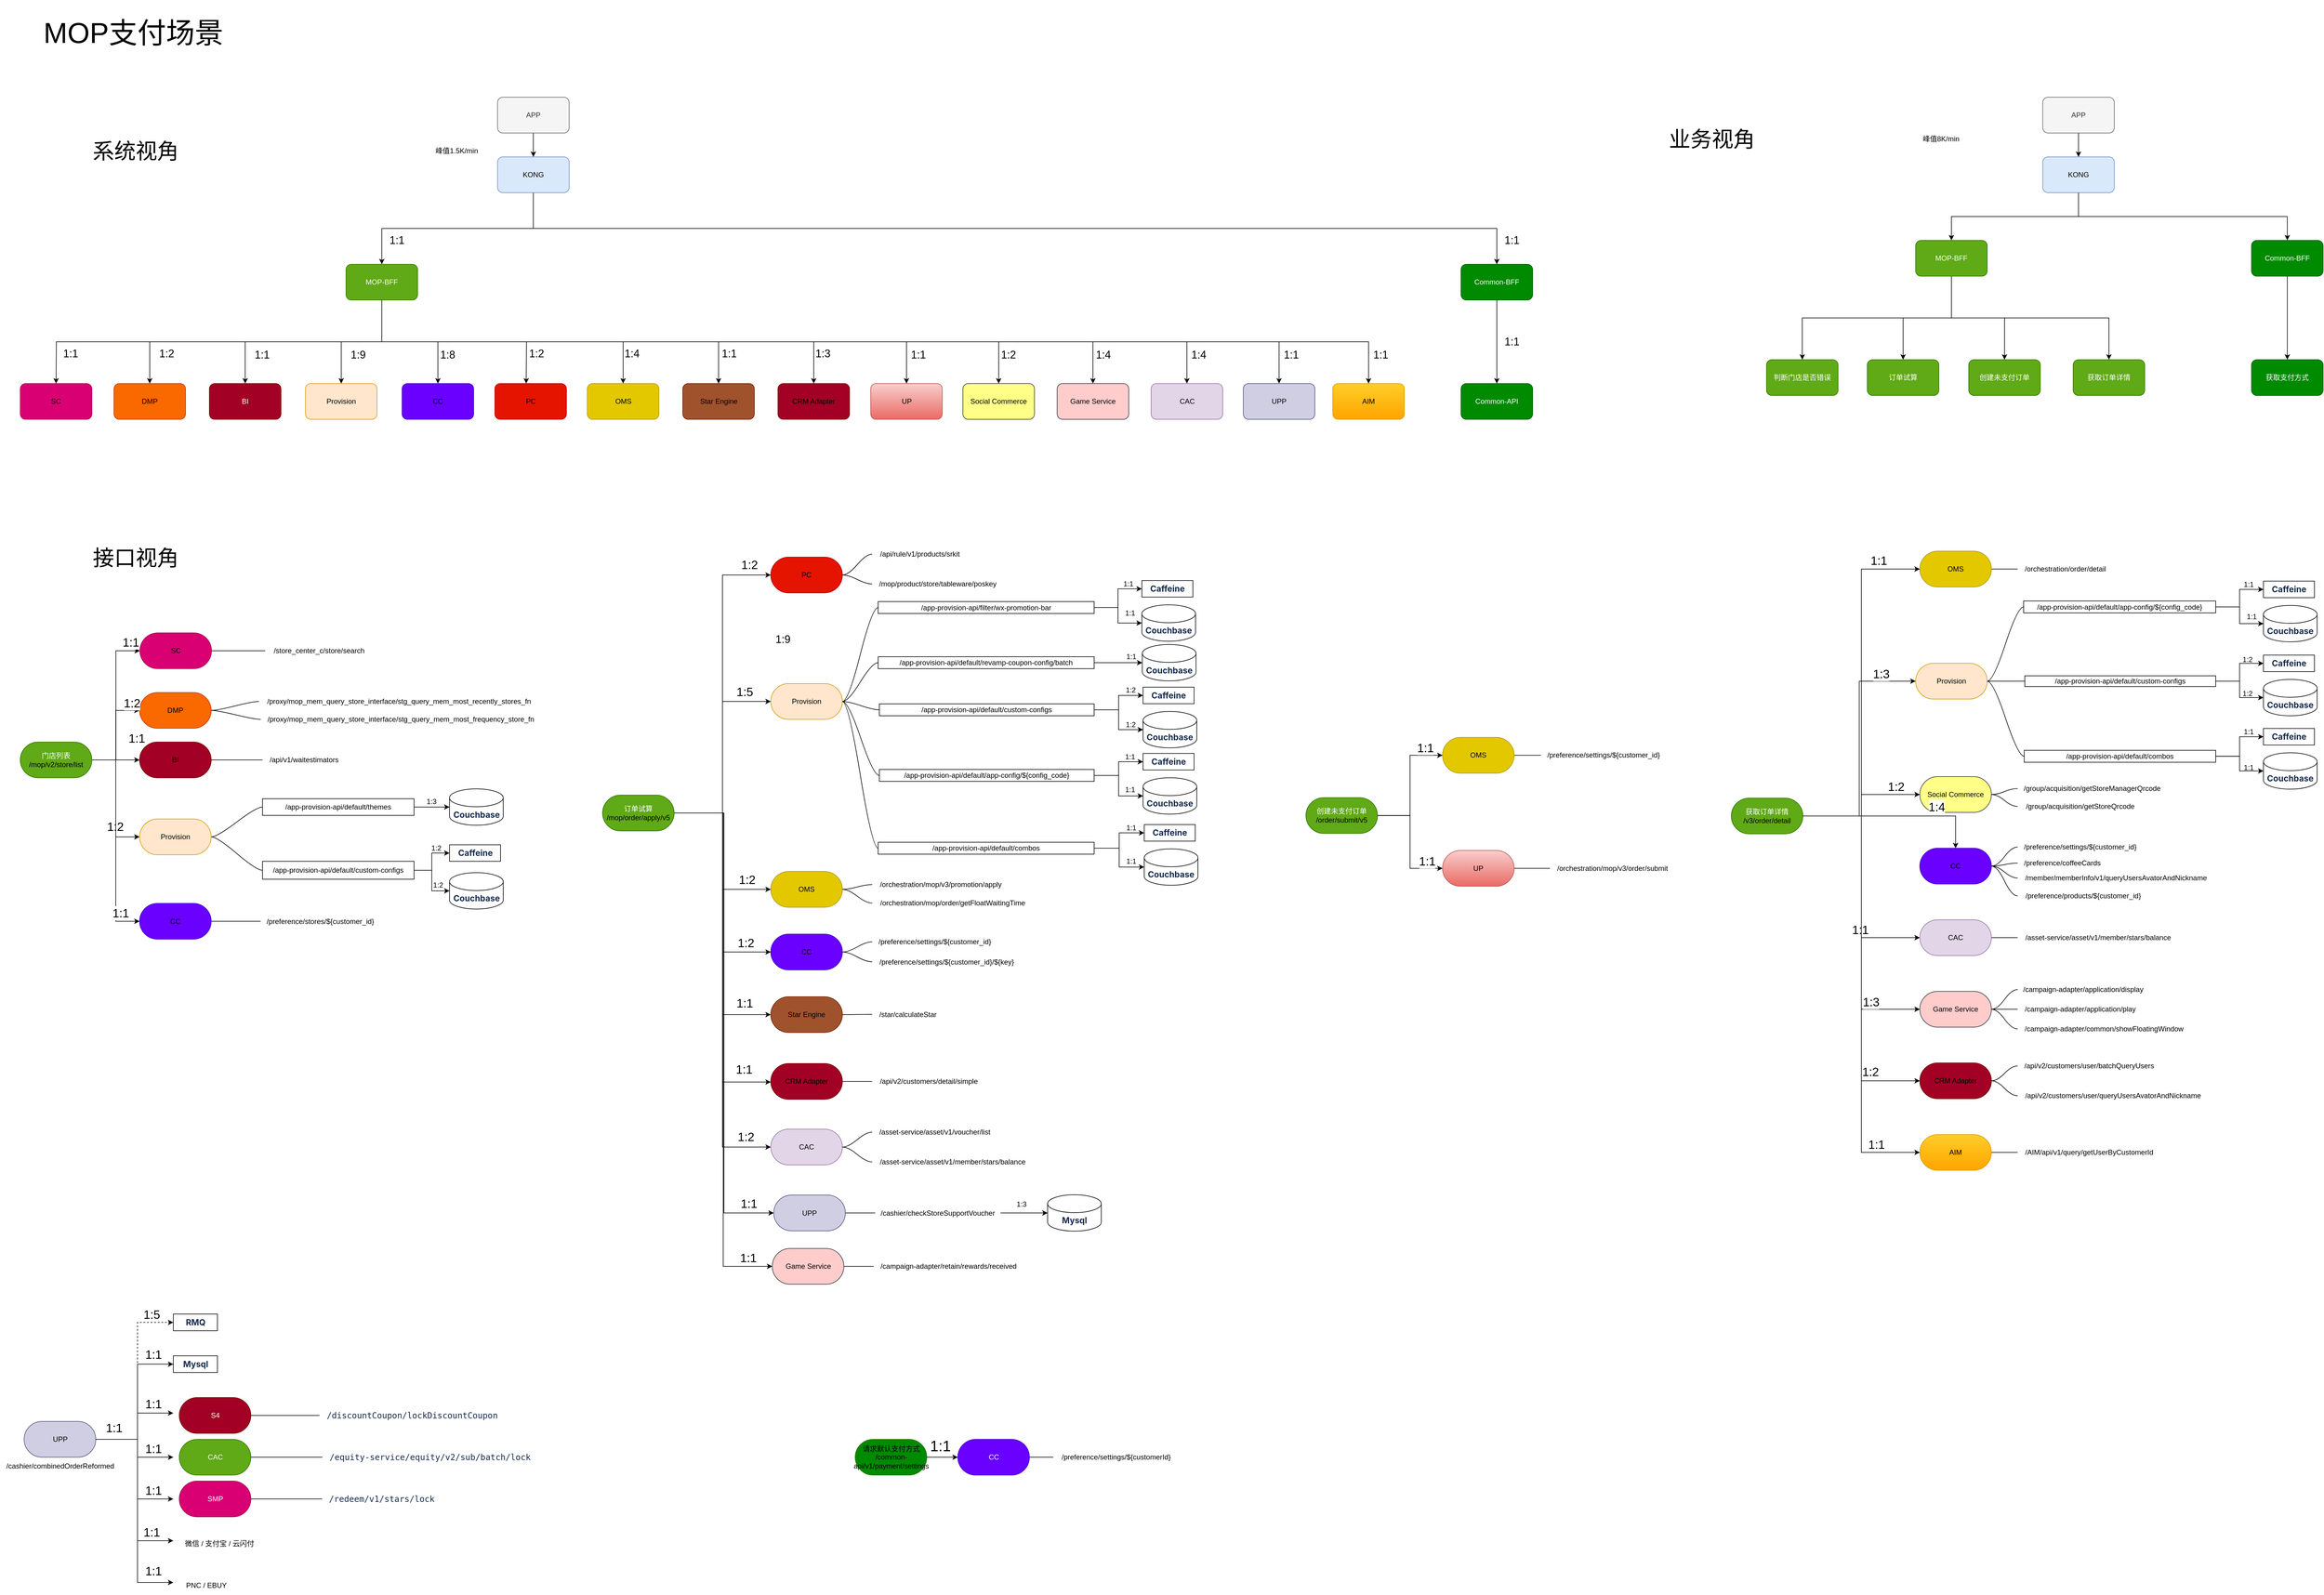 <mxfile version="24.7.1" type="github">
  <diagram name="第 1 页" id="sYtc7aqfIJGAA4t-jdq2">
    <mxGraphModel dx="5239" dy="734" grid="1" gridSize="10" guides="1" tooltips="1" connect="1" arrows="1" fold="1" page="1" pageScale="1" pageWidth="827" pageHeight="1169" math="0" shadow="0">
      <root>
        <mxCell id="0" />
        <mxCell id="1" parent="0" />
        <mxCell id="6tXBrcMtrbkiDNfWaivf-65" value="&lt;font style=&quot;font-size: 48px;&quot;&gt;MOP支付场景&lt;/font&gt;" style="text;strokeColor=none;fillColor=none;align=left;verticalAlign=middle;spacingLeft=4;spacingRight=4;overflow=hidden;points=[[0,0.5],[1,0.5]];portConstraint=eastwest;rotatable=0;whiteSpace=wrap;html=1;" parent="1" vertex="1">
          <mxGeometry x="-767.5" y="1277" width="345" height="110" as="geometry" />
        </mxCell>
        <mxCell id="6tXBrcMtrbkiDNfWaivf-66" value="&lt;font style=&quot;font-size: 36px;&quot;&gt;业务视角&lt;/font&gt;" style="text;html=1;align=center;verticalAlign=middle;resizable=0;points=[];autosize=1;strokeColor=none;fillColor=none;" parent="1" vertex="1">
          <mxGeometry x="1950" y="1480" width="170" height="60" as="geometry" />
        </mxCell>
        <mxCell id="6tXBrcMtrbkiDNfWaivf-69" style="edgeStyle=orthogonalEdgeStyle;rounded=0;orthogonalLoop=1;jettySize=auto;html=1;exitX=0.5;exitY=1;exitDx=0;exitDy=0;entryX=0.5;entryY=0;entryDx=0;entryDy=0;" parent="1" source="6tXBrcMtrbkiDNfWaivf-72" target="6tXBrcMtrbkiDNfWaivf-80" edge="1">
          <mxGeometry relative="1" as="geometry" />
        </mxCell>
        <mxCell id="6tXBrcMtrbkiDNfWaivf-70" style="edgeStyle=orthogonalEdgeStyle;rounded=0;orthogonalLoop=1;jettySize=auto;html=1;exitX=0.5;exitY=1;exitDx=0;exitDy=0;" parent="1" source="6tXBrcMtrbkiDNfWaivf-72" target="6tXBrcMtrbkiDNfWaivf-79" edge="1">
          <mxGeometry relative="1" as="geometry" />
        </mxCell>
        <mxCell id="6tXBrcMtrbkiDNfWaivf-71" style="edgeStyle=orthogonalEdgeStyle;rounded=0;orthogonalLoop=1;jettySize=auto;html=1;exitX=0.5;exitY=1;exitDx=0;exitDy=0;entryX=0.5;entryY=0;entryDx=0;entryDy=0;" parent="1" source="6tXBrcMtrbkiDNfWaivf-72" target="6tXBrcMtrbkiDNfWaivf-78" edge="1">
          <mxGeometry relative="1" as="geometry" />
        </mxCell>
        <mxCell id="6tXBrcMtrbkiDNfWaivf-126" style="edgeStyle=orthogonalEdgeStyle;rounded=0;orthogonalLoop=1;jettySize=auto;html=1;exitX=0.5;exitY=1;exitDx=0;exitDy=0;" parent="1" source="6tXBrcMtrbkiDNfWaivf-72" target="6tXBrcMtrbkiDNfWaivf-125" edge="1">
          <mxGeometry relative="1" as="geometry" />
        </mxCell>
        <mxCell id="6tXBrcMtrbkiDNfWaivf-72" value="MOP&lt;span style=&quot;background-color: initial;&quot;&gt;-BFF&lt;/span&gt;" style="rounded=1;whiteSpace=wrap;html=1;fillColor=#60a917;strokeColor=#2D7600;fontColor=#ffffff;" parent="1" vertex="1">
          <mxGeometry x="2377" y="1680" width="120" height="60" as="geometry" />
        </mxCell>
        <mxCell id="6tXBrcMtrbkiDNfWaivf-73" style="edgeStyle=orthogonalEdgeStyle;rounded=0;orthogonalLoop=1;jettySize=auto;html=1;exitX=0.5;exitY=1;exitDx=0;exitDy=0;" parent="1" source="6tXBrcMtrbkiDNfWaivf-75" target="6tXBrcMtrbkiDNfWaivf-84" edge="1">
          <mxGeometry relative="1" as="geometry" />
        </mxCell>
        <mxCell id="6tXBrcMtrbkiDNfWaivf-74" style="edgeStyle=orthogonalEdgeStyle;rounded=0;orthogonalLoop=1;jettySize=auto;html=1;exitX=0.5;exitY=1;exitDx=0;exitDy=0;entryX=0.5;entryY=0;entryDx=0;entryDy=0;" parent="1" source="6tXBrcMtrbkiDNfWaivf-75" target="6tXBrcMtrbkiDNfWaivf-72" edge="1">
          <mxGeometry relative="1" as="geometry" />
        </mxCell>
        <mxCell id="6tXBrcMtrbkiDNfWaivf-75" value="KONG" style="rounded=1;whiteSpace=wrap;html=1;fillColor=#dae8fc;strokeColor=#6c8ebf;" parent="1" vertex="1">
          <mxGeometry x="2590" y="1540" width="120" height="60" as="geometry" />
        </mxCell>
        <mxCell id="6tXBrcMtrbkiDNfWaivf-76" value="" style="edgeStyle=orthogonalEdgeStyle;rounded=0;orthogonalLoop=1;jettySize=auto;html=1;" parent="1" source="6tXBrcMtrbkiDNfWaivf-77" target="6tXBrcMtrbkiDNfWaivf-75" edge="1">
          <mxGeometry relative="1" as="geometry" />
        </mxCell>
        <mxCell id="6tXBrcMtrbkiDNfWaivf-77" value="APP" style="rounded=1;whiteSpace=wrap;html=1;fillColor=#f5f5f5;strokeColor=#666666;fontColor=#333333;" parent="1" vertex="1">
          <mxGeometry x="2590" y="1440" width="120" height="60" as="geometry" />
        </mxCell>
        <mxCell id="6tXBrcMtrbkiDNfWaivf-78" value="判断门店是否错误" style="rounded=1;whiteSpace=wrap;html=1;fillColor=#60a917;strokeColor=#2D7600;fontColor=#ffffff;" parent="1" vertex="1">
          <mxGeometry x="2127" y="1880" width="120" height="60" as="geometry" />
        </mxCell>
        <mxCell id="6tXBrcMtrbkiDNfWaivf-79" value="订单试算" style="rounded=1;whiteSpace=wrap;html=1;fillColor=#60a917;strokeColor=#2D7600;fontColor=#ffffff;" parent="1" vertex="1">
          <mxGeometry x="2296" y="1880" width="120" height="60" as="geometry" />
        </mxCell>
        <mxCell id="6tXBrcMtrbkiDNfWaivf-80" value="创建未支付订单" style="rounded=1;whiteSpace=wrap;html=1;fillColor=#60a917;strokeColor=#2D7600;fontColor=#ffffff;" parent="1" vertex="1">
          <mxGeometry x="2466" y="1880" width="120" height="60" as="geometry" />
        </mxCell>
        <mxCell id="6tXBrcMtrbkiDNfWaivf-82" value="获取支付方式" style="rounded=1;whiteSpace=wrap;html=1;fillColor=#008a00;strokeColor=#005700;fontColor=#ffffff;" parent="1" vertex="1">
          <mxGeometry x="2940" y="1880" width="120" height="60" as="geometry" />
        </mxCell>
        <mxCell id="6tXBrcMtrbkiDNfWaivf-83" style="edgeStyle=orthogonalEdgeStyle;rounded=0;orthogonalLoop=1;jettySize=auto;html=1;exitX=0.5;exitY=1;exitDx=0;exitDy=0;entryX=0.5;entryY=0;entryDx=0;entryDy=0;" parent="1" source="6tXBrcMtrbkiDNfWaivf-84" target="6tXBrcMtrbkiDNfWaivf-82" edge="1">
          <mxGeometry relative="1" as="geometry" />
        </mxCell>
        <mxCell id="6tXBrcMtrbkiDNfWaivf-84" value="Common-BFF" style="rounded=1;whiteSpace=wrap;html=1;fillColor=#008a00;strokeColor=#005700;fontColor=#ffffff;" parent="1" vertex="1">
          <mxGeometry x="2940" y="1680" width="120" height="60" as="geometry" />
        </mxCell>
        <mxCell id="6tXBrcMtrbkiDNfWaivf-86" value="&lt;font style=&quot;font-size: 36px;&quot;&gt;系统视角&lt;/font&gt;" style="text;html=1;align=center;verticalAlign=middle;resizable=0;points=[];autosize=1;strokeColor=none;fillColor=none;" parent="1" vertex="1">
          <mxGeometry x="-692" y="1500" width="170" height="60" as="geometry" />
        </mxCell>
        <mxCell id="6tXBrcMtrbkiDNfWaivf-87" style="edgeStyle=orthogonalEdgeStyle;rounded=0;orthogonalLoop=1;jettySize=auto;html=1;exitX=0.5;exitY=1;exitDx=0;exitDy=0;entryX=0.5;entryY=0;entryDx=0;entryDy=0;" parent="1" source="6tXBrcMtrbkiDNfWaivf-95" target="6tXBrcMtrbkiDNfWaivf-107" edge="1">
          <mxGeometry relative="1" as="geometry" />
        </mxCell>
        <mxCell id="6tXBrcMtrbkiDNfWaivf-88" style="edgeStyle=orthogonalEdgeStyle;rounded=0;orthogonalLoop=1;jettySize=auto;html=1;exitX=0.5;exitY=1;exitDx=0;exitDy=0;entryX=0.5;entryY=0;entryDx=0;entryDy=0;" parent="1" source="6tXBrcMtrbkiDNfWaivf-95" target="6tXBrcMtrbkiDNfWaivf-108" edge="1">
          <mxGeometry relative="1" as="geometry" />
        </mxCell>
        <mxCell id="6tXBrcMtrbkiDNfWaivf-90" style="edgeStyle=orthogonalEdgeStyle;rounded=0;orthogonalLoop=1;jettySize=auto;html=1;exitX=0.5;exitY=1;exitDx=0;exitDy=0;" parent="1" source="6tXBrcMtrbkiDNfWaivf-95" target="6tXBrcMtrbkiDNfWaivf-105" edge="1">
          <mxGeometry relative="1" as="geometry" />
        </mxCell>
        <mxCell id="6tXBrcMtrbkiDNfWaivf-91" style="edgeStyle=orthogonalEdgeStyle;rounded=0;orthogonalLoop=1;jettySize=auto;html=1;exitX=0.5;exitY=1;exitDx=0;exitDy=0;entryX=0.5;entryY=0;entryDx=0;entryDy=0;" parent="1" source="6tXBrcMtrbkiDNfWaivf-95" edge="1">
          <mxGeometry relative="1" as="geometry">
            <mxPoint x="-740" y="1920" as="targetPoint" />
          </mxGeometry>
        </mxCell>
        <mxCell id="6tXBrcMtrbkiDNfWaivf-92" style="edgeStyle=orthogonalEdgeStyle;rounded=0;orthogonalLoop=1;jettySize=auto;html=1;exitX=0.5;exitY=1;exitDx=0;exitDy=0;entryX=0.5;entryY=0;entryDx=0;entryDy=0;" parent="1" source="6tXBrcMtrbkiDNfWaivf-95" edge="1">
          <mxGeometry relative="1" as="geometry">
            <mxPoint x="48" y="1920" as="targetPoint" />
          </mxGeometry>
        </mxCell>
        <mxCell id="6tXBrcMtrbkiDNfWaivf-93" style="edgeStyle=orthogonalEdgeStyle;rounded=0;orthogonalLoop=1;jettySize=auto;html=1;exitX=0.5;exitY=1;exitDx=0;exitDy=0;entryX=0.5;entryY=0;entryDx=0;entryDy=0;" parent="1" source="6tXBrcMtrbkiDNfWaivf-95" target="i7uWyb1rT8mKNdmj7tlO-67" edge="1">
          <mxGeometry relative="1" as="geometry">
            <mxPoint x="189.5" y="1920" as="targetPoint" />
          </mxGeometry>
        </mxCell>
        <mxCell id="6tXBrcMtrbkiDNfWaivf-94" style="edgeStyle=orthogonalEdgeStyle;rounded=0;orthogonalLoop=1;jettySize=auto;html=1;exitX=0.5;exitY=1;exitDx=0;exitDy=0;entryX=0.5;entryY=0;entryDx=0;entryDy=0;" parent="1" source="6tXBrcMtrbkiDNfWaivf-95" target="i7uWyb1rT8mKNdmj7tlO-65" edge="1">
          <mxGeometry relative="1" as="geometry">
            <mxPoint x="332.5" y="1920" as="targetPoint" />
          </mxGeometry>
        </mxCell>
        <mxCell id="i7uWyb1rT8mKNdmj7tlO-72" style="edgeStyle=orthogonalEdgeStyle;rounded=0;orthogonalLoop=1;jettySize=auto;html=1;exitX=0.5;exitY=1;exitDx=0;exitDy=0;entryX=0.5;entryY=0;entryDx=0;entryDy=0;" parent="1" source="6tXBrcMtrbkiDNfWaivf-95" target="i7uWyb1rT8mKNdmj7tlO-68" edge="1">
          <mxGeometry relative="1" as="geometry" />
        </mxCell>
        <mxCell id="i7uWyb1rT8mKNdmj7tlO-75" style="edgeStyle=orthogonalEdgeStyle;rounded=0;orthogonalLoop=1;jettySize=auto;html=1;exitX=0.5;exitY=1;exitDx=0;exitDy=0;" parent="1" source="6tXBrcMtrbkiDNfWaivf-95" target="i7uWyb1rT8mKNdmj7tlO-74" edge="1">
          <mxGeometry relative="1" as="geometry" />
        </mxCell>
        <mxCell id="i7uWyb1rT8mKNdmj7tlO-78" style="edgeStyle=orthogonalEdgeStyle;rounded=0;orthogonalLoop=1;jettySize=auto;html=1;exitX=0.5;exitY=1;exitDx=0;exitDy=0;" parent="1" source="6tXBrcMtrbkiDNfWaivf-95" target="i7uWyb1rT8mKNdmj7tlO-77" edge="1">
          <mxGeometry relative="1" as="geometry" />
        </mxCell>
        <mxCell id="i7uWyb1rT8mKNdmj7tlO-82" style="edgeStyle=orthogonalEdgeStyle;rounded=0;orthogonalLoop=1;jettySize=auto;html=1;exitX=0.5;exitY=1;exitDx=0;exitDy=0;" parent="1" source="6tXBrcMtrbkiDNfWaivf-95" target="i7uWyb1rT8mKNdmj7tlO-80" edge="1">
          <mxGeometry relative="1" as="geometry" />
        </mxCell>
        <mxCell id="i7uWyb1rT8mKNdmj7tlO-83" style="edgeStyle=orthogonalEdgeStyle;rounded=0;orthogonalLoop=1;jettySize=auto;html=1;exitX=0.5;exitY=1;exitDx=0;exitDy=0;" parent="1" source="6tXBrcMtrbkiDNfWaivf-95" target="i7uWyb1rT8mKNdmj7tlO-81" edge="1">
          <mxGeometry relative="1" as="geometry" />
        </mxCell>
        <mxCell id="i7uWyb1rT8mKNdmj7tlO-98" style="edgeStyle=orthogonalEdgeStyle;rounded=0;orthogonalLoop=1;jettySize=auto;html=1;exitX=0.5;exitY=1;exitDx=0;exitDy=0;" parent="1" source="6tXBrcMtrbkiDNfWaivf-95" target="i7uWyb1rT8mKNdmj7tlO-94" edge="1">
          <mxGeometry relative="1" as="geometry" />
        </mxCell>
        <mxCell id="i7uWyb1rT8mKNdmj7tlO-99" style="edgeStyle=orthogonalEdgeStyle;rounded=0;orthogonalLoop=1;jettySize=auto;html=1;exitX=0.5;exitY=1;exitDx=0;exitDy=0;entryX=0.5;entryY=0;entryDx=0;entryDy=0;" parent="1" source="6tXBrcMtrbkiDNfWaivf-95" target="i7uWyb1rT8mKNdmj7tlO-95" edge="1">
          <mxGeometry relative="1" as="geometry" />
        </mxCell>
        <mxCell id="6tXBrcMtrbkiDNfWaivf-95" value="MOP&lt;span style=&quot;background-color: initial;&quot;&gt;-BFF&lt;/span&gt;" style="rounded=1;whiteSpace=wrap;html=1;fillColor=#60a917;strokeColor=#2D7600;fontColor=#ffffff;" parent="1" vertex="1">
          <mxGeometry x="-254" y="1720" width="120" height="60" as="geometry" />
        </mxCell>
        <mxCell id="6tXBrcMtrbkiDNfWaivf-97" style="edgeStyle=orthogonalEdgeStyle;rounded=0;orthogonalLoop=1;jettySize=auto;html=1;exitX=0.5;exitY=1;exitDx=0;exitDy=0;entryX=0.5;entryY=0;entryDx=0;entryDy=0;" parent="1" source="6tXBrcMtrbkiDNfWaivf-98" target="6tXBrcMtrbkiDNfWaivf-95" edge="1">
          <mxGeometry relative="1" as="geometry">
            <Array as="points">
              <mxPoint x="60" y="1660" />
              <mxPoint x="-194" y="1660" />
            </Array>
          </mxGeometry>
        </mxCell>
        <mxCell id="i7uWyb1rT8mKNdmj7tlO-86" style="edgeStyle=orthogonalEdgeStyle;rounded=0;orthogonalLoop=1;jettySize=auto;html=1;exitX=0.5;exitY=1;exitDx=0;exitDy=0;" parent="1" source="6tXBrcMtrbkiDNfWaivf-98" target="6tXBrcMtrbkiDNfWaivf-103" edge="1">
          <mxGeometry relative="1" as="geometry" />
        </mxCell>
        <mxCell id="6tXBrcMtrbkiDNfWaivf-98" value="KONG" style="rounded=1;whiteSpace=wrap;html=1;fillColor=#dae8fc;strokeColor=#6c8ebf;" parent="1" vertex="1">
          <mxGeometry y="1540" width="120" height="60" as="geometry" />
        </mxCell>
        <mxCell id="6tXBrcMtrbkiDNfWaivf-99" value="" style="edgeStyle=orthogonalEdgeStyle;rounded=0;orthogonalLoop=1;jettySize=auto;html=1;" parent="1" source="6tXBrcMtrbkiDNfWaivf-100" target="6tXBrcMtrbkiDNfWaivf-98" edge="1">
          <mxGeometry relative="1" as="geometry" />
        </mxCell>
        <mxCell id="6tXBrcMtrbkiDNfWaivf-100" value="APP" style="rounded=1;whiteSpace=wrap;html=1;fillColor=#f5f5f5;strokeColor=#666666;fontColor=#333333;" parent="1" vertex="1">
          <mxGeometry y="1440" width="120" height="60" as="geometry" />
        </mxCell>
        <mxCell id="6tXBrcMtrbkiDNfWaivf-101" value="峰值1.5K/min" style="text;strokeColor=none;fillColor=none;align=left;verticalAlign=middle;spacingLeft=4;spacingRight=4;overflow=hidden;points=[[0,0.5],[1,0.5]];portConstraint=eastwest;rotatable=0;whiteSpace=wrap;html=1;" parent="1" vertex="1">
          <mxGeometry x="-110.5" y="1515" width="90.5" height="30" as="geometry" />
        </mxCell>
        <mxCell id="i7uWyb1rT8mKNdmj7tlO-88" style="edgeStyle=orthogonalEdgeStyle;rounded=0;orthogonalLoop=1;jettySize=auto;html=1;exitX=0.5;exitY=1;exitDx=0;exitDy=0;" parent="1" source="6tXBrcMtrbkiDNfWaivf-103" target="i7uWyb1rT8mKNdmj7tlO-87" edge="1">
          <mxGeometry relative="1" as="geometry" />
        </mxCell>
        <mxCell id="6tXBrcMtrbkiDNfWaivf-103" value="Common-BFF" style="rounded=1;whiteSpace=wrap;html=1;fillColor=#008a00;strokeColor=#005700;fontColor=#ffffff;" parent="1" vertex="1">
          <mxGeometry x="1615" y="1720" width="120" height="60" as="geometry" />
        </mxCell>
        <mxCell id="6tXBrcMtrbkiDNfWaivf-105" value="DMP" style="rounded=1;whiteSpace=wrap;html=1;fillColor=#fa6800;strokeColor=#C73500;fontColor=#000000;" parent="1" vertex="1">
          <mxGeometry x="-643" y="1920" width="120" height="60" as="geometry" />
        </mxCell>
        <mxCell id="6tXBrcMtrbkiDNfWaivf-107" value="BI" style="rounded=1;whiteSpace=wrap;html=1;fillColor=#a20025;strokeColor=#6F0000;fontColor=#ffffff;" parent="1" vertex="1">
          <mxGeometry x="-483" y="1920" width="120" height="60" as="geometry" />
        </mxCell>
        <mxCell id="6tXBrcMtrbkiDNfWaivf-108" value="Provision" style="rounded=1;whiteSpace=wrap;html=1;fillColor=#ffe6cc;strokeColor=#d79b00;" parent="1" vertex="1">
          <mxGeometry x="-322" y="1920" width="120" height="60" as="geometry" />
        </mxCell>
        <mxCell id="6tXBrcMtrbkiDNfWaivf-113" value="&lt;font style=&quot;font-size: 18px;&quot;&gt;1:1&lt;/font&gt;" style="text;html=1;align=center;verticalAlign=middle;resizable=0;points=[];autosize=1;strokeColor=none;fillColor=none;" parent="1" vertex="1">
          <mxGeometry x="-741" y="1850" width="50" height="40" as="geometry" />
        </mxCell>
        <mxCell id="6tXBrcMtrbkiDNfWaivf-114" value="&lt;font style=&quot;font-size: 18px;&quot;&gt;1:2&lt;/font&gt;" style="text;html=1;align=center;verticalAlign=middle;resizable=0;points=[];autosize=1;strokeColor=none;fillColor=none;" parent="1" vertex="1">
          <mxGeometry x="-580" y="1850" width="50" height="40" as="geometry" />
        </mxCell>
        <mxCell id="6tXBrcMtrbkiDNfWaivf-116" value="&lt;font style=&quot;font-size: 18px;&quot;&gt;1:1&lt;/font&gt;" style="text;html=1;align=center;verticalAlign=middle;resizable=0;points=[];autosize=1;strokeColor=none;fillColor=none;" parent="1" vertex="1">
          <mxGeometry x="-420.5" y="1852" width="50" height="40" as="geometry" />
        </mxCell>
        <mxCell id="6tXBrcMtrbkiDNfWaivf-117" value="&lt;font style=&quot;font-size: 18px;&quot;&gt;1:9&lt;/font&gt;" style="text;html=1;align=center;verticalAlign=middle;resizable=0;points=[];autosize=1;strokeColor=none;fillColor=none;" parent="1" vertex="1">
          <mxGeometry x="-259.5" y="1852" width="50" height="40" as="geometry" />
        </mxCell>
        <mxCell id="6tXBrcMtrbkiDNfWaivf-118" value="&lt;font style=&quot;font-size: 18px;&quot;&gt;1:8&lt;/font&gt;" style="text;html=1;align=center;verticalAlign=middle;resizable=0;points=[];autosize=1;strokeColor=none;fillColor=none;" parent="1" vertex="1">
          <mxGeometry x="-109.5" y="1852" width="50" height="40" as="geometry" />
        </mxCell>
        <mxCell id="6tXBrcMtrbkiDNfWaivf-119" value="&lt;font style=&quot;font-size: 18px;&quot;&gt;1:2&lt;/font&gt;" style="text;html=1;align=center;verticalAlign=middle;resizable=0;points=[];autosize=1;strokeColor=none;fillColor=none;" parent="1" vertex="1">
          <mxGeometry x="40" y="1850" width="50" height="40" as="geometry" />
        </mxCell>
        <mxCell id="6tXBrcMtrbkiDNfWaivf-120" value="&lt;font style=&quot;font-size: 18px;&quot;&gt;1:4&lt;/font&gt;" style="text;html=1;align=center;verticalAlign=middle;resizable=0;points=[];autosize=1;strokeColor=none;fillColor=none;" parent="1" vertex="1">
          <mxGeometry x="200" y="1850" width="50" height="40" as="geometry" />
        </mxCell>
        <mxCell id="6tXBrcMtrbkiDNfWaivf-122" value="&lt;font style=&quot;font-size: 18px;&quot;&gt;1:1&lt;/font&gt;" style="text;html=1;align=center;verticalAlign=middle;resizable=0;points=[];autosize=1;strokeColor=none;fillColor=none;" parent="1" vertex="1">
          <mxGeometry x="-194" y="1660" width="50" height="40" as="geometry" />
        </mxCell>
        <mxCell id="6tXBrcMtrbkiDNfWaivf-124" value="峰值8K/min" style="text;strokeColor=none;fillColor=none;align=left;verticalAlign=middle;spacingLeft=4;spacingRight=4;overflow=hidden;points=[[0,0.5],[1,0.5]];portConstraint=eastwest;rotatable=0;whiteSpace=wrap;html=1;" parent="1" vertex="1">
          <mxGeometry x="2383" y="1495" width="80" height="30" as="geometry" />
        </mxCell>
        <mxCell id="6tXBrcMtrbkiDNfWaivf-125" value="获取订单详情" style="rounded=1;whiteSpace=wrap;html=1;fillColor=#60a917;strokeColor=#2D7600;fontColor=#ffffff;" parent="1" vertex="1">
          <mxGeometry x="2641" y="1880" width="120" height="60" as="geometry" />
        </mxCell>
        <mxCell id="I2Zdo2Xt9zgOg21UrRjC-64" value="" style="edgeStyle=orthogonalEdgeStyle;rounded=0;orthogonalLoop=1;jettySize=auto;html=1;fontFamily=Helvetica;fontSize=12;fontColor=default;exitX=1;exitY=0.5;exitDx=0;exitDy=0;entryX=0;entryY=0.5;entryDx=0;entryDy=0;" parent="1" source="I2Zdo2Xt9zgOg21UrRjC-72" target="I2Zdo2Xt9zgOg21UrRjC-15" edge="1">
          <mxGeometry relative="1" as="geometry">
            <mxPoint x="-680" y="2640" as="sourcePoint" />
          </mxGeometry>
        </mxCell>
        <mxCell id="iGlMw-0uKcp3FbVpsDQA-3" value="&lt;span style=&quot;font-size: 20px;&quot;&gt;1:1&lt;/span&gt;" style="edgeLabel;html=1;align=center;verticalAlign=middle;resizable=0;points=[];" parent="I2Zdo2Xt9zgOg21UrRjC-64" vertex="1" connectable="0">
          <mxGeometry x="0.335" y="5" relative="1" as="geometry">
            <mxPoint x="21" y="-32" as="offset" />
          </mxGeometry>
        </mxCell>
        <mxCell id="i7uWyb1rT8mKNdmj7tlO-13" style="edgeStyle=orthogonalEdgeStyle;rounded=0;orthogonalLoop=1;jettySize=auto;html=1;exitX=1;exitY=0.5;exitDx=0;exitDy=0;entryX=0;entryY=0.5;entryDx=0;entryDy=0;" parent="1" source="I2Zdo2Xt9zgOg21UrRjC-75" target="I2Zdo2Xt9zgOg21UrRjC-54" edge="1">
          <mxGeometry relative="1" as="geometry">
            <mxPoint x="330.5" y="2529" as="sourcePoint" />
          </mxGeometry>
        </mxCell>
        <mxCell id="iGlMw-0uKcp3FbVpsDQA-9" value="&lt;span style=&quot;font-size: 20px;&quot;&gt;1:1&lt;/span&gt;" style="edgeLabel;html=1;align=center;verticalAlign=middle;resizable=0;points=[];" parent="i7uWyb1rT8mKNdmj7tlO-13" vertex="1" connectable="0">
          <mxGeometry x="0.472" y="4" relative="1" as="geometry">
            <mxPoint x="33" y="31" as="offset" />
          </mxGeometry>
        </mxCell>
        <mxCell id="i7uWyb1rT8mKNdmj7tlO-93" style="edgeStyle=orthogonalEdgeStyle;rounded=0;orthogonalLoop=1;jettySize=auto;html=1;exitX=1;exitY=0.5;exitDx=0;exitDy=0;entryX=0;entryY=0.5;entryDx=0;entryDy=0;" parent="1" edge="1" source="I2Zdo2Xt9zgOg21UrRjC-75">
          <mxGeometry relative="1" as="geometry">
            <mxPoint x="296.0" y="2799" as="sourcePoint" />
            <mxPoint x="458" y="3091" as="targetPoint" />
            <Array as="points">
              <mxPoint x="377" y="2640" />
              <mxPoint x="377" y="3091" />
            </Array>
          </mxGeometry>
        </mxCell>
        <mxCell id="iGlMw-0uKcp3FbVpsDQA-10" value="&lt;span style=&quot;font-size: 20px;&quot;&gt;1:1&lt;/span&gt;" style="edgeLabel;html=1;align=center;verticalAlign=middle;resizable=0;points=[];" parent="i7uWyb1rT8mKNdmj7tlO-93" vertex="1" connectable="0">
          <mxGeometry x="0.666" y="3" relative="1" as="geometry">
            <mxPoint x="33" y="-1" as="offset" />
          </mxGeometry>
        </mxCell>
        <mxCell id="i7uWyb1rT8mKNdmj7tlO-19" value="&lt;font style=&quot;font-size: 18px;&quot;&gt;1:9&lt;/font&gt;" style="text;html=1;align=center;verticalAlign=middle;resizable=0;points=[];autosize=0;strokeColor=none;fillColor=none;" parent="1" vertex="1">
          <mxGeometry x="452.5" y="2329" width="50" height="40" as="geometry" />
        </mxCell>
        <mxCell id="i7uWyb1rT8mKNdmj7tlO-64" value="&lt;font color=&quot;#000000&quot;&gt;SC&lt;br&gt;&lt;/font&gt;" style="rounded=1;whiteSpace=wrap;html=1;fillColor=#d80073;strokeColor=#A50040;fontColor=#ffffff;" parent="1" vertex="1">
          <mxGeometry x="-800" y="1920" width="120" height="60" as="geometry" />
        </mxCell>
        <mxCell id="i7uWyb1rT8mKNdmj7tlO-65" value="CC" style="rounded=1;whiteSpace=wrap;html=1;fillColor=#6a00ff;strokeColor=#3700CC;fontColor=#000000;" parent="1" vertex="1">
          <mxGeometry x="-160" y="1920" width="120" height="60" as="geometry" />
        </mxCell>
        <mxCell id="i7uWyb1rT8mKNdmj7tlO-66" value="PC" style="rounded=1;whiteSpace=wrap;html=1;fillColor=#e51400;strokeColor=#B20000;fontColor=#000000;" parent="1" vertex="1">
          <mxGeometry x="-4.5" y="1920" width="120" height="60" as="geometry" />
        </mxCell>
        <mxCell id="i7uWyb1rT8mKNdmj7tlO-67" value="OMS" style="rounded=1;whiteSpace=wrap;html=1;fillColor=#e3c800;strokeColor=#B09500;fontColor=#000000;" parent="1" vertex="1">
          <mxGeometry x="150.5" y="1920" width="120" height="60" as="geometry" />
        </mxCell>
        <mxCell id="i7uWyb1rT8mKNdmj7tlO-68" value="Star Engine" style="rounded=1;whiteSpace=wrap;html=1;fillColor=#a0522d;strokeColor=#6D1F00;fontColor=#000000;" parent="1" vertex="1">
          <mxGeometry x="310.5" y="1920" width="120" height="60" as="geometry" />
        </mxCell>
        <mxCell id="i7uWyb1rT8mKNdmj7tlO-71" value="&lt;font style=&quot;font-size: 18px;&quot;&gt;1:1&lt;/font&gt;" style="text;html=1;align=center;verticalAlign=middle;resizable=0;points=[];autosize=1;strokeColor=none;fillColor=none;" parent="1" vertex="1">
          <mxGeometry x="1675" y="1660" width="50" height="40" as="geometry" />
        </mxCell>
        <mxCell id="i7uWyb1rT8mKNdmj7tlO-73" value="&lt;font style=&quot;font-size: 18px;&quot;&gt;1:1&lt;/font&gt;" style="text;html=1;align=center;verticalAlign=middle;resizable=0;points=[];autosize=1;strokeColor=none;fillColor=none;" parent="1" vertex="1">
          <mxGeometry x="363" y="1850" width="50" height="40" as="geometry" />
        </mxCell>
        <mxCell id="i7uWyb1rT8mKNdmj7tlO-74" value="CRM Adapter" style="rounded=1;whiteSpace=wrap;html=1;fillColor=#a20025;fontColor=#000000;strokeColor=#6F0000;" parent="1" vertex="1">
          <mxGeometry x="470" y="1920" width="120" height="60" as="geometry" />
        </mxCell>
        <mxCell id="i7uWyb1rT8mKNdmj7tlO-76" value="&lt;font style=&quot;font-size: 18px;&quot;&gt;1:3&lt;/font&gt;" style="text;html=1;align=center;verticalAlign=middle;resizable=0;points=[];autosize=1;strokeColor=none;fillColor=none;" parent="1" vertex="1">
          <mxGeometry x="520" y="1850" width="50" height="40" as="geometry" />
        </mxCell>
        <mxCell id="i7uWyb1rT8mKNdmj7tlO-77" value="UP" style="rounded=1;whiteSpace=wrap;html=1;fillColor=#f8cecc;strokeColor=#b85450;gradientColor=#ea6b66;" parent="1" vertex="1">
          <mxGeometry x="625.5" y="1920" width="120" height="60" as="geometry" />
        </mxCell>
        <mxCell id="i7uWyb1rT8mKNdmj7tlO-79" value="&lt;font style=&quot;font-size: 18px;&quot;&gt;1:1&lt;/font&gt;" style="text;html=1;align=center;verticalAlign=middle;resizable=0;points=[];autosize=1;strokeColor=none;fillColor=none;" parent="1" vertex="1">
          <mxGeometry x="680" y="1852" width="50" height="40" as="geometry" />
        </mxCell>
        <mxCell id="i7uWyb1rT8mKNdmj7tlO-80" value="Social Commerce" style="rounded=1;whiteSpace=wrap;html=1;fillColor=#ffff88;strokeColor=#36393d;" parent="1" vertex="1">
          <mxGeometry x="780" y="1920" width="120" height="60" as="geometry" />
        </mxCell>
        <mxCell id="i7uWyb1rT8mKNdmj7tlO-81" value="Game Service" style="rounded=1;whiteSpace=wrap;html=1;fillColor=#ffcccc;strokeColor=#36393d;" parent="1" vertex="1">
          <mxGeometry x="938" y="1920" width="120" height="60" as="geometry" />
        </mxCell>
        <mxCell id="i7uWyb1rT8mKNdmj7tlO-84" value="&lt;font style=&quot;font-size: 18px;&quot;&gt;1:2&lt;/font&gt;" style="text;html=1;align=center;verticalAlign=middle;resizable=0;points=[];autosize=1;strokeColor=none;fillColor=none;" parent="1" vertex="1">
          <mxGeometry x="830.5" y="1852" width="50" height="40" as="geometry" />
        </mxCell>
        <mxCell id="i7uWyb1rT8mKNdmj7tlO-85" value="&lt;font style=&quot;font-size: 18px;&quot;&gt;1:4&lt;/font&gt;" style="text;html=1;align=center;verticalAlign=middle;resizable=0;points=[];autosize=1;strokeColor=none;fillColor=none;" parent="1" vertex="1">
          <mxGeometry x="990" y="1852" width="50" height="40" as="geometry" />
        </mxCell>
        <mxCell id="i7uWyb1rT8mKNdmj7tlO-87" value="Common-API" style="rounded=1;whiteSpace=wrap;html=1;fillColor=#008a00;strokeColor=#005700;fontColor=#ffffff;" parent="1" vertex="1">
          <mxGeometry x="1615" y="1920" width="120" height="60" as="geometry" />
        </mxCell>
        <mxCell id="i7uWyb1rT8mKNdmj7tlO-89" value="&lt;font style=&quot;font-size: 18px;&quot;&gt;1:1&lt;/font&gt;" style="text;html=1;align=center;verticalAlign=middle;resizable=0;points=[];autosize=1;strokeColor=none;fillColor=none;" parent="1" vertex="1">
          <mxGeometry x="1675" y="1830" width="50" height="40" as="geometry" />
        </mxCell>
        <mxCell id="i7uWyb1rT8mKNdmj7tlO-94" value="CAC" style="rounded=1;whiteSpace=wrap;html=1;fillColor=#e1d5e7;strokeColor=#9673a6;" parent="1" vertex="1">
          <mxGeometry x="1095.5" y="1920" width="120" height="60" as="geometry" />
        </mxCell>
        <mxCell id="i7uWyb1rT8mKNdmj7tlO-95" value="UPP" style="rounded=1;whiteSpace=wrap;html=1;fillColor=#d0cee2;strokeColor=#56517e;" parent="1" vertex="1">
          <mxGeometry x="1250" y="1920" width="120" height="60" as="geometry" />
        </mxCell>
        <mxCell id="i7uWyb1rT8mKNdmj7tlO-100" value="&lt;font style=&quot;font-size: 18px;&quot;&gt;1:1&lt;/font&gt;" style="text;html=1;align=center;verticalAlign=middle;resizable=0;points=[];autosize=1;strokeColor=none;fillColor=none;" parent="1" vertex="1">
          <mxGeometry x="1305" y="1852" width="50" height="40" as="geometry" />
        </mxCell>
        <mxCell id="i7uWyb1rT8mKNdmj7tlO-101" value="&lt;font style=&quot;font-size: 18px;&quot;&gt;1:4&lt;/font&gt;" style="text;html=1;align=center;verticalAlign=middle;resizable=0;points=[];autosize=1;strokeColor=none;fillColor=none;" parent="1" vertex="1">
          <mxGeometry x="1150" y="1852" width="50" height="40" as="geometry" />
        </mxCell>
        <mxCell id="I2Zdo2Xt9zgOg21UrRjC-41" value="" style="edgeStyle=entityRelationEdgeStyle;rounded=0;orthogonalLoop=1;jettySize=auto;html=1;startArrow=none;endArrow=none;segment=10;curved=1;sourcePerimeterSpacing=0;targetPerimeterSpacing=0;fontFamily=Helvetica;fontSize=12;fontColor=#000000;" parent="1" source="I2Zdo2Xt9zgOg21UrRjC-11" target="I2Zdo2Xt9zgOg21UrRjC-23" edge="1">
          <mxGeometry relative="1" as="geometry" />
        </mxCell>
        <mxCell id="I2Zdo2Xt9zgOg21UrRjC-11" value="&lt;span style=&quot;color: rgb(0, 0, 0);&quot;&gt;SC&lt;/span&gt;" style="whiteSpace=wrap;html=1;rounded=1;arcSize=50;align=center;verticalAlign=middle;strokeWidth=1;autosize=0;spacing=4;treeFolding=1;treeMoving=1;newEdgeStyle={&quot;edgeStyle&quot;:&quot;entityRelationEdgeStyle&quot;,&quot;startArrow&quot;:&quot;none&quot;,&quot;endArrow&quot;:&quot;none&quot;,&quot;segment&quot;:10,&quot;curved&quot;:1,&quot;sourcePerimeterSpacing&quot;:0,&quot;targetPerimeterSpacing&quot;:0};strokeColor=#A50040;fontFamily=Helvetica;fontSize=12;fontColor=#ffffff;fillColor=#d80073;" parent="1" vertex="1">
          <mxGeometry x="-599.5" y="2338" width="120" height="60" as="geometry" />
        </mxCell>
        <mxCell id="I2Zdo2Xt9zgOg21UrRjC-38" value="" style="edgeStyle=entityRelationEdgeStyle;rounded=0;orthogonalLoop=1;jettySize=auto;html=1;startArrow=none;endArrow=none;segment=10;curved=1;sourcePerimeterSpacing=0;targetPerimeterSpacing=0;fontFamily=Helvetica;fontSize=12;fontColor=#000000;" parent="1" source="I2Zdo2Xt9zgOg21UrRjC-13" target="I2Zdo2Xt9zgOg21UrRjC-33" edge="1">
          <mxGeometry relative="1" as="geometry" />
        </mxCell>
        <mxCell id="I2Zdo2Xt9zgOg21UrRjC-13" value="DMP" style="whiteSpace=wrap;html=1;rounded=1;arcSize=50;align=center;verticalAlign=middle;strokeWidth=1;autosize=0;spacing=4;treeFolding=1;treeMoving=1;newEdgeStyle={&quot;edgeStyle&quot;:&quot;entityRelationEdgeStyle&quot;,&quot;startArrow&quot;:&quot;none&quot;,&quot;endArrow&quot;:&quot;none&quot;,&quot;segment&quot;:10,&quot;curved&quot;:1,&quot;sourcePerimeterSpacing&quot;:0,&quot;targetPerimeterSpacing&quot;:0};strokeColor=#C73500;fontFamily=Helvetica;fontSize=12;fontColor=#000000;fillColor=#fa6800;" parent="1" vertex="1">
          <mxGeometry x="-600" y="2438" width="120" height="60" as="geometry" />
        </mxCell>
        <mxCell id="I2Zdo2Xt9zgOg21UrRjC-37" value="" style="edgeStyle=entityRelationEdgeStyle;rounded=0;orthogonalLoop=1;jettySize=auto;html=1;startArrow=none;endArrow=none;segment=10;curved=1;sourcePerimeterSpacing=0;targetPerimeterSpacing=0;fontFamily=Helvetica;fontSize=12;fontColor=#000000;" parent="1" source="I2Zdo2Xt9zgOg21UrRjC-15" target="I2Zdo2Xt9zgOg21UrRjC-31" edge="1">
          <mxGeometry relative="1" as="geometry" />
        </mxCell>
        <mxCell id="I2Zdo2Xt9zgOg21UrRjC-15" value="BI" style="whiteSpace=wrap;html=1;rounded=1;arcSize=50;align=center;verticalAlign=middle;strokeWidth=1;autosize=0;spacing=4;treeFolding=1;treeMoving=1;newEdgeStyle={&quot;edgeStyle&quot;:&quot;entityRelationEdgeStyle&quot;,&quot;startArrow&quot;:&quot;none&quot;,&quot;endArrow&quot;:&quot;none&quot;,&quot;segment&quot;:10,&quot;curved&quot;:1,&quot;sourcePerimeterSpacing&quot;:0,&quot;targetPerimeterSpacing&quot;:0};strokeColor=#6F0000;fontFamily=Helvetica;fontSize=12;fontColor=#000000;fillColor=#a20025;" parent="1" vertex="1">
          <mxGeometry x="-600" y="2521" width="120" height="60" as="geometry" />
        </mxCell>
        <mxCell id="qeoDXeadUFru3wxeWsTj-5" style="edgeStyle=entityRelationEdgeStyle;rounded=0;orthogonalLoop=1;jettySize=auto;html=1;startArrow=none;endArrow=none;segment=10;curved=1;sourcePerimeterSpacing=0;targetPerimeterSpacing=0;exitX=1;exitY=0.5;exitDx=0;exitDy=0;entryX=0;entryY=0.5;entryDx=0;entryDy=0;" edge="1" parent="1" source="I2Zdo2Xt9zgOg21UrRjC-17" target="9dGRpg3HkiB-PRisOG5M-1">
          <mxGeometry relative="1" as="geometry" />
        </mxCell>
        <mxCell id="qeoDXeadUFru3wxeWsTj-6" style="edgeStyle=entityRelationEdgeStyle;rounded=0;orthogonalLoop=1;jettySize=auto;html=1;startArrow=none;endArrow=none;segment=10;curved=1;sourcePerimeterSpacing=0;targetPerimeterSpacing=0;exitX=1;exitY=0.5;exitDx=0;exitDy=0;" edge="1" parent="1" source="I2Zdo2Xt9zgOg21UrRjC-17" target="9dGRpg3HkiB-PRisOG5M-2">
          <mxGeometry relative="1" as="geometry" />
        </mxCell>
        <mxCell id="I2Zdo2Xt9zgOg21UrRjC-17" value="Provision" style="whiteSpace=wrap;html=1;rounded=1;arcSize=50;align=center;verticalAlign=middle;strokeWidth=1;autosize=0;spacing=4;treeFolding=1;treeMoving=1;newEdgeStyle={&quot;edgeStyle&quot;:&quot;entityRelationEdgeStyle&quot;,&quot;startArrow&quot;:&quot;none&quot;,&quot;endArrow&quot;:&quot;none&quot;,&quot;segment&quot;:10,&quot;curved&quot;:1,&quot;sourcePerimeterSpacing&quot;:0,&quot;targetPerimeterSpacing&quot;:0};strokeColor=#d79b00;fontFamily=Helvetica;fontSize=12;fontColor=default;fillColor=#ffe6cc;" parent="1" vertex="1">
          <mxGeometry x="-600" y="2650" width="120" height="60" as="geometry" />
        </mxCell>
        <mxCell id="I2Zdo2Xt9zgOg21UrRjC-36" value="" style="edgeStyle=entityRelationEdgeStyle;rounded=0;orthogonalLoop=1;jettySize=auto;html=1;startArrow=none;endArrow=none;segment=10;curved=1;sourcePerimeterSpacing=0;targetPerimeterSpacing=0;fontFamily=Helvetica;fontSize=12;fontColor=#000000;" parent="1" source="I2Zdo2Xt9zgOg21UrRjC-19" target="I2Zdo2Xt9zgOg21UrRjC-29" edge="1">
          <mxGeometry relative="1" as="geometry" />
        </mxCell>
        <mxCell id="I2Zdo2Xt9zgOg21UrRjC-19" value="CC" style="whiteSpace=wrap;html=1;rounded=1;arcSize=50;align=center;verticalAlign=middle;strokeWidth=1;autosize=0;spacing=4;treeFolding=1;treeMoving=1;newEdgeStyle={&quot;edgeStyle&quot;:&quot;entityRelationEdgeStyle&quot;,&quot;startArrow&quot;:&quot;none&quot;,&quot;endArrow&quot;:&quot;none&quot;,&quot;segment&quot;:10,&quot;curved&quot;:1,&quot;sourcePerimeterSpacing&quot;:0,&quot;targetPerimeterSpacing&quot;:0};strokeColor=#3700CC;fontFamily=Helvetica;fontSize=12;fontColor=#000000;fillColor=#6a00ff;" parent="1" vertex="1">
          <mxGeometry x="-600" y="2791.5" width="120" height="60" as="geometry" />
        </mxCell>
        <mxCell id="I2Zdo2Xt9zgOg21UrRjC-23" value="/store_center_c/store/search" style="text;html=1;align=center;verticalAlign=middle;whiteSpace=wrap;rounded=0;fontFamily=Helvetica;fontSize=12;fontColor=#000000;autosize=1;" parent="1" vertex="1">
          <mxGeometry x="-389.5" y="2353" width="180" height="30" as="geometry" />
        </mxCell>
        <mxCell id="I2Zdo2Xt9zgOg21UrRjC-24" value="/proxy/mop_mem_query_store_interface/stg_query_mem_most_recently_stores_fn" style="text;html=1;align=center;verticalAlign=middle;whiteSpace=wrap;rounded=0;fontFamily=Helvetica;fontSize=12;fontColor=#000000;autosize=1;" parent="1" vertex="1">
          <mxGeometry x="-400" y="2438" width="470" height="30" as="geometry" />
        </mxCell>
        <mxCell id="I2Zdo2Xt9zgOg21UrRjC-29" value="/preference/stores/${customer_id}" style="text;html=1;align=center;verticalAlign=middle;whiteSpace=wrap;rounded=0;fontFamily=Helvetica;fontSize=12;fontColor=#000000;autosize=1;" parent="1" vertex="1">
          <mxGeometry x="-397" y="2806.5" width="200" height="30" as="geometry" />
        </mxCell>
        <mxCell id="I2Zdo2Xt9zgOg21UrRjC-31" value="&lt;div&gt;&lt;span style=&quot;background-color: initial;&quot;&gt;/api/v1/waitestimators&lt;/span&gt;&lt;/div&gt;" style="text;html=1;align=center;verticalAlign=middle;whiteSpace=wrap;rounded=0;fontFamily=Helvetica;fontSize=12;fontColor=#000000;autosize=1;" parent="1" vertex="1">
          <mxGeometry x="-394" y="2536" width="140" height="30" as="geometry" />
        </mxCell>
        <mxCell id="I2Zdo2Xt9zgOg21UrRjC-33" value="/proxy/mop_mem_query_store_interface/stg_query_mem_most_frequency_store_fn" style="text;html=1;align=center;verticalAlign=middle;whiteSpace=wrap;rounded=0;fontFamily=Helvetica;fontSize=12;fontColor=#000000;autosize=1;" parent="1" vertex="1">
          <mxGeometry x="-397" y="2468" width="470" height="30" as="geometry" />
        </mxCell>
        <mxCell id="I2Zdo2Xt9zgOg21UrRjC-39" value="" style="edgeStyle=entityRelationEdgeStyle;rounded=0;orthogonalLoop=1;jettySize=auto;html=1;startArrow=none;endArrow=none;segment=10;curved=1;sourcePerimeterSpacing=0;targetPerimeterSpacing=0;fontFamily=Helvetica;fontSize=12;fontColor=#000000;entryX=0;entryY=0.5;entryDx=0;entryDy=0;exitX=1;exitY=0.5;exitDx=0;exitDy=0;" parent="1" source="I2Zdo2Xt9zgOg21UrRjC-13" target="I2Zdo2Xt9zgOg21UrRjC-24" edge="1">
          <mxGeometry relative="1" as="geometry">
            <mxPoint x="-460" y="2748" as="sourcePoint" />
            <mxPoint x="-377" y="2733" as="targetPoint" />
          </mxGeometry>
        </mxCell>
        <mxCell id="I2Zdo2Xt9zgOg21UrRjC-43" value="&lt;font style=&quot;font-size: 36px;&quot;&gt;接口视角&lt;/font&gt;" style="text;html=1;align=center;verticalAlign=middle;resizable=0;points=[];autosize=1;strokeColor=none;fillColor=none;" parent="1" vertex="1">
          <mxGeometry x="-692" y="2182" width="170" height="60" as="geometry" />
        </mxCell>
        <mxCell id="I2Zdo2Xt9zgOg21UrRjC-112" value="" style="edgeStyle=entityRelationEdgeStyle;rounded=0;orthogonalLoop=1;jettySize=auto;html=1;startArrow=none;endArrow=none;segment=10;curved=1;sourcePerimeterSpacing=0;targetPerimeterSpacing=0;fontFamily=Helvetica;fontSize=12;fontColor=default;entryX=0;entryY=0.5;entryDx=0;entryDy=0;" parent="1" source="I2Zdo2Xt9zgOg21UrRjC-46" target="I2Zdo2Xt9zgOg21UrRjC-97" edge="1">
          <mxGeometry relative="1" as="geometry" />
        </mxCell>
        <mxCell id="I2Zdo2Xt9zgOg21UrRjC-46" value="PC" style="whiteSpace=wrap;html=1;rounded=1;arcSize=50;align=center;verticalAlign=middle;strokeWidth=1;autosize=0;spacing=4;treeFolding=1;treeMoving=1;newEdgeStyle={&quot;edgeStyle&quot;:&quot;entityRelationEdgeStyle&quot;,&quot;startArrow&quot;:&quot;none&quot;,&quot;endArrow&quot;:&quot;none&quot;,&quot;segment&quot;:10,&quot;curved&quot;:1,&quot;sourcePerimeterSpacing&quot;:0,&quot;targetPerimeterSpacing&quot;:0};strokeColor=#B20000;fontFamily=Helvetica;fontSize=12;fontColor=#000000;fillColor=#e51400;" parent="1" vertex="1">
          <mxGeometry x="458" y="2211" width="120" height="60" as="geometry" />
        </mxCell>
        <mxCell id="I2Zdo2Xt9zgOg21UrRjC-48" value="Provision" style="whiteSpace=wrap;html=1;rounded=1;arcSize=50;align=center;verticalAlign=middle;strokeWidth=1;autosize=0;spacing=4;treeFolding=1;treeMoving=1;newEdgeStyle={&quot;edgeStyle&quot;:&quot;entityRelationEdgeStyle&quot;,&quot;startArrow&quot;:&quot;none&quot;,&quot;endArrow&quot;:&quot;none&quot;,&quot;segment&quot;:10,&quot;curved&quot;:1,&quot;sourcePerimeterSpacing&quot;:0,&quot;targetPerimeterSpacing&quot;:0};strokeColor=#d79b00;fontFamily=Helvetica;fontSize=12;fontColor=default;fillColor=#ffe6cc;" parent="1" vertex="1">
          <mxGeometry x="458" y="2423" width="120" height="60" as="geometry" />
        </mxCell>
        <mxCell id="I2Zdo2Xt9zgOg21UrRjC-119" value="" style="edgeStyle=entityRelationEdgeStyle;rounded=0;orthogonalLoop=1;jettySize=auto;html=1;startArrow=none;endArrow=none;segment=10;curved=1;sourcePerimeterSpacing=0;targetPerimeterSpacing=0;fontFamily=Helvetica;fontSize=12;fontColor=default;" parent="1" source="I2Zdo2Xt9zgOg21UrRjC-50" target="I2Zdo2Xt9zgOg21UrRjC-108" edge="1">
          <mxGeometry relative="1" as="geometry" />
        </mxCell>
        <mxCell id="I2Zdo2Xt9zgOg21UrRjC-50" value="OMS" style="whiteSpace=wrap;html=1;rounded=1;arcSize=50;align=center;verticalAlign=middle;strokeWidth=1;autosize=0;spacing=4;treeFolding=1;treeMoving=1;newEdgeStyle={&quot;edgeStyle&quot;:&quot;entityRelationEdgeStyle&quot;,&quot;startArrow&quot;:&quot;none&quot;,&quot;endArrow&quot;:&quot;none&quot;,&quot;segment&quot;:10,&quot;curved&quot;:1,&quot;sourcePerimeterSpacing&quot;:0,&quot;targetPerimeterSpacing&quot;:0};strokeColor=#B09500;fontFamily=Helvetica;fontSize=12;fontColor=#000000;fillColor=#e3c800;" parent="1" vertex="1">
          <mxGeometry x="458" y="2738" width="120" height="60" as="geometry" />
        </mxCell>
        <mxCell id="I2Zdo2Xt9zgOg21UrRjC-122" value="" style="edgeStyle=entityRelationEdgeStyle;rounded=0;orthogonalLoop=1;jettySize=auto;html=1;startArrow=none;endArrow=none;segment=10;curved=1;sourcePerimeterSpacing=0;targetPerimeterSpacing=0;fontFamily=Helvetica;fontSize=12;fontColor=default;" parent="1" source="I2Zdo2Xt9zgOg21UrRjC-52" target="I2Zdo2Xt9zgOg21UrRjC-103" edge="1">
          <mxGeometry relative="1" as="geometry" />
        </mxCell>
        <mxCell id="I2Zdo2Xt9zgOg21UrRjC-52" value="CC" style="whiteSpace=wrap;html=1;rounded=1;arcSize=50;align=center;verticalAlign=middle;strokeWidth=1;autosize=0;spacing=4;treeFolding=1;treeMoving=1;newEdgeStyle={&quot;edgeStyle&quot;:&quot;entityRelationEdgeStyle&quot;,&quot;startArrow&quot;:&quot;none&quot;,&quot;endArrow&quot;:&quot;none&quot;,&quot;segment&quot;:10,&quot;curved&quot;:1,&quot;sourcePerimeterSpacing&quot;:0,&quot;targetPerimeterSpacing&quot;:0};strokeColor=#3700CC;fontFamily=Helvetica;fontSize=12;fontColor=#000000;fillColor=#6a00ff;" parent="1" vertex="1">
          <mxGeometry x="458" y="2843" width="120" height="60" as="geometry" />
        </mxCell>
        <mxCell id="I2Zdo2Xt9zgOg21UrRjC-124" value="" style="edgeStyle=entityRelationEdgeStyle;rounded=0;orthogonalLoop=1;jettySize=auto;html=1;startArrow=none;endArrow=none;segment=10;curved=1;sourcePerimeterSpacing=0;targetPerimeterSpacing=0;fontFamily=Helvetica;fontSize=12;fontColor=default;" parent="1" source="I2Zdo2Xt9zgOg21UrRjC-54" target="I2Zdo2Xt9zgOg21UrRjC-85" edge="1">
          <mxGeometry relative="1" as="geometry" />
        </mxCell>
        <mxCell id="I2Zdo2Xt9zgOg21UrRjC-54" value="Star Engine" style="whiteSpace=wrap;html=1;rounded=1;arcSize=50;align=center;verticalAlign=middle;strokeWidth=1;autosize=0;spacing=4;treeFolding=1;treeMoving=1;newEdgeStyle={&quot;edgeStyle&quot;:&quot;entityRelationEdgeStyle&quot;,&quot;startArrow&quot;:&quot;none&quot;,&quot;endArrow&quot;:&quot;none&quot;,&quot;segment&quot;:10,&quot;curved&quot;:1,&quot;sourcePerimeterSpacing&quot;:0,&quot;targetPerimeterSpacing&quot;:0};strokeColor=#6D1F00;fontFamily=Helvetica;fontSize=12;fontColor=#000000;fillColor=#a0522d;" parent="1" vertex="1">
          <mxGeometry x="458" y="2948" width="120" height="60" as="geometry" />
        </mxCell>
        <mxCell id="I2Zdo2Xt9zgOg21UrRjC-125" value="" style="edgeStyle=entityRelationEdgeStyle;rounded=0;orthogonalLoop=1;jettySize=auto;html=1;startArrow=none;endArrow=none;segment=10;curved=1;sourcePerimeterSpacing=0;targetPerimeterSpacing=0;fontFamily=Helvetica;fontSize=12;fontColor=default;" parent="1" source="I2Zdo2Xt9zgOg21UrRjC-56" target="I2Zdo2Xt9zgOg21UrRjC-101" edge="1">
          <mxGeometry relative="1" as="geometry" />
        </mxCell>
        <mxCell id="I2Zdo2Xt9zgOg21UrRjC-56" value="CRM Adapter" style="whiteSpace=wrap;html=1;rounded=1;arcSize=50;align=center;verticalAlign=middle;strokeWidth=1;autosize=0;spacing=4;treeFolding=1;treeMoving=1;newEdgeStyle={&quot;edgeStyle&quot;:&quot;entityRelationEdgeStyle&quot;,&quot;startArrow&quot;:&quot;none&quot;,&quot;endArrow&quot;:&quot;none&quot;,&quot;segment&quot;:10,&quot;curved&quot;:1,&quot;sourcePerimeterSpacing&quot;:0,&quot;targetPerimeterSpacing&quot;:0};strokeColor=#6F0000;fontFamily=Helvetica;fontSize=12;fontColor=#000000;fillColor=#a20025;" parent="1" vertex="1">
          <mxGeometry x="458" y="3060" width="120" height="60" as="geometry" />
        </mxCell>
        <mxCell id="I2Zdo2Xt9zgOg21UrRjC-126" value="" style="edgeStyle=entityRelationEdgeStyle;rounded=0;orthogonalLoop=1;jettySize=auto;html=1;startArrow=none;endArrow=none;segment=10;curved=1;sourcePerimeterSpacing=0;targetPerimeterSpacing=0;fontFamily=Helvetica;fontSize=12;fontColor=default;" parent="1" source="I2Zdo2Xt9zgOg21UrRjC-58" target="I2Zdo2Xt9zgOg21UrRjC-110" edge="1">
          <mxGeometry relative="1" as="geometry" />
        </mxCell>
        <mxCell id="I2Zdo2Xt9zgOg21UrRjC-58" value="CAC" style="whiteSpace=wrap;html=1;rounded=1;arcSize=50;align=center;verticalAlign=middle;strokeWidth=1;autosize=0;spacing=4;treeFolding=1;treeMoving=1;newEdgeStyle={&quot;edgeStyle&quot;:&quot;entityRelationEdgeStyle&quot;,&quot;startArrow&quot;:&quot;none&quot;,&quot;endArrow&quot;:&quot;none&quot;,&quot;segment&quot;:10,&quot;curved&quot;:1,&quot;sourcePerimeterSpacing&quot;:0,&quot;targetPerimeterSpacing&quot;:0};strokeColor=#9673a6;fontFamily=Helvetica;fontSize=12;fontColor=default;fillColor=#e1d5e7;" parent="1" vertex="1">
          <mxGeometry x="458" y="3170" width="120" height="60" as="geometry" />
        </mxCell>
        <mxCell id="I2Zdo2Xt9zgOg21UrRjC-128" value="" style="edgeStyle=entityRelationEdgeStyle;rounded=0;orthogonalLoop=1;jettySize=auto;html=1;startArrow=none;endArrow=none;segment=10;curved=1;sourcePerimeterSpacing=0;targetPerimeterSpacing=0;fontFamily=Helvetica;fontSize=12;fontColor=default;" parent="1" source="I2Zdo2Xt9zgOg21UrRjC-60" target="I2Zdo2Xt9zgOg21UrRjC-104" edge="1">
          <mxGeometry relative="1" as="geometry" />
        </mxCell>
        <mxCell id="I2Zdo2Xt9zgOg21UrRjC-60" value="UPP" style="whiteSpace=wrap;html=1;rounded=1;arcSize=50;align=center;verticalAlign=middle;strokeWidth=1;autosize=0;spacing=4;treeFolding=1;treeMoving=1;newEdgeStyle={&quot;edgeStyle&quot;:&quot;entityRelationEdgeStyle&quot;,&quot;startArrow&quot;:&quot;none&quot;,&quot;endArrow&quot;:&quot;none&quot;,&quot;segment&quot;:10,&quot;curved&quot;:1,&quot;sourcePerimeterSpacing&quot;:0,&quot;targetPerimeterSpacing&quot;:0};strokeColor=#56517e;fontFamily=Helvetica;fontSize=12;fontColor=default;fillColor=#d0cee2;" parent="1" vertex="1">
          <mxGeometry x="463" y="3280.5" width="120" height="60" as="geometry" />
        </mxCell>
        <mxCell id="I2Zdo2Xt9zgOg21UrRjC-65" value="" style="edgeStyle=orthogonalEdgeStyle;rounded=0;orthogonalLoop=1;jettySize=auto;html=1;fontFamily=Helvetica;fontSize=12;fontColor=default;entryX=0;entryY=0.5;entryDx=0;entryDy=0;exitX=1;exitY=0.5;exitDx=0;exitDy=0;" parent="1" source="I2Zdo2Xt9zgOg21UrRjC-72" target="I2Zdo2Xt9zgOg21UrRjC-17" edge="1">
          <mxGeometry relative="1" as="geometry">
            <mxPoint x="-680" y="2640" as="sourcePoint" />
            <mxPoint x="-590" y="2650" as="targetPoint" />
          </mxGeometry>
        </mxCell>
        <mxCell id="iGlMw-0uKcp3FbVpsDQA-1" value="&lt;span style=&quot;font-size: 20px;&quot;&gt;1:2&lt;/span&gt;" style="edgeLabel;html=1;align=center;verticalAlign=middle;resizable=0;points=[];" parent="I2Zdo2Xt9zgOg21UrRjC-65" vertex="1" connectable="0">
          <mxGeometry x="0.694" y="3" relative="1" as="geometry">
            <mxPoint x="-9" y="-15" as="offset" />
          </mxGeometry>
        </mxCell>
        <mxCell id="I2Zdo2Xt9zgOg21UrRjC-67" value="" style="edgeStyle=orthogonalEdgeStyle;rounded=0;orthogonalLoop=1;jettySize=auto;html=1;fontFamily=Helvetica;fontSize=12;fontColor=default;entryX=0;entryY=0.5;entryDx=0;entryDy=0;exitX=1;exitY=0.5;exitDx=0;exitDy=0;" parent="1" source="I2Zdo2Xt9zgOg21UrRjC-72" target="I2Zdo2Xt9zgOg21UrRjC-19" edge="1">
          <mxGeometry relative="1" as="geometry">
            <mxPoint x="-680" y="2640" as="sourcePoint" />
            <mxPoint x="-590" y="2738" as="targetPoint" />
          </mxGeometry>
        </mxCell>
        <mxCell id="iGlMw-0uKcp3FbVpsDQA-2" value="&lt;span style=&quot;font-size: 20px;&quot;&gt;1:1&lt;/span&gt;" style="edgeLabel;html=1;align=center;verticalAlign=middle;resizable=0;points=[];" parent="I2Zdo2Xt9zgOg21UrRjC-67" vertex="1" connectable="0">
          <mxGeometry x="0.817" y="3" relative="1" as="geometry">
            <mxPoint y="-12" as="offset" />
          </mxGeometry>
        </mxCell>
        <mxCell id="I2Zdo2Xt9zgOg21UrRjC-68" value="" style="edgeStyle=orthogonalEdgeStyle;rounded=0;orthogonalLoop=1;jettySize=auto;html=1;fontFamily=Helvetica;fontSize=12;fontColor=default;entryX=0;entryY=0.5;entryDx=0;entryDy=0;exitX=1;exitY=0.5;exitDx=0;exitDy=0;" parent="1" source="I2Zdo2Xt9zgOg21UrRjC-72" target="I2Zdo2Xt9zgOg21UrRjC-13" edge="1">
          <mxGeometry relative="1" as="geometry">
            <mxPoint x="-680" y="2640" as="sourcePoint" />
            <mxPoint x="-590" y="2832" as="targetPoint" />
          </mxGeometry>
        </mxCell>
        <mxCell id="iGlMw-0uKcp3FbVpsDQA-4" value="&lt;span style=&quot;font-size: 20px;&quot;&gt;1:2&lt;/span&gt;" style="edgeLabel;html=1;align=center;verticalAlign=middle;resizable=0;points=[];" parent="I2Zdo2Xt9zgOg21UrRjC-68" vertex="1" connectable="0">
          <mxGeometry x="0.737" y="1" relative="1" as="geometry">
            <mxPoint x="8" y="-12" as="offset" />
          </mxGeometry>
        </mxCell>
        <mxCell id="I2Zdo2Xt9zgOg21UrRjC-69" value="" style="edgeStyle=orthogonalEdgeStyle;rounded=0;orthogonalLoop=1;jettySize=auto;html=1;fontFamily=Helvetica;fontSize=12;fontColor=default;entryX=0;entryY=0.5;entryDx=0;entryDy=0;exitX=1;exitY=0.5;exitDx=0;exitDy=0;" parent="1" source="I2Zdo2Xt9zgOg21UrRjC-72" target="I2Zdo2Xt9zgOg21UrRjC-11" edge="1">
          <mxGeometry relative="1" as="geometry">
            <mxPoint x="-680" y="2640" as="sourcePoint" />
            <mxPoint x="-590" y="2562" as="targetPoint" />
          </mxGeometry>
        </mxCell>
        <mxCell id="XO6p3WLtf6RF4KCNYh85-1" value="1:1" style="edgeLabel;html=1;align=center;verticalAlign=middle;resizable=0;points=[];fontSize=20;" parent="I2Zdo2Xt9zgOg21UrRjC-69" vertex="1" connectable="0">
          <mxGeometry x="0.792" y="1" relative="1" as="geometry">
            <mxPoint x="12" y="-14" as="offset" />
          </mxGeometry>
        </mxCell>
        <mxCell id="I2Zdo2Xt9zgOg21UrRjC-72" value="门店列表&lt;div&gt;&lt;font color=&quot;#000000&quot;&gt;/mop/v2/store/list&lt;/font&gt;&lt;/div&gt;" style="whiteSpace=wrap;html=1;rounded=1;arcSize=50;align=center;verticalAlign=middle;strokeWidth=1;autosize=0;spacing=4;treeFolding=1;treeMoving=1;newEdgeStyle={&quot;edgeStyle&quot;:&quot;entityRelationEdgeStyle&quot;,&quot;startArrow&quot;:&quot;none&quot;,&quot;endArrow&quot;:&quot;none&quot;,&quot;segment&quot;:10,&quot;curved&quot;:1,&quot;sourcePerimeterSpacing&quot;:0,&quot;targetPerimeterSpacing&quot;:0};strokeColor=#2D7600;fontFamily=Helvetica;fontSize=12;fontColor=#ffffff;fillColor=#60a917;" parent="1" vertex="1">
          <mxGeometry x="-800" y="2521" width="120" height="60" as="geometry" />
        </mxCell>
        <mxCell id="I2Zdo2Xt9zgOg21UrRjC-75" value="订单试算&lt;br&gt;&lt;font color=&quot;#000000&quot;&gt;/mop/order/apply/v5&lt;/font&gt;" style="whiteSpace=wrap;html=1;rounded=1;arcSize=50;align=center;verticalAlign=middle;strokeWidth=1;autosize=0;spacing=4;treeFolding=1;treeMoving=1;newEdgeStyle={&quot;edgeStyle&quot;:&quot;entityRelationEdgeStyle&quot;,&quot;startArrow&quot;:&quot;none&quot;,&quot;endArrow&quot;:&quot;none&quot;,&quot;segment&quot;:10,&quot;curved&quot;:1,&quot;sourcePerimeterSpacing&quot;:0,&quot;targetPerimeterSpacing&quot;:0};strokeColor=#2D7600;fontFamily=Helvetica;fontSize=12;fontColor=#ffffff;fillColor=#60a917;" parent="1" vertex="1">
          <mxGeometry x="176" y="2610" width="120" height="60" as="geometry" />
        </mxCell>
        <mxCell id="I2Zdo2Xt9zgOg21UrRjC-78" style="edgeStyle=orthogonalEdgeStyle;rounded=0;orthogonalLoop=1;jettySize=auto;html=1;entryX=0;entryY=0.5;entryDx=0;entryDy=0;" parent="1" source="I2Zdo2Xt9zgOg21UrRjC-75" target="I2Zdo2Xt9zgOg21UrRjC-58" edge="1">
          <mxGeometry relative="1" as="geometry">
            <mxPoint x="321" y="2509" as="sourcePoint" />
            <mxPoint x="442" y="2776" as="targetPoint" />
          </mxGeometry>
        </mxCell>
        <mxCell id="iGlMw-0uKcp3FbVpsDQA-11" value="&lt;span style=&quot;font-size: 20px;&quot;&gt;1:2&lt;/span&gt;" style="edgeLabel;html=1;align=center;verticalAlign=middle;resizable=0;points=[];" parent="I2Zdo2Xt9zgOg21UrRjC-78" vertex="1" connectable="0">
          <mxGeometry x="0.736" y="-1" relative="1" as="geometry">
            <mxPoint x="40" y="-4" as="offset" />
          </mxGeometry>
        </mxCell>
        <mxCell id="I2Zdo2Xt9zgOg21UrRjC-79" style="edgeStyle=orthogonalEdgeStyle;rounded=0;orthogonalLoop=1;jettySize=auto;html=1;exitX=1;exitY=0.5;exitDx=0;exitDy=0;entryX=0;entryY=0.5;entryDx=0;entryDy=0;" parent="1" source="I2Zdo2Xt9zgOg21UrRjC-75" target="I2Zdo2Xt9zgOg21UrRjC-52" edge="1">
          <mxGeometry relative="1" as="geometry">
            <mxPoint x="321" y="2509" as="sourcePoint" />
            <mxPoint x="408" y="2561" as="targetPoint" />
          </mxGeometry>
        </mxCell>
        <mxCell id="iGlMw-0uKcp3FbVpsDQA-8" value="&lt;span style=&quot;font-size: 20px;&quot;&gt;1:2&lt;/span&gt;" style="edgeLabel;html=1;align=center;verticalAlign=middle;resizable=0;points=[];" parent="I2Zdo2Xt9zgOg21UrRjC-79" vertex="1" connectable="0">
          <mxGeometry x="0.642" y="-2" relative="1" as="geometry">
            <mxPoint x="28" y="-18" as="offset" />
          </mxGeometry>
        </mxCell>
        <mxCell id="I2Zdo2Xt9zgOg21UrRjC-80" style="edgeStyle=orthogonalEdgeStyle;rounded=0;orthogonalLoop=1;jettySize=auto;html=1;exitX=1;exitY=0.5;exitDx=0;exitDy=0;entryX=0;entryY=0.5;entryDx=0;entryDy=0;" parent="1" source="I2Zdo2Xt9zgOg21UrRjC-75" target="I2Zdo2Xt9zgOg21UrRjC-50" edge="1">
          <mxGeometry relative="1" as="geometry">
            <mxPoint x="321" y="2509" as="sourcePoint" />
            <mxPoint x="442" y="2561" as="targetPoint" />
          </mxGeometry>
        </mxCell>
        <mxCell id="iGlMw-0uKcp3FbVpsDQA-7" value="&lt;span style=&quot;font-size: 20px;&quot;&gt;1:2&lt;/span&gt;" style="edgeLabel;html=1;align=center;verticalAlign=middle;resizable=0;points=[];" parent="I2Zdo2Xt9zgOg21UrRjC-80" vertex="1" connectable="0">
          <mxGeometry x="0.706" y="-2" relative="1" as="geometry">
            <mxPoint x="2" y="-19" as="offset" />
          </mxGeometry>
        </mxCell>
        <mxCell id="I2Zdo2Xt9zgOg21UrRjC-81" style="edgeStyle=orthogonalEdgeStyle;rounded=0;orthogonalLoop=1;jettySize=auto;html=1;exitX=1;exitY=0.5;exitDx=0;exitDy=0;entryX=0;entryY=0.5;entryDx=0;entryDy=0;" parent="1" source="I2Zdo2Xt9zgOg21UrRjC-75" target="I2Zdo2Xt9zgOg21UrRjC-48" edge="1">
          <mxGeometry relative="1" as="geometry">
            <mxPoint x="321" y="2509" as="sourcePoint" />
            <mxPoint x="442" y="2461" as="targetPoint" />
          </mxGeometry>
        </mxCell>
        <mxCell id="iGlMw-0uKcp3FbVpsDQA-6" value="&lt;span style=&quot;font-size: 20px;&quot;&gt;1:5&lt;/span&gt;" style="edgeLabel;html=1;align=center;verticalAlign=middle;resizable=0;points=[];" parent="I2Zdo2Xt9zgOg21UrRjC-81" vertex="1" connectable="0">
          <mxGeometry x="0.752" y="1" relative="1" as="geometry">
            <mxPoint x="-1" y="-16" as="offset" />
          </mxGeometry>
        </mxCell>
        <mxCell id="I2Zdo2Xt9zgOg21UrRjC-82" style="edgeStyle=orthogonalEdgeStyle;rounded=0;orthogonalLoop=1;jettySize=auto;html=1;exitX=1;exitY=0.5;exitDx=0;exitDy=0;entryX=0;entryY=0.5;entryDx=0;entryDy=0;" parent="1" source="I2Zdo2Xt9zgOg21UrRjC-75" target="I2Zdo2Xt9zgOg21UrRjC-46" edge="1">
          <mxGeometry relative="1" as="geometry">
            <mxPoint x="321" y="2509" as="sourcePoint" />
            <mxPoint x="442" y="2361" as="targetPoint" />
          </mxGeometry>
        </mxCell>
        <mxCell id="XO6p3WLtf6RF4KCNYh85-6" value="1:2" style="edgeLabel;html=1;align=center;verticalAlign=middle;resizable=0;points=[];fontFamily=Helvetica;fontSize=20;fontColor=default;labelBackgroundColor=default;fillColor=none;gradientColor=none;" parent="I2Zdo2Xt9zgOg21UrRjC-82" vertex="1" connectable="0">
          <mxGeometry x="0.716" y="3" relative="1" as="geometry">
            <mxPoint x="43" y="-15" as="offset" />
          </mxGeometry>
        </mxCell>
        <mxCell id="I2Zdo2Xt9zgOg21UrRjC-85" value="/star/calculateStar" style="text;html=1;align=center;verticalAlign=middle;whiteSpace=wrap;rounded=0;fontFamily=Helvetica;fontSize=12;fontColor=#000000;autosize=1;" parent="1" vertex="1">
          <mxGeometry x="628" y="2962.5" width="120" height="30" as="geometry" />
        </mxCell>
        <mxCell id="I2Zdo2Xt9zgOg21UrRjC-90" style="edgeStyle=orthogonalEdgeStyle;rounded=0;orthogonalLoop=1;jettySize=auto;html=1;entryX=0;entryY=0.5;entryDx=0;entryDy=0;exitX=1;exitY=0.5;exitDx=0;exitDy=0;" parent="1" source="I2Zdo2Xt9zgOg21UrRjC-75" target="I2Zdo2Xt9zgOg21UrRjC-60" edge="1">
          <mxGeometry relative="1" as="geometry">
            <mxPoint x="306" y="2514" as="sourcePoint" />
            <mxPoint x="468" y="2861" as="targetPoint" />
          </mxGeometry>
        </mxCell>
        <mxCell id="iGlMw-0uKcp3FbVpsDQA-12" value="&lt;span style=&quot;font-size: 20px;&quot;&gt;1:1&lt;/span&gt;" style="edgeLabel;html=1;align=center;verticalAlign=middle;resizable=0;points=[];" parent="I2Zdo2Xt9zgOg21UrRjC-90" vertex="1" connectable="0">
          <mxGeometry x="0.794" y="5" relative="1" as="geometry">
            <mxPoint x="36" y="-14" as="offset" />
          </mxGeometry>
        </mxCell>
        <mxCell id="I2Zdo2Xt9zgOg21UrRjC-92" value="/campaign-adapter/retain/rewards/received" style="text;html=1;align=center;verticalAlign=middle;whiteSpace=wrap;rounded=0;fontFamily=Helvetica;fontSize=12;fontColor=#000000;autosize=1;" parent="1" vertex="1">
          <mxGeometry x="630.5" y="3385" width="250" height="30" as="geometry" />
        </mxCell>
        <mxCell id="I2Zdo2Xt9zgOg21UrRjC-97" value="/mop/product/store/tableware/poskey" style="text;html=1;align=center;verticalAlign=middle;whiteSpace=wrap;rounded=0;fontFamily=Helvetica;fontSize=12;fontColor=#000000;autosize=1;" parent="1" vertex="1">
          <mxGeometry x="628" y="2241" width="220" height="30" as="geometry" />
        </mxCell>
        <mxCell id="I2Zdo2Xt9zgOg21UrRjC-98" value="/preference/settings/${customer_id}" style="text;html=1;align=center;verticalAlign=middle;whiteSpace=wrap;rounded=0;fontFamily=Helvetica;fontSize=12;fontColor=#000000;autosize=1;" parent="1" vertex="1">
          <mxGeometry x="628" y="2841" width="210" height="30" as="geometry" />
        </mxCell>
        <mxCell id="I2Zdo2Xt9zgOg21UrRjC-99" value="/orchestration/mop/v3/promotion/apply" style="text;html=1;align=center;verticalAlign=middle;whiteSpace=wrap;rounded=0;fontFamily=Helvetica;fontSize=12;fontColor=#000000;autosize=1;" parent="1" vertex="1">
          <mxGeometry x="628" y="2745" width="230" height="30" as="geometry" />
        </mxCell>
        <mxCell id="I2Zdo2Xt9zgOg21UrRjC-100" value="/api/rule/v1/products/srkit" style="text;html=1;align=center;verticalAlign=middle;whiteSpace=wrap;rounded=0;fontFamily=Helvetica;fontSize=12;fontColor=#000000;autosize=1;" parent="1" vertex="1">
          <mxGeometry x="628" y="2191" width="160" height="30" as="geometry" />
        </mxCell>
        <mxCell id="I2Zdo2Xt9zgOg21UrRjC-101" value="/api/v2/customers/detail/simple" style="text;html=1;align=center;verticalAlign=middle;whiteSpace=wrap;rounded=0;fontFamily=Helvetica;fontSize=12;fontColor=#000000;autosize=1;" parent="1" vertex="1">
          <mxGeometry x="628" y="3075" width="190" height="30" as="geometry" />
        </mxCell>
        <mxCell id="I2Zdo2Xt9zgOg21UrRjC-103" value="/preference/settings/${customer_id}/${key}" style="text;html=1;align=center;verticalAlign=middle;whiteSpace=wrap;rounded=0;fontFamily=Helvetica;fontSize=12;fontColor=#000000;autosize=1;" parent="1" vertex="1">
          <mxGeometry x="628" y="2874.5" width="250" height="30" as="geometry" />
        </mxCell>
        <mxCell id="I2Zdo2Xt9zgOg21UrRjC-104" value="/cashier/checkStoreSupportVoucher" style="text;html=1;align=center;verticalAlign=middle;whiteSpace=wrap;rounded=0;fontFamily=Helvetica;fontSize=12;fontColor=#000000;autosize=1;" parent="1" vertex="1">
          <mxGeometry x="633" y="3295.5" width="210" height="30" as="geometry" />
        </mxCell>
        <mxCell id="I2Zdo2Xt9zgOg21UrRjC-129" value="" style="edgeStyle=entityRelationEdgeStyle;rounded=0;orthogonalLoop=1;jettySize=auto;html=1;startArrow=none;endArrow=none;segment=10;curved=1;sourcePerimeterSpacing=0;targetPerimeterSpacing=0;fontFamily=Helvetica;fontSize=12;fontColor=default;" parent="1" source="I2Zdo2Xt9zgOg21UrRjC-105" target="I2Zdo2Xt9zgOg21UrRjC-92" edge="1">
          <mxGeometry relative="1" as="geometry" />
        </mxCell>
        <mxCell id="I2Zdo2Xt9zgOg21UrRjC-105" value="Game Service" style="whiteSpace=wrap;html=1;rounded=1;arcSize=50;align=center;verticalAlign=middle;strokeWidth=1;autosize=0;spacing=4;treeFolding=1;treeMoving=1;newEdgeStyle={&quot;edgeStyle&quot;:&quot;entityRelationEdgeStyle&quot;,&quot;startArrow&quot;:&quot;none&quot;,&quot;endArrow&quot;:&quot;none&quot;,&quot;segment&quot;:10,&quot;curved&quot;:1,&quot;sourcePerimeterSpacing&quot;:0,&quot;targetPerimeterSpacing&quot;:0};strokeColor=#36393d;fontFamily=Helvetica;fontSize=12;fontColor=default;fillColor=#ffcccc;" parent="1" vertex="1">
          <mxGeometry x="460.5" y="3370" width="120" height="60" as="geometry" />
        </mxCell>
        <mxCell id="I2Zdo2Xt9zgOg21UrRjC-107" style="edgeStyle=orthogonalEdgeStyle;rounded=0;orthogonalLoop=1;jettySize=auto;html=1;entryX=0;entryY=0.5;entryDx=0;entryDy=0;exitX=1;exitY=0.5;exitDx=0;exitDy=0;" parent="1" source="I2Zdo2Xt9zgOg21UrRjC-75" target="I2Zdo2Xt9zgOg21UrRjC-105" edge="1">
          <mxGeometry relative="1" as="geometry">
            <mxPoint x="306" y="2514" as="sourcePoint" />
            <mxPoint x="468" y="2961" as="targetPoint" />
          </mxGeometry>
        </mxCell>
        <mxCell id="iGlMw-0uKcp3FbVpsDQA-13" value="&lt;span style=&quot;font-size: 20px;&quot;&gt;1:1&lt;/span&gt;" style="edgeLabel;html=1;align=center;verticalAlign=middle;resizable=0;points=[];" parent="I2Zdo2Xt9zgOg21UrRjC-107" vertex="1" connectable="0">
          <mxGeometry x="0.83" y="4" relative="1" as="geometry">
            <mxPoint x="38" y="-11" as="offset" />
          </mxGeometry>
        </mxCell>
        <mxCell id="I2Zdo2Xt9zgOg21UrRjC-108" value="/orchestration/mop/order/getFloatWaitingTime" style="text;html=1;align=center;verticalAlign=middle;whiteSpace=wrap;rounded=0;fontFamily=Helvetica;fontSize=12;fontColor=#000000;autosize=1;" parent="1" vertex="1">
          <mxGeometry x="628" y="2776" width="270" height="30" as="geometry" />
        </mxCell>
        <mxCell id="I2Zdo2Xt9zgOg21UrRjC-109" value="/asset-service/asset/v1/voucher/list" style="text;html=1;align=center;verticalAlign=middle;whiteSpace=wrap;rounded=0;fontFamily=Helvetica;fontSize=12;fontColor=#000000;autosize=1;" parent="1" vertex="1">
          <mxGeometry x="628" y="3160" width="210" height="30" as="geometry" />
        </mxCell>
        <mxCell id="I2Zdo2Xt9zgOg21UrRjC-110" value="/asset-service/asset/v1/member/stars/balance" style="text;html=1;align=center;verticalAlign=middle;whiteSpace=wrap;rounded=0;fontFamily=Helvetica;fontSize=12;fontColor=#000000;autosize=1;" parent="1" vertex="1">
          <mxGeometry x="628" y="3210" width="270" height="30" as="geometry" />
        </mxCell>
        <mxCell id="I2Zdo2Xt9zgOg21UrRjC-113" value="" style="edgeStyle=entityRelationEdgeStyle;rounded=0;orthogonalLoop=1;jettySize=auto;html=1;startArrow=none;endArrow=none;segment=10;curved=1;sourcePerimeterSpacing=0;targetPerimeterSpacing=0;fontFamily=Helvetica;fontSize=12;fontColor=default;entryX=0;entryY=0.5;entryDx=0;entryDy=0;exitX=1;exitY=0.5;exitDx=0;exitDy=0;" parent="1" source="I2Zdo2Xt9zgOg21UrRjC-46" target="I2Zdo2Xt9zgOg21UrRjC-100" edge="1">
          <mxGeometry relative="1" as="geometry">
            <mxPoint x="588" y="2261" as="sourcePoint" />
            <mxPoint x="638" y="2276" as="targetPoint" />
          </mxGeometry>
        </mxCell>
        <mxCell id="I2Zdo2Xt9zgOg21UrRjC-114" value="" style="edgeStyle=entityRelationEdgeStyle;rounded=0;orthogonalLoop=1;jettySize=auto;html=1;startArrow=none;endArrow=none;segment=10;curved=1;sourcePerimeterSpacing=0;targetPerimeterSpacing=0;fontFamily=Helvetica;fontSize=12;fontColor=default;entryX=0;entryY=0.5;entryDx=0;entryDy=0;exitX=1;exitY=0.5;exitDx=0;exitDy=0;" parent="1" source="I2Zdo2Xt9zgOg21UrRjC-48" target="9dGRpg3HkiB-PRisOG5M-18" edge="1">
          <mxGeometry relative="1" as="geometry">
            <mxPoint x="588" y="2261" as="sourcePoint" />
            <mxPoint x="628" y="2305" as="targetPoint" />
          </mxGeometry>
        </mxCell>
        <mxCell id="I2Zdo2Xt9zgOg21UrRjC-115" value="" style="edgeStyle=entityRelationEdgeStyle;rounded=0;orthogonalLoop=1;jettySize=auto;html=1;startArrow=none;endArrow=none;segment=10;curved=1;sourcePerimeterSpacing=0;targetPerimeterSpacing=0;fontFamily=Helvetica;fontSize=12;fontColor=default;entryX=0;entryY=0.5;entryDx=0;entryDy=0;exitX=1;exitY=0.5;exitDx=0;exitDy=0;" parent="1" source="I2Zdo2Xt9zgOg21UrRjC-48" target="9dGRpg3HkiB-PRisOG5M-19" edge="1">
          <mxGeometry relative="1" as="geometry">
            <mxPoint x="590" y="2356" as="sourcePoint" />
            <mxPoint x="628" y="2330" as="targetPoint" />
          </mxGeometry>
        </mxCell>
        <mxCell id="I2Zdo2Xt9zgOg21UrRjC-116" value="" style="edgeStyle=entityRelationEdgeStyle;rounded=0;orthogonalLoop=1;jettySize=auto;html=1;startArrow=none;endArrow=none;segment=10;curved=1;sourcePerimeterSpacing=0;targetPerimeterSpacing=0;fontFamily=Helvetica;fontSize=12;fontColor=default;entryX=0;entryY=0.5;entryDx=0;entryDy=0;exitX=1;exitY=0.5;exitDx=0;exitDy=0;" parent="1" source="I2Zdo2Xt9zgOg21UrRjC-48" target="9dGRpg3HkiB-PRisOG5M-20" edge="1">
          <mxGeometry relative="1" as="geometry">
            <mxPoint x="588" y="2361" as="sourcePoint" />
            <mxPoint x="628" y="2355" as="targetPoint" />
          </mxGeometry>
        </mxCell>
        <mxCell id="I2Zdo2Xt9zgOg21UrRjC-117" value="" style="edgeStyle=entityRelationEdgeStyle;rounded=0;orthogonalLoop=1;jettySize=auto;html=1;startArrow=none;endArrow=none;segment=10;curved=1;sourcePerimeterSpacing=0;targetPerimeterSpacing=0;fontFamily=Helvetica;fontSize=12;fontColor=default;entryX=0;entryY=0.5;entryDx=0;entryDy=0;exitX=1;exitY=0.5;exitDx=0;exitDy=0;" parent="1" source="I2Zdo2Xt9zgOg21UrRjC-48" target="9dGRpg3HkiB-PRisOG5M-22" edge="1">
          <mxGeometry relative="1" as="geometry">
            <mxPoint x="598" y="2371" as="sourcePoint" />
            <mxPoint x="628" y="2405" as="targetPoint" />
          </mxGeometry>
        </mxCell>
        <mxCell id="I2Zdo2Xt9zgOg21UrRjC-118" value="" style="edgeStyle=entityRelationEdgeStyle;rounded=0;orthogonalLoop=1;jettySize=auto;html=1;startArrow=none;endArrow=none;segment=10;curved=1;sourcePerimeterSpacing=0;targetPerimeterSpacing=0;fontFamily=Helvetica;fontSize=12;fontColor=default;entryX=0;entryY=0.5;entryDx=0;entryDy=0;exitX=1;exitY=0.5;exitDx=0;exitDy=0;" parent="1" source="I2Zdo2Xt9zgOg21UrRjC-48" target="9dGRpg3HkiB-PRisOG5M-21" edge="1">
          <mxGeometry relative="1" as="geometry">
            <mxPoint x="608" y="2381" as="sourcePoint" />
            <mxPoint x="628" y="2379.5" as="targetPoint" />
          </mxGeometry>
        </mxCell>
        <mxCell id="I2Zdo2Xt9zgOg21UrRjC-120" value="" style="edgeStyle=entityRelationEdgeStyle;rounded=0;orthogonalLoop=1;jettySize=auto;html=1;startArrow=none;endArrow=none;segment=10;curved=1;sourcePerimeterSpacing=0;targetPerimeterSpacing=0;fontFamily=Helvetica;fontSize=12;fontColor=default;exitX=1;exitY=0.5;exitDx=0;exitDy=0;entryX=0;entryY=0.5;entryDx=0;entryDy=0;" parent="1" source="I2Zdo2Xt9zgOg21UrRjC-50" target="I2Zdo2Xt9zgOg21UrRjC-99" edge="1">
          <mxGeometry relative="1" as="geometry">
            <mxPoint x="588" y="2678" as="sourcePoint" />
            <mxPoint x="638" y="2687" as="targetPoint" />
          </mxGeometry>
        </mxCell>
        <mxCell id="I2Zdo2Xt9zgOg21UrRjC-123" value="" style="edgeStyle=entityRelationEdgeStyle;rounded=0;orthogonalLoop=1;jettySize=auto;html=1;startArrow=none;endArrow=none;segment=10;curved=1;sourcePerimeterSpacing=0;targetPerimeterSpacing=0;fontFamily=Helvetica;fontSize=12;fontColor=default;exitX=1;exitY=0.5;exitDx=0;exitDy=0;entryX=0;entryY=0.5;entryDx=0;entryDy=0;" parent="1" source="I2Zdo2Xt9zgOg21UrRjC-52" target="I2Zdo2Xt9zgOg21UrRjC-98" edge="1">
          <mxGeometry relative="1" as="geometry">
            <mxPoint x="588" y="2778" as="sourcePoint" />
            <mxPoint x="638" y="2795" as="targetPoint" />
          </mxGeometry>
        </mxCell>
        <mxCell id="I2Zdo2Xt9zgOg21UrRjC-127" value="" style="edgeStyle=entityRelationEdgeStyle;rounded=0;orthogonalLoop=1;jettySize=auto;html=1;startArrow=none;endArrow=none;segment=10;curved=1;sourcePerimeterSpacing=0;targetPerimeterSpacing=0;fontFamily=Helvetica;fontSize=12;fontColor=default;exitX=1;exitY=0.5;exitDx=0;exitDy=0;entryX=0;entryY=0.5;entryDx=0;entryDy=0;" parent="1" source="I2Zdo2Xt9zgOg21UrRjC-58" target="I2Zdo2Xt9zgOg21UrRjC-109" edge="1">
          <mxGeometry relative="1" as="geometry">
            <mxPoint x="588" y="3078" as="sourcePoint" />
            <mxPoint x="638" y="3103" as="targetPoint" />
          </mxGeometry>
        </mxCell>
        <mxCell id="I2Zdo2Xt9zgOg21UrRjC-140" value="创建未支付订单&lt;div&gt;&lt;font color=&quot;#000000&quot;&gt;/order/submit/v5&lt;/font&gt;&lt;br&gt;&lt;/div&gt;" style="whiteSpace=wrap;html=1;rounded=1;arcSize=50;align=center;verticalAlign=middle;strokeWidth=1;autosize=0;spacing=4;treeFolding=1;treeMoving=1;newEdgeStyle={&quot;edgeStyle&quot;:&quot;entityRelationEdgeStyle&quot;,&quot;startArrow&quot;:&quot;none&quot;,&quot;endArrow&quot;:&quot;none&quot;,&quot;segment&quot;:10,&quot;curved&quot;:1,&quot;sourcePerimeterSpacing&quot;:0,&quot;targetPerimeterSpacing&quot;:0};strokeColor=#2D7600;fontFamily=Helvetica;fontSize=12;fontColor=#ffffff;fillColor=#60a917;" parent="1" vertex="1">
          <mxGeometry x="1355" y="2614.25" width="120" height="60" as="geometry" />
        </mxCell>
        <mxCell id="I2Zdo2Xt9zgOg21UrRjC-153" value="" style="edgeStyle=entityRelationEdgeStyle;rounded=0;orthogonalLoop=1;jettySize=auto;html=1;startArrow=none;endArrow=none;segment=10;curved=1;sourcePerimeterSpacing=0;targetPerimeterSpacing=0;fontFamily=Helvetica;fontSize=12;fontColor=default;" parent="1" source="I2Zdo2Xt9zgOg21UrRjC-144" target="I2Zdo2Xt9zgOg21UrRjC-149" edge="1">
          <mxGeometry relative="1" as="geometry" />
        </mxCell>
        <mxCell id="I2Zdo2Xt9zgOg21UrRjC-144" value="OMS" style="whiteSpace=wrap;html=1;rounded=1;arcSize=50;align=center;verticalAlign=middle;strokeWidth=1;autosize=0;spacing=4;treeFolding=1;treeMoving=1;newEdgeStyle={&quot;edgeStyle&quot;:&quot;entityRelationEdgeStyle&quot;,&quot;startArrow&quot;:&quot;none&quot;,&quot;endArrow&quot;:&quot;none&quot;,&quot;segment&quot;:10,&quot;curved&quot;:1,&quot;sourcePerimeterSpacing&quot;:0,&quot;targetPerimeterSpacing&quot;:0};strokeColor=#B09500;fontFamily=Helvetica;fontSize=12;fontColor=#000000;fillColor=#e3c800;" parent="1" vertex="1">
          <mxGeometry x="1584" y="2513.25" width="120" height="60" as="geometry" />
        </mxCell>
        <mxCell id="I2Zdo2Xt9zgOg21UrRjC-154" value="" style="edgeStyle=entityRelationEdgeStyle;rounded=0;orthogonalLoop=1;jettySize=auto;html=1;startArrow=none;endArrow=none;segment=10;curved=1;sourcePerimeterSpacing=0;targetPerimeterSpacing=0;fontFamily=Helvetica;fontSize=12;fontColor=default;" parent="1" source="I2Zdo2Xt9zgOg21UrRjC-146" target="I2Zdo2Xt9zgOg21UrRjC-148" edge="1">
          <mxGeometry relative="1" as="geometry" />
        </mxCell>
        <mxCell id="I2Zdo2Xt9zgOg21UrRjC-146" value="UP" style="whiteSpace=wrap;html=1;rounded=1;arcSize=50;align=center;verticalAlign=middle;strokeWidth=1;autosize=0;spacing=4;treeFolding=1;treeMoving=1;newEdgeStyle={&quot;edgeStyle&quot;:&quot;entityRelationEdgeStyle&quot;,&quot;startArrow&quot;:&quot;none&quot;,&quot;endArrow&quot;:&quot;none&quot;,&quot;segment&quot;:10,&quot;curved&quot;:1,&quot;sourcePerimeterSpacing&quot;:0,&quot;targetPerimeterSpacing&quot;:0};strokeColor=#b85450;fontFamily=Helvetica;fontSize=12;fontColor=default;fillColor=#f8cecc;gradientColor=#ea6b66;" parent="1" vertex="1">
          <mxGeometry x="1584" y="2702.75" width="120" height="60" as="geometry" />
        </mxCell>
        <mxCell id="I2Zdo2Xt9zgOg21UrRjC-148" value="/orchestration/mop/v3/order/submit" style="text;html=1;align=center;verticalAlign=middle;whiteSpace=wrap;rounded=0;fontFamily=Helvetica;fontSize=12;fontColor=default;autosize=1;" parent="1" vertex="1">
          <mxGeometry x="1764" y="2717.75" width="210" height="30" as="geometry" />
        </mxCell>
        <mxCell id="I2Zdo2Xt9zgOg21UrRjC-149" value="/preference/settings/${customer_id}" style="text;html=1;align=center;verticalAlign=middle;whiteSpace=wrap;rounded=0;fontFamily=Helvetica;fontSize=12;fontColor=default;autosize=1;" parent="1" vertex="1">
          <mxGeometry x="1749" y="2528.25" width="210" height="30" as="geometry" />
        </mxCell>
        <mxCell id="I2Zdo2Xt9zgOg21UrRjC-151" style="edgeStyle=orthogonalEdgeStyle;rounded=0;orthogonalLoop=1;jettySize=auto;html=1;exitX=1;exitY=0.5;exitDx=0;exitDy=0;entryX=0;entryY=0.5;entryDx=0;entryDy=0;" parent="1" source="I2Zdo2Xt9zgOg21UrRjC-140" target="I2Zdo2Xt9zgOg21UrRjC-144" edge="1">
          <mxGeometry relative="1" as="geometry">
            <mxPoint x="2074" y="2323.25" as="sourcePoint" />
            <mxPoint x="1834" y="2453.25" as="targetPoint" />
          </mxGeometry>
        </mxCell>
        <mxCell id="XO6p3WLtf6RF4KCNYh85-15" value="1:1" style="edgeLabel;html=1;align=center;verticalAlign=middle;resizable=0;points=[];fontFamily=Helvetica;fontSize=20;fontColor=default;labelBackgroundColor=default;fillColor=none;gradientColor=none;" parent="I2Zdo2Xt9zgOg21UrRjC-151" vertex="1" connectable="0">
          <mxGeometry x="0.717" y="-1" relative="1" as="geometry">
            <mxPoint y="-15" as="offset" />
          </mxGeometry>
        </mxCell>
        <mxCell id="I2Zdo2Xt9zgOg21UrRjC-152" style="edgeStyle=orthogonalEdgeStyle;rounded=0;orthogonalLoop=1;jettySize=auto;html=1;exitX=1;exitY=0.5;exitDx=0;exitDy=0;entryX=0;entryY=0.5;entryDx=0;entryDy=0;" parent="1" source="I2Zdo2Xt9zgOg21UrRjC-140" target="I2Zdo2Xt9zgOg21UrRjC-146" edge="1">
          <mxGeometry relative="1" as="geometry">
            <mxPoint x="2084" y="2333.25" as="sourcePoint" />
            <mxPoint x="1564" y="2663.25" as="targetPoint" />
          </mxGeometry>
        </mxCell>
        <mxCell id="XO6p3WLtf6RF4KCNYh85-16" value="1:1" style="edgeLabel;html=1;align=center;verticalAlign=middle;resizable=0;points=[];fontFamily=Helvetica;fontSize=20;fontColor=default;labelBackgroundColor=default;fillColor=none;gradientColor=none;" parent="I2Zdo2Xt9zgOg21UrRjC-152" vertex="1" connectable="0">
          <mxGeometry x="0.772" y="1" relative="1" as="geometry">
            <mxPoint x="-4" y="-12" as="offset" />
          </mxGeometry>
        </mxCell>
        <mxCell id="I2Zdo2Xt9zgOg21UrRjC-167" value="获取订单详情&lt;div&gt;&lt;font color=&quot;#000000&quot;&gt;/v3/order/detail&lt;/font&gt;&lt;br&gt;&lt;/div&gt;" style="whiteSpace=wrap;html=1;rounded=1;arcSize=50;align=center;verticalAlign=middle;strokeWidth=1;autosize=0;spacing=4;treeFolding=1;treeMoving=1;newEdgeStyle={&quot;edgeStyle&quot;:&quot;entityRelationEdgeStyle&quot;,&quot;startArrow&quot;:&quot;none&quot;,&quot;endArrow&quot;:&quot;none&quot;,&quot;segment&quot;:10,&quot;curved&quot;:1,&quot;sourcePerimeterSpacing&quot;:0,&quot;targetPerimeterSpacing&quot;:0};strokeColor=#2D7600;fontFamily=Helvetica;fontSize=12;fontColor=#ffffff;fillColor=#60a917;" parent="1" vertex="1">
          <mxGeometry x="2068" y="2615" width="120" height="60" as="geometry" />
        </mxCell>
        <mxCell id="I2Zdo2Xt9zgOg21UrRjC-215" value="" style="edgeStyle=entityRelationEdgeStyle;rounded=0;orthogonalLoop=1;jettySize=auto;html=1;startArrow=none;endArrow=none;segment=10;curved=1;sourcePerimeterSpacing=0;targetPerimeterSpacing=0;fontFamily=Helvetica;fontSize=12;fontColor=#000000;autosize=1;" parent="1" source="I2Zdo2Xt9zgOg21UrRjC-169" target="I2Zdo2Xt9zgOg21UrRjC-186" edge="1">
          <mxGeometry relative="1" as="geometry" />
        </mxCell>
        <mxCell id="I2Zdo2Xt9zgOg21UrRjC-169" value="OMS" style="whiteSpace=wrap;html=1;rounded=1;arcSize=50;align=center;verticalAlign=middle;strokeWidth=1;autosize=0;spacing=4;treeFolding=1;treeMoving=1;newEdgeStyle={&quot;edgeStyle&quot;:&quot;entityRelationEdgeStyle&quot;,&quot;startArrow&quot;:&quot;none&quot;,&quot;endArrow&quot;:&quot;none&quot;,&quot;segment&quot;:10,&quot;curved&quot;:1,&quot;sourcePerimeterSpacing&quot;:0,&quot;targetPerimeterSpacing&quot;:0};strokeColor=#B09500;fontFamily=Helvetica;fontSize=12;fontColor=#000000;fillColor=#e3c800;" parent="1" vertex="1">
          <mxGeometry x="2384" y="2201" width="120" height="60" as="geometry" />
        </mxCell>
        <mxCell id="I2Zdo2Xt9zgOg21UrRjC-216" value="" style="edgeStyle=entityRelationEdgeStyle;rounded=0;orthogonalLoop=1;jettySize=auto;html=1;startArrow=none;endArrow=none;segment=10;curved=1;sourcePerimeterSpacing=0;targetPerimeterSpacing=0;fontFamily=Helvetica;fontSize=12;fontColor=#000000;autosize=1;entryX=0;entryY=0.5;entryDx=0;entryDy=0;" parent="1" source="I2Zdo2Xt9zgOg21UrRjC-171" target="9dGRpg3HkiB-PRisOG5M-56" edge="1">
          <mxGeometry relative="1" as="geometry">
            <mxPoint x="2548" y="2310" as="targetPoint" />
          </mxGeometry>
        </mxCell>
        <mxCell id="I2Zdo2Xt9zgOg21UrRjC-171" value="Provision" style="whiteSpace=wrap;html=1;rounded=1;arcSize=50;align=center;verticalAlign=middle;strokeWidth=1;autosize=0;spacing=4;treeFolding=1;treeMoving=1;newEdgeStyle={&quot;edgeStyle&quot;:&quot;entityRelationEdgeStyle&quot;,&quot;startArrow&quot;:&quot;none&quot;,&quot;endArrow&quot;:&quot;none&quot;,&quot;segment&quot;:10,&quot;curved&quot;:1,&quot;sourcePerimeterSpacing&quot;:0,&quot;targetPerimeterSpacing&quot;:0};strokeColor=#d79b00;fontFamily=Helvetica;fontSize=12;fontColor=default;fillColor=#ffe6cc;" parent="1" vertex="1">
          <mxGeometry x="2377" y="2389" width="120" height="60" as="geometry" />
        </mxCell>
        <mxCell id="I2Zdo2Xt9zgOg21UrRjC-219" value="" style="edgeStyle=entityRelationEdgeStyle;rounded=0;orthogonalLoop=1;jettySize=auto;html=1;startArrow=none;endArrow=none;segment=10;curved=1;sourcePerimeterSpacing=0;targetPerimeterSpacing=0;fontFamily=Helvetica;fontSize=12;fontColor=#000000;autosize=1;" parent="1" source="I2Zdo2Xt9zgOg21UrRjC-173" target="I2Zdo2Xt9zgOg21UrRjC-201" edge="1">
          <mxGeometry relative="1" as="geometry" />
        </mxCell>
        <mxCell id="I2Zdo2Xt9zgOg21UrRjC-173" value="Social Commerce" style="whiteSpace=wrap;html=1;rounded=1;arcSize=50;align=center;verticalAlign=middle;strokeWidth=1;autosize=0;spacing=4;treeFolding=1;treeMoving=1;newEdgeStyle={&quot;edgeStyle&quot;:&quot;entityRelationEdgeStyle&quot;,&quot;startArrow&quot;:&quot;none&quot;,&quot;endArrow&quot;:&quot;none&quot;,&quot;segment&quot;:10,&quot;curved&quot;:1,&quot;sourcePerimeterSpacing&quot;:0,&quot;targetPerimeterSpacing&quot;:0};strokeColor=#36393d;fontFamily=Helvetica;fontSize=12;fontColor=default;fillColor=#ffff88;" parent="1" vertex="1">
          <mxGeometry x="2384" y="2579" width="120" height="60" as="geometry" />
        </mxCell>
        <mxCell id="I2Zdo2Xt9zgOg21UrRjC-221" value="" style="edgeStyle=entityRelationEdgeStyle;rounded=0;orthogonalLoop=1;jettySize=auto;html=1;startArrow=none;endArrow=none;segment=10;curved=1;sourcePerimeterSpacing=0;targetPerimeterSpacing=0;fontFamily=Helvetica;fontSize=12;fontColor=#000000;autosize=1;" parent="1" source="I2Zdo2Xt9zgOg21UrRjC-175" target="I2Zdo2Xt9zgOg21UrRjC-205" edge="1">
          <mxGeometry relative="1" as="geometry" />
        </mxCell>
        <mxCell id="I2Zdo2Xt9zgOg21UrRjC-175" value="CC" style="whiteSpace=wrap;html=1;rounded=1;arcSize=50;align=center;verticalAlign=middle;strokeWidth=1;autosize=0;spacing=4;treeFolding=1;treeMoving=1;newEdgeStyle={&quot;edgeStyle&quot;:&quot;entityRelationEdgeStyle&quot;,&quot;startArrow&quot;:&quot;none&quot;,&quot;endArrow&quot;:&quot;none&quot;,&quot;segment&quot;:10,&quot;curved&quot;:1,&quot;sourcePerimeterSpacing&quot;:0,&quot;targetPerimeterSpacing&quot;:0};strokeColor=#3700CC;fontFamily=Helvetica;fontSize=12;fontColor=#000000;fillColor=#6a00ff;" parent="1" vertex="1">
          <mxGeometry x="2384" y="2699" width="120" height="60" as="geometry" />
        </mxCell>
        <mxCell id="I2Zdo2Xt9zgOg21UrRjC-226" value="" style="edgeStyle=entityRelationEdgeStyle;rounded=0;orthogonalLoop=1;jettySize=auto;html=1;startArrow=none;endArrow=none;segment=10;curved=1;sourcePerimeterSpacing=0;targetPerimeterSpacing=0;fontFamily=Helvetica;fontSize=12;fontColor=#000000;autosize=1;" parent="1" source="I2Zdo2Xt9zgOg21UrRjC-179" target="I2Zdo2Xt9zgOg21UrRjC-206" edge="1">
          <mxGeometry relative="1" as="geometry" />
        </mxCell>
        <mxCell id="I2Zdo2Xt9zgOg21UrRjC-179" value="Game Service" style="whiteSpace=wrap;html=1;rounded=1;arcSize=50;align=center;verticalAlign=middle;strokeWidth=1;autosize=0;spacing=4;treeFolding=1;treeMoving=1;newEdgeStyle={&quot;edgeStyle&quot;:&quot;entityRelationEdgeStyle&quot;,&quot;startArrow&quot;:&quot;none&quot;,&quot;endArrow&quot;:&quot;none&quot;,&quot;segment&quot;:10,&quot;curved&quot;:1,&quot;sourcePerimeterSpacing&quot;:0,&quot;targetPerimeterSpacing&quot;:0};strokeColor=#36393d;fontFamily=Helvetica;fontSize=12;fontColor=default;fillColor=#ffcccc;" parent="1" vertex="1">
          <mxGeometry x="2384" y="2939" width="120" height="60" as="geometry" />
        </mxCell>
        <mxCell id="I2Zdo2Xt9zgOg21UrRjC-229" value="" style="edgeStyle=entityRelationEdgeStyle;rounded=0;orthogonalLoop=1;jettySize=auto;html=1;startArrow=none;endArrow=none;segment=10;curved=1;sourcePerimeterSpacing=0;targetPerimeterSpacing=0;fontFamily=Helvetica;fontSize=12;fontColor=#000000;autosize=1;" parent="1" source="I2Zdo2Xt9zgOg21UrRjC-181" target="I2Zdo2Xt9zgOg21UrRjC-204" edge="1">
          <mxGeometry relative="1" as="geometry" />
        </mxCell>
        <mxCell id="I2Zdo2Xt9zgOg21UrRjC-181" value="CRM Adapter" style="whiteSpace=wrap;html=1;rounded=1;arcSize=50;align=center;verticalAlign=middle;strokeWidth=1;autosize=0;spacing=4;treeFolding=1;treeMoving=1;newEdgeStyle={&quot;edgeStyle&quot;:&quot;entityRelationEdgeStyle&quot;,&quot;startArrow&quot;:&quot;none&quot;,&quot;endArrow&quot;:&quot;none&quot;,&quot;segment&quot;:10,&quot;curved&quot;:1,&quot;sourcePerimeterSpacing&quot;:0,&quot;targetPerimeterSpacing&quot;:0};strokeColor=#6F0000;fontFamily=Helvetica;fontSize=12;fontColor=#000000;fillColor=#a20025;" parent="1" vertex="1">
          <mxGeometry x="2384" y="3059" width="120" height="60" as="geometry" />
        </mxCell>
        <mxCell id="I2Zdo2Xt9zgOg21UrRjC-186" value="/orchestration/order/detail" style="text;html=1;align=center;verticalAlign=middle;whiteSpace=wrap;rounded=0;fontFamily=Helvetica;fontSize=12;fontColor=default;autosize=1;" parent="1" vertex="1">
          <mxGeometry x="2548" y="2216" width="160" height="30" as="geometry" />
        </mxCell>
        <mxCell id="I2Zdo2Xt9zgOg21UrRjC-189" value="/asset-service/asset/v1/member/stars/balance" style="text;html=1;align=center;verticalAlign=middle;whiteSpace=wrap;rounded=0;fontFamily=Helvetica;fontSize=12;fontColor=default;autosize=1;" parent="1" vertex="1">
          <mxGeometry x="2548" y="2834" width="270" height="30" as="geometry" />
        </mxCell>
        <mxCell id="I2Zdo2Xt9zgOg21UrRjC-190" value="/api/v2/customers/user/batchQueryUsers" style="text;html=1;align=center;verticalAlign=middle;whiteSpace=wrap;rounded=0;fontFamily=Helvetica;fontSize=12;fontColor=default;autosize=1;" parent="1" vertex="1">
          <mxGeometry x="2548" y="3049" width="240" height="30" as="geometry" />
        </mxCell>
        <mxCell id="I2Zdo2Xt9zgOg21UrRjC-191" value="/member/memberInfo/v1/queryUsersAvatorAndNickname" style="text;html=1;align=center;verticalAlign=middle;whiteSpace=wrap;rounded=0;fontFamily=Helvetica;fontSize=12;fontColor=default;autosize=1;" parent="1" vertex="1">
          <mxGeometry x="2548" y="2734" width="330" height="30" as="geometry" />
        </mxCell>
        <mxCell id="I2Zdo2Xt9zgOg21UrRjC-193" value="/group/acquisition/getStoreManagerQrcode" style="text;html=1;align=center;verticalAlign=middle;whiteSpace=wrap;rounded=0;fontFamily=Helvetica;fontSize=12;fontColor=default;autosize=1;" parent="1" vertex="1">
          <mxGeometry x="2548" y="2584" width="250" height="30" as="geometry" />
        </mxCell>
        <mxCell id="I2Zdo2Xt9zgOg21UrRjC-194" value="/preference/settings/${customer_id}" style="text;html=1;align=center;verticalAlign=middle;whiteSpace=wrap;rounded=0;fontFamily=Helvetica;fontSize=12;fontColor=default;autosize=1;" parent="1" vertex="1">
          <mxGeometry x="2548" y="2682" width="210" height="30" as="geometry" />
        </mxCell>
        <mxCell id="I2Zdo2Xt9zgOg21UrRjC-195" value="/AIM/api/v1/query/getUserByCustomerId" style="text;html=1;align=center;verticalAlign=middle;whiteSpace=wrap;rounded=0;fontFamily=Helvetica;fontSize=12;fontColor=default;autosize=1;" parent="1" vertex="1">
          <mxGeometry x="2548" y="3194" width="240" height="30" as="geometry" />
        </mxCell>
        <mxCell id="I2Zdo2Xt9zgOg21UrRjC-198" value="/campaign-adapter/application/play" style="text;html=1;align=center;verticalAlign=middle;whiteSpace=wrap;rounded=0;fontFamily=Helvetica;fontSize=12;fontColor=default;autosize=1;" parent="1" vertex="1">
          <mxGeometry x="2548" y="2954" width="210" height="30" as="geometry" />
        </mxCell>
        <mxCell id="I2Zdo2Xt9zgOg21UrRjC-199" value="/campaign-adapter/application/display" style="text;html=1;align=center;verticalAlign=middle;whiteSpace=wrap;rounded=0;fontFamily=Helvetica;fontSize=12;fontColor=default;autosize=1;" parent="1" vertex="1">
          <mxGeometry x="2548" y="2921" width="220" height="30" as="geometry" />
        </mxCell>
        <mxCell id="I2Zdo2Xt9zgOg21UrRjC-231" value="" style="edgeStyle=entityRelationEdgeStyle;rounded=0;orthogonalLoop=1;jettySize=auto;html=1;startArrow=none;endArrow=none;segment=10;curved=1;sourcePerimeterSpacing=0;targetPerimeterSpacing=0;fontFamily=Helvetica;fontSize=12;fontColor=#000000;autosize=1;" parent="1" source="I2Zdo2Xt9zgOg21UrRjC-200" target="I2Zdo2Xt9zgOg21UrRjC-195" edge="1">
          <mxGeometry relative="1" as="geometry" />
        </mxCell>
        <mxCell id="I2Zdo2Xt9zgOg21UrRjC-200" value="AIM" style="whiteSpace=wrap;html=1;rounded=1;arcSize=50;align=center;verticalAlign=middle;strokeWidth=1;autosize=0;spacing=4;treeFolding=1;treeMoving=1;newEdgeStyle={&quot;edgeStyle&quot;:&quot;entityRelationEdgeStyle&quot;,&quot;startArrow&quot;:&quot;none&quot;,&quot;endArrow&quot;:&quot;none&quot;,&quot;segment&quot;:10,&quot;curved&quot;:1,&quot;sourcePerimeterSpacing&quot;:0,&quot;targetPerimeterSpacing&quot;:0};strokeColor=#d79b00;fontFamily=Helvetica;fontSize=12;fillColor=#ffcd28;gradientColor=#ffa500;" parent="1" vertex="1">
          <mxGeometry x="2384" y="3179" width="120" height="60" as="geometry" />
        </mxCell>
        <mxCell id="I2Zdo2Xt9zgOg21UrRjC-201" value="/group/acquisition/getStoreQrcode" style="text;html=1;align=center;verticalAlign=middle;whiteSpace=wrap;rounded=0;fontFamily=Helvetica;fontSize=12;fontColor=default;autosize=1;" parent="1" vertex="1">
          <mxGeometry x="2548" y="2614" width="210" height="30" as="geometry" />
        </mxCell>
        <mxCell id="I2Zdo2Xt9zgOg21UrRjC-202" value="/preference/products/${customer_id}" style="text;html=1;align=center;verticalAlign=middle;whiteSpace=wrap;rounded=0;fontFamily=Helvetica;fontSize=12;fontColor=default;autosize=1;" parent="1" vertex="1">
          <mxGeometry x="2548" y="2764" width="220" height="30" as="geometry" />
        </mxCell>
        <mxCell id="I2Zdo2Xt9zgOg21UrRjC-225" value="" style="edgeStyle=entityRelationEdgeStyle;rounded=0;orthogonalLoop=1;jettySize=auto;html=1;startArrow=none;endArrow=none;segment=10;curved=1;sourcePerimeterSpacing=0;targetPerimeterSpacing=0;fontFamily=Helvetica;fontSize=12;fontColor=#000000;autosize=1;" parent="1" source="I2Zdo2Xt9zgOg21UrRjC-203" target="I2Zdo2Xt9zgOg21UrRjC-189" edge="1">
          <mxGeometry relative="1" as="geometry" />
        </mxCell>
        <mxCell id="I2Zdo2Xt9zgOg21UrRjC-203" value="CAC" style="whiteSpace=wrap;html=1;rounded=1;arcSize=50;align=center;verticalAlign=middle;strokeWidth=1;autosize=0;spacing=4;treeFolding=1;treeMoving=1;newEdgeStyle={&quot;edgeStyle&quot;:&quot;entityRelationEdgeStyle&quot;,&quot;startArrow&quot;:&quot;none&quot;,&quot;endArrow&quot;:&quot;none&quot;,&quot;segment&quot;:10,&quot;curved&quot;:1,&quot;sourcePerimeterSpacing&quot;:0,&quot;targetPerimeterSpacing&quot;:0};strokeColor=#9673a6;fontFamily=Helvetica;fontSize=12;fontColor=default;fillColor=#e1d5e7;" parent="1" vertex="1">
          <mxGeometry x="2384" y="2819" width="120" height="60" as="geometry" />
        </mxCell>
        <mxCell id="I2Zdo2Xt9zgOg21UrRjC-204" value="/api/v2/customers/user/queryUsersAvatorAndNickname" style="text;html=1;align=center;verticalAlign=middle;whiteSpace=wrap;rounded=0;fontFamily=Helvetica;fontSize=12;fontColor=default;autosize=1;" parent="1" vertex="1">
          <mxGeometry x="2548" y="3099" width="320" height="30" as="geometry" />
        </mxCell>
        <mxCell id="I2Zdo2Xt9zgOg21UrRjC-205" value="/preference/coffeeCards" style="text;html=1;align=center;verticalAlign=middle;whiteSpace=wrap;rounded=0;fontFamily=Helvetica;fontSize=12;fontColor=default;autosize=1;" parent="1" vertex="1">
          <mxGeometry x="2548" y="2709" width="150" height="30" as="geometry" />
        </mxCell>
        <mxCell id="I2Zdo2Xt9zgOg21UrRjC-206" value="/campaign-adapter/common/showFloatingWindow" style="text;html=1;align=center;verticalAlign=middle;whiteSpace=wrap;rounded=0;fontFamily=Helvetica;fontSize=12;fontColor=default;autosize=1;" parent="1" vertex="1">
          <mxGeometry x="2548" y="2987" width="290" height="30" as="geometry" />
        </mxCell>
        <mxCell id="I2Zdo2Xt9zgOg21UrRjC-207" style="edgeStyle=orthogonalEdgeStyle;rounded=0;orthogonalLoop=1;jettySize=auto;html=1;exitX=1;exitY=0.5;exitDx=0;exitDy=0;entryX=0;entryY=0.5;entryDx=0;entryDy=0;" parent="1" source="I2Zdo2Xt9zgOg21UrRjC-167" target="I2Zdo2Xt9zgOg21UrRjC-169" edge="1">
          <mxGeometry relative="1" as="geometry">
            <mxPoint x="1923" y="2305" as="sourcePoint" />
            <mxPoint x="2216" y="2445" as="targetPoint" />
          </mxGeometry>
        </mxCell>
        <mxCell id="XO6p3WLtf6RF4KCNYh85-18" value="1:1" style="edgeLabel;html=1;align=center;verticalAlign=middle;resizable=0;points=[];fontFamily=Helvetica;fontSize=20;fontColor=default;labelBackgroundColor=default;fillColor=none;gradientColor=none;" parent="I2Zdo2Xt9zgOg21UrRjC-207" vertex="1" connectable="0">
          <mxGeometry x="0.743" y="-2" relative="1" as="geometry">
            <mxPoint x="9" y="-17" as="offset" />
          </mxGeometry>
        </mxCell>
        <mxCell id="I2Zdo2Xt9zgOg21UrRjC-208" style="edgeStyle=orthogonalEdgeStyle;rounded=0;orthogonalLoop=1;jettySize=auto;html=1;exitX=1;exitY=0.5;exitDx=0;exitDy=0;entryX=0;entryY=0.5;entryDx=0;entryDy=0;" parent="1" source="I2Zdo2Xt9zgOg21UrRjC-167" target="I2Zdo2Xt9zgOg21UrRjC-173" edge="1">
          <mxGeometry relative="1" as="geometry">
            <mxPoint x="2198" y="2655" as="sourcePoint" />
            <mxPoint x="2353" y="2475" as="targetPoint" />
          </mxGeometry>
        </mxCell>
        <mxCell id="XO6p3WLtf6RF4KCNYh85-20" value="1:2" style="edgeLabel;html=1;align=center;verticalAlign=middle;resizable=0;points=[];fontFamily=Helvetica;fontSize=20;fontColor=default;labelBackgroundColor=default;fillColor=none;gradientColor=none;" parent="I2Zdo2Xt9zgOg21UrRjC-208" vertex="1" connectable="0">
          <mxGeometry x="0.62" y="2" relative="1" as="geometry">
            <mxPoint x="4" y="-12" as="offset" />
          </mxGeometry>
        </mxCell>
        <mxCell id="I2Zdo2Xt9zgOg21UrRjC-209" style="edgeStyle=orthogonalEdgeStyle;rounded=0;orthogonalLoop=1;jettySize=auto;html=1;exitX=1;exitY=0.5;exitDx=0;exitDy=0;" parent="1" source="I2Zdo2Xt9zgOg21UrRjC-167" target="I2Zdo2Xt9zgOg21UrRjC-175" edge="1">
          <mxGeometry relative="1" as="geometry">
            <mxPoint x="2208" y="2665" as="sourcePoint" />
            <mxPoint x="2404" y="2251" as="targetPoint" />
          </mxGeometry>
        </mxCell>
        <mxCell id="XO6p3WLtf6RF4KCNYh85-21" value="1:4" style="edgeLabel;html=1;align=center;verticalAlign=middle;resizable=0;points=[];fontFamily=Helvetica;fontSize=20;fontColor=default;labelBackgroundColor=default;fillColor=none;gradientColor=none;" parent="I2Zdo2Xt9zgOg21UrRjC-209" vertex="1" connectable="0">
          <mxGeometry x="0.45" y="7" relative="1" as="geometry">
            <mxPoint x="-1" y="-9" as="offset" />
          </mxGeometry>
        </mxCell>
        <mxCell id="I2Zdo2Xt9zgOg21UrRjC-210" style="edgeStyle=orthogonalEdgeStyle;rounded=0;orthogonalLoop=1;jettySize=auto;html=1;exitX=1;exitY=0.5;exitDx=0;exitDy=0;entryX=0;entryY=0.5;entryDx=0;entryDy=0;" parent="1" source="I2Zdo2Xt9zgOg21UrRjC-167" target="I2Zdo2Xt9zgOg21UrRjC-203" edge="1">
          <mxGeometry relative="1" as="geometry">
            <mxPoint x="2218" y="2675" as="sourcePoint" />
            <mxPoint x="2414" y="2261" as="targetPoint" />
          </mxGeometry>
        </mxCell>
        <mxCell id="XO6p3WLtf6RF4KCNYh85-22" value="1:1" style="edgeLabel;html=1;align=center;verticalAlign=middle;resizable=0;points=[];fontFamily=Helvetica;fontSize=20;fontColor=default;labelBackgroundColor=default;fillColor=none;gradientColor=none;" parent="I2Zdo2Xt9zgOg21UrRjC-210" vertex="1" connectable="0">
          <mxGeometry x="0.509" y="1" relative="1" as="geometry">
            <mxPoint x="-2" y="-13" as="offset" />
          </mxGeometry>
        </mxCell>
        <mxCell id="I2Zdo2Xt9zgOg21UrRjC-211" style="edgeStyle=orthogonalEdgeStyle;rounded=0;orthogonalLoop=1;jettySize=auto;html=1;exitX=1;exitY=0.5;exitDx=0;exitDy=0;entryX=0;entryY=0.5;entryDx=0;entryDy=0;" parent="1" source="I2Zdo2Xt9zgOg21UrRjC-167" target="I2Zdo2Xt9zgOg21UrRjC-181" edge="1">
          <mxGeometry relative="1" as="geometry">
            <mxPoint x="2228" y="2685" as="sourcePoint" />
            <mxPoint x="2424" y="2271" as="targetPoint" />
          </mxGeometry>
        </mxCell>
        <mxCell id="XO6p3WLtf6RF4KCNYh85-24" value="1:2" style="edgeLabel;html=1;align=center;verticalAlign=middle;resizable=0;points=[];fontFamily=Helvetica;fontSize=20;fontColor=default;labelBackgroundColor=default;fillColor=none;gradientColor=none;" parent="I2Zdo2Xt9zgOg21UrRjC-211" vertex="1" connectable="0">
          <mxGeometry x="0.725" y="10" relative="1" as="geometry">
            <mxPoint x="5" y="-6" as="offset" />
          </mxGeometry>
        </mxCell>
        <mxCell id="I2Zdo2Xt9zgOg21UrRjC-212" style="edgeStyle=orthogonalEdgeStyle;rounded=0;orthogonalLoop=1;jettySize=auto;html=1;exitX=1;exitY=0.5;exitDx=0;exitDy=0;entryX=0;entryY=0.5;entryDx=0;entryDy=0;" parent="1" source="I2Zdo2Xt9zgOg21UrRjC-167" target="I2Zdo2Xt9zgOg21UrRjC-179" edge="1">
          <mxGeometry relative="1" as="geometry">
            <mxPoint x="2238" y="2695" as="sourcePoint" />
            <mxPoint x="2434" y="2281" as="targetPoint" />
          </mxGeometry>
        </mxCell>
        <mxCell id="XO6p3WLtf6RF4KCNYh85-23" value="1:3" style="edgeLabel;html=1;align=center;verticalAlign=middle;resizable=0;points=[];fontFamily=Helvetica;fontSize=20;fontColor=default;labelBackgroundColor=default;fillColor=none;gradientColor=none;" parent="I2Zdo2Xt9zgOg21UrRjC-212" vertex="1" connectable="0">
          <mxGeometry x="0.703" y="4" relative="1" as="geometry">
            <mxPoint x="-5" y="-9" as="offset" />
          </mxGeometry>
        </mxCell>
        <mxCell id="I2Zdo2Xt9zgOg21UrRjC-213" style="edgeStyle=orthogonalEdgeStyle;rounded=0;orthogonalLoop=1;jettySize=auto;html=1;exitX=1;exitY=0.5;exitDx=0;exitDy=0;entryX=0;entryY=0.5;entryDx=0;entryDy=0;" parent="1" source="I2Zdo2Xt9zgOg21UrRjC-167" target="I2Zdo2Xt9zgOg21UrRjC-200" edge="1">
          <mxGeometry relative="1" as="geometry">
            <mxPoint x="2248" y="2705" as="sourcePoint" />
            <mxPoint x="2444" y="2291" as="targetPoint" />
          </mxGeometry>
        </mxCell>
        <mxCell id="XO6p3WLtf6RF4KCNYh85-25" value="1:1" style="edgeLabel;html=1;align=center;verticalAlign=middle;resizable=0;points=[];fontFamily=Helvetica;fontSize=20;fontColor=default;labelBackgroundColor=default;fillColor=none;gradientColor=none;" parent="I2Zdo2Xt9zgOg21UrRjC-213" vertex="1" connectable="0">
          <mxGeometry x="0.813" y="-5" relative="1" as="geometry">
            <mxPoint x="-2" y="-19" as="offset" />
          </mxGeometry>
        </mxCell>
        <mxCell id="I2Zdo2Xt9zgOg21UrRjC-214" style="edgeStyle=orthogonalEdgeStyle;rounded=0;orthogonalLoop=1;jettySize=auto;html=1;exitX=1;exitY=0.5;exitDx=0;exitDy=0;entryX=0;entryY=0.5;entryDx=0;entryDy=0;" parent="1" source="I2Zdo2Xt9zgOg21UrRjC-167" target="I2Zdo2Xt9zgOg21UrRjC-171" edge="1">
          <mxGeometry relative="1" as="geometry">
            <mxPoint x="2198" y="2655" as="sourcePoint" />
            <mxPoint x="2394" y="2481" as="targetPoint" />
          </mxGeometry>
        </mxCell>
        <mxCell id="XO6p3WLtf6RF4KCNYh85-19" value="1:3" style="edgeLabel;html=1;align=center;verticalAlign=middle;resizable=0;points=[];fontFamily=Helvetica;fontSize=20;fontColor=default;labelBackgroundColor=default;fillColor=none;gradientColor=none;" parent="I2Zdo2Xt9zgOg21UrRjC-214" vertex="1" connectable="0">
          <mxGeometry x="0.707" y="4" relative="1" as="geometry">
            <mxPoint x="3" y="-9" as="offset" />
          </mxGeometry>
        </mxCell>
        <mxCell id="I2Zdo2Xt9zgOg21UrRjC-217" value="" style="edgeStyle=entityRelationEdgeStyle;rounded=0;orthogonalLoop=1;jettySize=auto;html=1;startArrow=none;endArrow=none;segment=10;curved=1;sourcePerimeterSpacing=0;targetPerimeterSpacing=0;fontFamily=Helvetica;fontSize=12;fontColor=#000000;autosize=1;entryX=0;entryY=0.5;entryDx=0;entryDy=0;exitX=1;exitY=0.5;exitDx=0;exitDy=0;" parent="1" source="I2Zdo2Xt9zgOg21UrRjC-171" target="9dGRpg3HkiB-PRisOG5M-57" edge="1">
          <mxGeometry relative="1" as="geometry">
            <mxPoint x="2514" y="2361" as="sourcePoint" />
            <mxPoint x="2553" y="2351" as="targetPoint" />
          </mxGeometry>
        </mxCell>
        <mxCell id="I2Zdo2Xt9zgOg21UrRjC-218" value="" style="edgeStyle=entityRelationEdgeStyle;rounded=0;orthogonalLoop=1;jettySize=auto;html=1;startArrow=none;endArrow=none;segment=10;curved=1;sourcePerimeterSpacing=0;targetPerimeterSpacing=0;fontFamily=Helvetica;fontSize=12;fontColor=#000000;autosize=1;entryX=0;entryY=0.5;entryDx=0;entryDy=0;exitX=1;exitY=0.5;exitDx=0;exitDy=0;" parent="1" source="I2Zdo2Xt9zgOg21UrRjC-171" target="9dGRpg3HkiB-PRisOG5M-58" edge="1">
          <mxGeometry relative="1" as="geometry">
            <mxPoint x="2524" y="2371" as="sourcePoint" />
            <mxPoint x="2548" y="2385" as="targetPoint" />
          </mxGeometry>
        </mxCell>
        <mxCell id="I2Zdo2Xt9zgOg21UrRjC-220" value="" style="edgeStyle=entityRelationEdgeStyle;rounded=0;orthogonalLoop=1;jettySize=auto;html=1;startArrow=none;endArrow=none;segment=10;curved=1;sourcePerimeterSpacing=0;targetPerimeterSpacing=0;fontFamily=Helvetica;fontSize=12;fontColor=#000000;autosize=1;entryX=0;entryY=0.5;entryDx=0;entryDy=0;exitX=1;exitY=0.5;exitDx=0;exitDy=0;" parent="1" source="I2Zdo2Xt9zgOg21UrRjC-173" target="I2Zdo2Xt9zgOg21UrRjC-193" edge="1">
          <mxGeometry relative="1" as="geometry">
            <mxPoint x="2514" y="2619" as="sourcePoint" />
            <mxPoint x="2558" y="2639" as="targetPoint" />
            <Array as="points">
              <mxPoint x="2513" y="2583" />
              <mxPoint x="2373" y="2553" />
            </Array>
          </mxGeometry>
        </mxCell>
        <mxCell id="I2Zdo2Xt9zgOg21UrRjC-222" value="" style="edgeStyle=entityRelationEdgeStyle;rounded=0;orthogonalLoop=1;jettySize=auto;html=1;startArrow=none;endArrow=none;segment=10;curved=1;sourcePerimeterSpacing=0;targetPerimeterSpacing=0;fontFamily=Helvetica;fontSize=12;fontColor=#000000;autosize=1;entryX=0;entryY=0.5;entryDx=0;entryDy=0;exitX=1;exitY=0.5;exitDx=0;exitDy=0;" parent="1" source="I2Zdo2Xt9zgOg21UrRjC-175" target="I2Zdo2Xt9zgOg21UrRjC-191" edge="1">
          <mxGeometry relative="1" as="geometry">
            <mxPoint x="2514" y="2739" as="sourcePoint" />
            <mxPoint x="2558" y="2734" as="targetPoint" />
          </mxGeometry>
        </mxCell>
        <mxCell id="I2Zdo2Xt9zgOg21UrRjC-223" value="" style="edgeStyle=entityRelationEdgeStyle;rounded=0;orthogonalLoop=1;jettySize=auto;html=1;startArrow=none;endArrow=none;segment=10;curved=1;sourcePerimeterSpacing=0;targetPerimeterSpacing=0;fontFamily=Helvetica;fontSize=12;fontColor=#000000;autosize=1;entryX=0;entryY=0.5;entryDx=0;entryDy=0;exitX=1;exitY=0.5;exitDx=0;exitDy=0;" parent="1" source="I2Zdo2Xt9zgOg21UrRjC-175" target="I2Zdo2Xt9zgOg21UrRjC-194" edge="1">
          <mxGeometry relative="1" as="geometry">
            <mxPoint x="2514" y="2739" as="sourcePoint" />
            <mxPoint x="2558" y="2759" as="targetPoint" />
            <Array as="points">
              <mxPoint x="2503" y="2653" />
              <mxPoint x="2513" y="2693" />
            </Array>
          </mxGeometry>
        </mxCell>
        <mxCell id="I2Zdo2Xt9zgOg21UrRjC-224" value="" style="edgeStyle=entityRelationEdgeStyle;rounded=0;orthogonalLoop=1;jettySize=auto;html=1;startArrow=none;endArrow=none;segment=10;curved=1;sourcePerimeterSpacing=0;targetPerimeterSpacing=0;fontFamily=Helvetica;fontSize=12;fontColor=#000000;autosize=1;entryX=0;entryY=0.5;entryDx=0;entryDy=0;exitX=1;exitY=0.5;exitDx=0;exitDy=0;" parent="1" source="I2Zdo2Xt9zgOg21UrRjC-175" target="I2Zdo2Xt9zgOg21UrRjC-202" edge="1">
          <mxGeometry relative="1" as="geometry">
            <mxPoint x="2503" y="2733" as="sourcePoint" />
            <mxPoint x="2568" y="2769" as="targetPoint" />
          </mxGeometry>
        </mxCell>
        <mxCell id="I2Zdo2Xt9zgOg21UrRjC-227" value="" style="edgeStyle=entityRelationEdgeStyle;rounded=0;orthogonalLoop=1;jettySize=auto;html=1;startArrow=none;endArrow=none;segment=10;curved=1;sourcePerimeterSpacing=0;targetPerimeterSpacing=0;fontFamily=Helvetica;fontSize=12;fontColor=#000000;autosize=1;entryX=0;entryY=0.5;entryDx=0;entryDy=0;exitX=1;exitY=0.5;exitDx=0;exitDy=0;" parent="1" source="I2Zdo2Xt9zgOg21UrRjC-179" target="I2Zdo2Xt9zgOg21UrRjC-198" edge="1">
          <mxGeometry relative="1" as="geometry">
            <mxPoint x="2514" y="2979" as="sourcePoint" />
            <mxPoint x="2558" y="3024" as="targetPoint" />
          </mxGeometry>
        </mxCell>
        <mxCell id="I2Zdo2Xt9zgOg21UrRjC-228" value="" style="edgeStyle=entityRelationEdgeStyle;rounded=0;orthogonalLoop=1;jettySize=auto;html=1;startArrow=none;endArrow=none;segment=10;curved=1;sourcePerimeterSpacing=0;targetPerimeterSpacing=0;fontFamily=Helvetica;fontSize=12;fontColor=#000000;autosize=1;entryX=0;entryY=0.5;entryDx=0;entryDy=0;exitX=1;exitY=0.5;exitDx=0;exitDy=0;" parent="1" source="I2Zdo2Xt9zgOg21UrRjC-179" target="I2Zdo2Xt9zgOg21UrRjC-199" edge="1">
          <mxGeometry relative="1" as="geometry">
            <mxPoint x="2524" y="2989" as="sourcePoint" />
            <mxPoint x="2568" y="3034" as="targetPoint" />
          </mxGeometry>
        </mxCell>
        <mxCell id="I2Zdo2Xt9zgOg21UrRjC-230" value="" style="edgeStyle=entityRelationEdgeStyle;rounded=0;orthogonalLoop=1;jettySize=auto;html=1;startArrow=none;endArrow=none;segment=10;curved=1;sourcePerimeterSpacing=0;targetPerimeterSpacing=0;fontFamily=Helvetica;fontSize=12;fontColor=#000000;autosize=1;entryX=0;entryY=0.5;entryDx=0;entryDy=0;exitX=1;exitY=0.5;exitDx=0;exitDy=0;" parent="1" source="I2Zdo2Xt9zgOg21UrRjC-181" target="I2Zdo2Xt9zgOg21UrRjC-190" edge="1">
          <mxGeometry relative="1" as="geometry">
            <mxPoint x="2514" y="3099" as="sourcePoint" />
            <mxPoint x="2558" y="3124" as="targetPoint" />
          </mxGeometry>
        </mxCell>
        <mxCell id="I2Zdo2Xt9zgOg21UrRjC-233" value="AIM" style="rounded=1;whiteSpace=wrap;html=1;fillColor=#ffcd28;strokeColor=#d79b00;gradientColor=#ffa500;" parent="1" vertex="1">
          <mxGeometry x="1400" y="1920" width="120" height="60" as="geometry" />
        </mxCell>
        <mxCell id="I2Zdo2Xt9zgOg21UrRjC-234" style="edgeStyle=orthogonalEdgeStyle;rounded=0;orthogonalLoop=1;jettySize=auto;html=1;exitX=0.5;exitY=1;exitDx=0;exitDy=0;entryX=0.5;entryY=0;entryDx=0;entryDy=0;" parent="1" source="6tXBrcMtrbkiDNfWaivf-95" target="I2Zdo2Xt9zgOg21UrRjC-233" edge="1">
          <mxGeometry relative="1" as="geometry">
            <mxPoint x="-184" y="1790" as="sourcePoint" />
            <mxPoint x="1320" y="1930" as="targetPoint" />
          </mxGeometry>
        </mxCell>
        <mxCell id="I2Zdo2Xt9zgOg21UrRjC-235" value="&lt;font style=&quot;font-size: 18px;&quot;&gt;1:1&lt;/font&gt;" style="text;html=1;align=center;verticalAlign=middle;resizable=0;points=[];autosize=1;strokeColor=none;fillColor=none;" parent="1" vertex="1">
          <mxGeometry x="1455" y="1852" width="50" height="40" as="geometry" />
        </mxCell>
        <mxCell id="iGlMw-0uKcp3FbVpsDQA-20" value="&lt;font color=&quot;#000000&quot;&gt;请求默认支付方式&lt;/font&gt;&lt;div&gt;&lt;font color=&quot;#000000&quot;&gt;/common-api/v1/payment/settings&lt;br&gt;&lt;/font&gt;&lt;/div&gt;" style="whiteSpace=wrap;html=1;rounded=1;arcSize=50;align=center;verticalAlign=middle;strokeWidth=1;autosize=0;spacing=4;treeFolding=1;treeMoving=1;newEdgeStyle={&quot;edgeStyle&quot;:&quot;entityRelationEdgeStyle&quot;,&quot;startArrow&quot;:&quot;none&quot;,&quot;endArrow&quot;:&quot;none&quot;,&quot;segment&quot;:10,&quot;curved&quot;:1,&quot;sourcePerimeterSpacing&quot;:0,&quot;targetPerimeterSpacing&quot;:0};strokeColor=#2D7600;fontFamily=Helvetica;fontSize=12;fontColor=#ffffff;fillColor=#008a00;resizable=1;" parent="1" vertex="1">
          <mxGeometry x="599.5" y="3690" width="120" height="60" as="geometry" />
        </mxCell>
        <mxCell id="iGlMw-0uKcp3FbVpsDQA-21" value="" style="edgeStyle=entityRelationEdgeStyle;rounded=0;orthogonalLoop=1;jettySize=auto;html=1;startArrow=none;endArrow=none;segment=10;curved=1;sourcePerimeterSpacing=0;targetPerimeterSpacing=0;exitX=1;exitY=0.5;exitDx=0;exitDy=0;" parent="1" source="iGlMw-0uKcp3FbVpsDQA-24" target="iGlMw-0uKcp3FbVpsDQA-22" edge="1">
          <mxGeometry relative="1" as="geometry">
            <mxPoint x="891.5" y="3720" as="sourcePoint" />
          </mxGeometry>
        </mxCell>
        <mxCell id="iGlMw-0uKcp3FbVpsDQA-22" value="/preference/settings/${customerId}" style="text;html=1;align=center;verticalAlign=middle;whiteSpace=wrap;rounded=0;fontFamily=Helvetica;fontSize=12;fontColor=#000000;autosize=1;" parent="1" vertex="1">
          <mxGeometry x="931.5" y="3705" width="210" height="30" as="geometry" />
        </mxCell>
        <mxCell id="iGlMw-0uKcp3FbVpsDQA-23" value="&lt;font style=&quot;font-size: 25px;&quot;&gt;1:1&lt;/font&gt;" style="edgeStyle=orthogonalEdgeStyle;rounded=0;orthogonalLoop=1;jettySize=auto;html=1;entryX=0;entryY=0.5;entryDx=0;entryDy=0;exitX=1;exitY=0.5;exitDx=0;exitDy=0;" parent="1" source="iGlMw-0uKcp3FbVpsDQA-20" target="iGlMw-0uKcp3FbVpsDQA-24" edge="1">
          <mxGeometry x="-0.154" y="20" relative="1" as="geometry">
            <mxPoint x="701.5" y="3570" as="sourcePoint" />
            <mxPoint x="771.5" y="3720" as="targetPoint" />
            <mxPoint as="offset" />
          </mxGeometry>
        </mxCell>
        <mxCell id="iGlMw-0uKcp3FbVpsDQA-24" value="CC" style="whiteSpace=wrap;html=1;rounded=1;arcSize=50;align=center;verticalAlign=middle;strokeWidth=1;autosize=0;spacing=4;treeFolding=1;treeMoving=1;newEdgeStyle={&quot;edgeStyle&quot;:&quot;entityRelationEdgeStyle&quot;,&quot;startArrow&quot;:&quot;none&quot;,&quot;endArrow&quot;:&quot;none&quot;,&quot;segment&quot;:10,&quot;curved&quot;:1,&quot;sourcePerimeterSpacing&quot;:0,&quot;targetPerimeterSpacing&quot;:0};strokeColor=#3700CC;fontFamily=Helvetica;fontSize=12;fontColor=#ffffff;fillColor=#6a00ff;movable=1;resizable=1;rotatable=1;deletable=1;editable=1;locked=0;connectable=1;aspect=fixed;imageAspect=0;recursiveResize=0;" parent="1" vertex="1">
          <mxGeometry x="771.5" y="3690" width="120" height="60" as="geometry" />
        </mxCell>
        <mxCell id="9dGRpg3HkiB-PRisOG5M-1" value="/app-provision-api/default/themes" style="whiteSpace=wrap;html=1;" parent="1" vertex="1">
          <mxGeometry x="-394" y="2616" width="254" height="28" as="geometry" />
        </mxCell>
        <mxCell id="qeoDXeadUFru3wxeWsTj-10" style="edgeStyle=orthogonalEdgeStyle;rounded=0;orthogonalLoop=1;jettySize=auto;html=1;exitX=1;exitY=0.5;exitDx=0;exitDy=0;entryX=0;entryY=0.5;entryDx=0;entryDy=0;" edge="1" parent="1" source="9dGRpg3HkiB-PRisOG5M-2" target="9dGRpg3HkiB-PRisOG5M-5">
          <mxGeometry relative="1" as="geometry" />
        </mxCell>
        <mxCell id="9dGRpg3HkiB-PRisOG5M-2" value="/app-provision-api/default/custom-configs" style="whiteSpace=wrap;html=1;" parent="1" vertex="1">
          <mxGeometry x="-394" y="2721" width="254" height="30" as="geometry" />
        </mxCell>
        <mxCell id="9dGRpg3HkiB-PRisOG5M-5" value="&lt;span style=&quot;color: rgb(23, 43, 77); font-family: -apple-system, BlinkMacSystemFont, &amp;quot;Segoe UI&amp;quot;, Roboto, Oxygen, Ubuntu, &amp;quot;Fira Sans&amp;quot;, &amp;quot;Droid Sans&amp;quot;, &amp;quot;Helvetica Neue&amp;quot;, sans-serif; font-size: 14px; font-weight: 700; text-align: left; background-color: rgb(255, 255, 255);&quot;&gt;Caffeine&lt;/span&gt;" style="whiteSpace=wrap;html=1;" parent="1" vertex="1">
          <mxGeometry x="-80.5" y="2693.25" width="85.5" height="27.75" as="geometry" />
        </mxCell>
        <mxCell id="9dGRpg3HkiB-PRisOG5M-10" value="1:3" style="text;html=1;align=center;verticalAlign=middle;resizable=0;points=[];autosize=1;strokeColor=none;fillColor=none;" parent="1" vertex="1">
          <mxGeometry x="-131" y="2605.5" width="40" height="30" as="geometry" />
        </mxCell>
        <mxCell id="9dGRpg3HkiB-PRisOG5M-12" value="1:2" style="text;html=1;align=center;verticalAlign=middle;resizable=0;points=[];autosize=1;strokeColor=none;fillColor=none;" parent="1" vertex="1">
          <mxGeometry x="-123.5" y="2684" width="40" height="30" as="geometry" />
        </mxCell>
        <mxCell id="qeoDXeadUFru3wxeWsTj-19" style="edgeStyle=orthogonalEdgeStyle;rounded=0;orthogonalLoop=1;jettySize=auto;html=1;exitX=1;exitY=0.5;exitDx=0;exitDy=0;entryX=0;entryY=0.5;entryDx=0;entryDy=0;" edge="1" parent="1" source="9dGRpg3HkiB-PRisOG5M-18" target="qeoDXeadUFru3wxeWsTj-17">
          <mxGeometry relative="1" as="geometry" />
        </mxCell>
        <mxCell id="qeoDXeadUFru3wxeWsTj-20" style="edgeStyle=orthogonalEdgeStyle;rounded=0;orthogonalLoop=1;jettySize=auto;html=1;exitX=1;exitY=0.5;exitDx=0;exitDy=0;" edge="1" parent="1" source="9dGRpg3HkiB-PRisOG5M-18" target="qeoDXeadUFru3wxeWsTj-18">
          <mxGeometry relative="1" as="geometry" />
        </mxCell>
        <mxCell id="9dGRpg3HkiB-PRisOG5M-18" value="/app-provision-api/filter/wx-promotion-bar" style="whiteSpace=wrap;html=1;" parent="1" vertex="1">
          <mxGeometry x="638" y="2285.5" width="362" height="20" as="geometry" />
        </mxCell>
        <mxCell id="9dGRpg3HkiB-PRisOG5M-19" value="/app-provision-api/default/revamp-coupon-config/batch" style="whiteSpace=wrap;html=1;" parent="1" vertex="1">
          <mxGeometry x="638" y="2378" width="362" height="20" as="geometry" />
        </mxCell>
        <mxCell id="qeoDXeadUFru3wxeWsTj-27" style="edgeStyle=orthogonalEdgeStyle;rounded=0;orthogonalLoop=1;jettySize=auto;html=1;exitX=1;exitY=0.5;exitDx=0;exitDy=0;entryX=0;entryY=0.5;entryDx=0;entryDy=0;" edge="1" parent="1" source="9dGRpg3HkiB-PRisOG5M-20" target="qeoDXeadUFru3wxeWsTj-25">
          <mxGeometry relative="1" as="geometry" />
        </mxCell>
        <mxCell id="9dGRpg3HkiB-PRisOG5M-20" value="/app-provision-api/default/custom-configs" style="whiteSpace=wrap;html=1;" parent="1" vertex="1">
          <mxGeometry x="640" y="2457" width="360" height="20" as="geometry" />
        </mxCell>
        <mxCell id="qeoDXeadUFru3wxeWsTj-38" style="edgeStyle=orthogonalEdgeStyle;rounded=0;orthogonalLoop=1;jettySize=auto;html=1;exitX=1;exitY=0.5;exitDx=0;exitDy=0;" edge="1" parent="1" source="9dGRpg3HkiB-PRisOG5M-21" target="qeoDXeadUFru3wxeWsTj-31">
          <mxGeometry relative="1" as="geometry" />
        </mxCell>
        <mxCell id="qeoDXeadUFru3wxeWsTj-39" style="edgeStyle=orthogonalEdgeStyle;rounded=0;orthogonalLoop=1;jettySize=auto;html=1;exitX=1;exitY=0.5;exitDx=0;exitDy=0;entryX=0;entryY=0.5;entryDx=0;entryDy=0;" edge="1" parent="1" source="9dGRpg3HkiB-PRisOG5M-21" target="qeoDXeadUFru3wxeWsTj-30">
          <mxGeometry relative="1" as="geometry" />
        </mxCell>
        <mxCell id="9dGRpg3HkiB-PRisOG5M-21" value="/app-provision-api/default/app-config/${config_code}" style="whiteSpace=wrap;html=1;" parent="1" vertex="1">
          <mxGeometry x="640" y="2567" width="360" height="20" as="geometry" />
        </mxCell>
        <mxCell id="qeoDXeadUFru3wxeWsTj-44" style="edgeStyle=orthogonalEdgeStyle;rounded=0;orthogonalLoop=1;jettySize=auto;html=1;exitX=1;exitY=0.5;exitDx=0;exitDy=0;entryX=0;entryY=0.5;entryDx=0;entryDy=0;" edge="1" parent="1" source="9dGRpg3HkiB-PRisOG5M-22" target="qeoDXeadUFru3wxeWsTj-42">
          <mxGeometry relative="1" as="geometry" />
        </mxCell>
        <mxCell id="qeoDXeadUFru3wxeWsTj-45" style="edgeStyle=orthogonalEdgeStyle;rounded=0;orthogonalLoop=1;jettySize=auto;html=1;exitX=1;exitY=0.5;exitDx=0;exitDy=0;" edge="1" parent="1" source="9dGRpg3HkiB-PRisOG5M-22" target="qeoDXeadUFru3wxeWsTj-43">
          <mxGeometry relative="1" as="geometry" />
        </mxCell>
        <mxCell id="9dGRpg3HkiB-PRisOG5M-22" value="/app-provision-api/default/combos" style="whiteSpace=wrap;html=1;" parent="1" vertex="1">
          <mxGeometry x="638" y="2689" width="362" height="20" as="geometry" />
        </mxCell>
        <mxCell id="9dGRpg3HkiB-PRisOG5M-27" value="1:1" style="text;html=1;align=center;verticalAlign=middle;resizable=0;points=[];autosize=1;strokeColor=none;fillColor=none;" parent="1" vertex="1">
          <mxGeometry x="1037.25" y="2241" width="40" height="30" as="geometry" />
        </mxCell>
        <mxCell id="9dGRpg3HkiB-PRisOG5M-31" value="1:2" style="text;html=1;align=center;verticalAlign=middle;resizable=0;points=[];autosize=1;strokeColor=none;fillColor=none;" parent="1" vertex="1">
          <mxGeometry x="1041.25" y="2419" width="40" height="30" as="geometry" />
        </mxCell>
        <mxCell id="9dGRpg3HkiB-PRisOG5M-32" value="1:2" style="text;html=1;align=center;verticalAlign=middle;resizable=0;points=[];autosize=1;strokeColor=none;fillColor=none;" parent="1" vertex="1">
          <mxGeometry x="1041" y="2477" width="40" height="30" as="geometry" />
        </mxCell>
        <mxCell id="9dGRpg3HkiB-PRisOG5M-38" value="1:1" style="text;html=1;align=center;verticalAlign=middle;resizable=0;points=[];autosize=1;strokeColor=none;fillColor=none;" parent="1" vertex="1">
          <mxGeometry x="1040" y="2530.75" width="40" height="30" as="geometry" />
        </mxCell>
        <mxCell id="9dGRpg3HkiB-PRisOG5M-45" value="1:1" style="text;html=1;align=center;verticalAlign=middle;resizable=0;points=[];autosize=1;strokeColor=none;fillColor=none;" parent="1" vertex="1">
          <mxGeometry x="1040" y="2586.25" width="40" height="30" as="geometry" />
        </mxCell>
        <mxCell id="qeoDXeadUFru3wxeWsTj-48" style="edgeStyle=orthogonalEdgeStyle;rounded=0;orthogonalLoop=1;jettySize=auto;html=1;exitX=1;exitY=0.5;exitDx=0;exitDy=0;entryX=0;entryY=0.5;entryDx=0;entryDy=0;" edge="1" parent="1" source="9dGRpg3HkiB-PRisOG5M-56" target="qeoDXeadUFru3wxeWsTj-46">
          <mxGeometry relative="1" as="geometry" />
        </mxCell>
        <mxCell id="9dGRpg3HkiB-PRisOG5M-56" value="/app-provision-api/default/app-config/${config_code}" style="whiteSpace=wrap;html=1;" parent="1" vertex="1">
          <mxGeometry x="2558" y="2284.5" width="322" height="20" as="geometry" />
        </mxCell>
        <mxCell id="qeoDXeadUFru3wxeWsTj-57" style="edgeStyle=orthogonalEdgeStyle;rounded=0;orthogonalLoop=1;jettySize=auto;html=1;exitX=1;exitY=0.5;exitDx=0;exitDy=0;entryX=0;entryY=0.5;entryDx=0;entryDy=0;" edge="1" parent="1" source="9dGRpg3HkiB-PRisOG5M-57" target="qeoDXeadUFru3wxeWsTj-55">
          <mxGeometry relative="1" as="geometry" />
        </mxCell>
        <mxCell id="qeoDXeadUFru3wxeWsTj-58" style="edgeStyle=orthogonalEdgeStyle;rounded=0;orthogonalLoop=1;jettySize=auto;html=1;exitX=1;exitY=0.5;exitDx=0;exitDy=0;" edge="1" parent="1" source="9dGRpg3HkiB-PRisOG5M-57" target="qeoDXeadUFru3wxeWsTj-56">
          <mxGeometry relative="1" as="geometry" />
        </mxCell>
        <mxCell id="9dGRpg3HkiB-PRisOG5M-57" value="/app-provision-api/default/custom-configs" style="whiteSpace=wrap;html=1;" parent="1" vertex="1">
          <mxGeometry x="2560" y="2410" width="320" height="18" as="geometry" />
        </mxCell>
        <mxCell id="qeoDXeadUFru3wxeWsTj-53" style="edgeStyle=orthogonalEdgeStyle;rounded=0;orthogonalLoop=1;jettySize=auto;html=1;exitX=1;exitY=0.5;exitDx=0;exitDy=0;entryX=0;entryY=0.5;entryDx=0;entryDy=0;" edge="1" parent="1" source="9dGRpg3HkiB-PRisOG5M-58" target="qeoDXeadUFru3wxeWsTj-51">
          <mxGeometry relative="1" as="geometry" />
        </mxCell>
        <mxCell id="9dGRpg3HkiB-PRisOG5M-58" value="/app-provision-api/default/combos" style="whiteSpace=wrap;html=1;" parent="1" vertex="1">
          <mxGeometry x="2559" y="2534.88" width="321" height="20" as="geometry" />
        </mxCell>
        <mxCell id="9dGRpg3HkiB-PRisOG5M-72" value="1:1" style="text;html=1;align=center;verticalAlign=middle;resizable=0;points=[];autosize=1;strokeColor=none;fillColor=none;" parent="1" vertex="1">
          <mxGeometry x="2915" y="2242" width="40" height="30" as="geometry" />
        </mxCell>
        <mxCell id="9dGRpg3HkiB-PRisOG5M-73" value="1:1" style="text;html=1;align=center;verticalAlign=middle;resizable=0;points=[];autosize=1;strokeColor=none;fillColor=none;" parent="1" vertex="1">
          <mxGeometry x="2915" y="2549" width="40" height="30" as="geometry" />
        </mxCell>
        <mxCell id="9dGRpg3HkiB-PRisOG5M-74" value="1:1" style="text;html=1;align=center;verticalAlign=middle;resizable=0;points=[];autosize=1;strokeColor=none;fillColor=none;" parent="1" vertex="1">
          <mxGeometry x="2915" y="2488.5" width="40" height="30" as="geometry" />
        </mxCell>
        <mxCell id="9dGRpg3HkiB-PRisOG5M-76" value="1:2" style="text;html=1;align=center;verticalAlign=middle;resizable=0;points=[];autosize=1;strokeColor=none;fillColor=none;" parent="1" vertex="1">
          <mxGeometry x="2913" y="2368" width="40" height="30" as="geometry" />
        </mxCell>
        <mxCell id="9dGRpg3HkiB-PRisOG5M-77" value="1:2" style="text;html=1;align=center;verticalAlign=middle;resizable=0;points=[];autosize=1;strokeColor=none;fillColor=none;" parent="1" vertex="1">
          <mxGeometry x="2913" y="2425" width="40" height="30" as="geometry" />
        </mxCell>
        <mxCell id="HpqeG9WXm4sY8cdYQ-wu-1" value="UPP" style="whiteSpace=wrap;html=1;rounded=1;arcSize=50;align=center;verticalAlign=middle;strokeWidth=1;autosize=0;spacing=4;treeFolding=1;treeMoving=1;newEdgeStyle={&quot;edgeStyle&quot;:&quot;entityRelationEdgeStyle&quot;,&quot;startArrow&quot;:&quot;none&quot;,&quot;endArrow&quot;:&quot;none&quot;,&quot;segment&quot;:10,&quot;curved&quot;:1,&quot;sourcePerimeterSpacing&quot;:0,&quot;targetPerimeterSpacing&quot;:0};strokeColor=#56517e;fontFamily=Helvetica;fontSize=12;fontColor=default;fillColor=#d0cee2;" parent="1" vertex="1">
          <mxGeometry x="-793.5" y="3660" width="120" height="60" as="geometry" />
        </mxCell>
        <mxCell id="HpqeG9WXm4sY8cdYQ-wu-3" value="" style="endArrow=classic;html=1;rounded=0;exitX=1;exitY=0.5;exitDx=0;exitDy=0;dashed=1;entryX=0;entryY=0.5;entryDx=0;entryDy=0;" parent="1" source="HpqeG9WXm4sY8cdYQ-wu-1" target="HpqeG9WXm4sY8cdYQ-wu-7" edge="1">
          <mxGeometry width="50" height="50" relative="1" as="geometry">
            <mxPoint x="-583.5" y="3440" as="sourcePoint" />
            <mxPoint x="-543.5" y="3330" as="targetPoint" />
            <Array as="points">
              <mxPoint x="-603.5" y="3690" />
              <mxPoint x="-603.5" y="3494" />
            </Array>
          </mxGeometry>
        </mxCell>
        <mxCell id="HpqeG9WXm4sY8cdYQ-wu-4" value="" style="endArrow=classic;html=1;rounded=0;exitX=1;exitY=0.5;exitDx=0;exitDy=0;entryX=0;entryY=0.5;entryDx=0;entryDy=0;" parent="1" source="HpqeG9WXm4sY8cdYQ-wu-1" edge="1">
          <mxGeometry width="50" height="50" relative="1" as="geometry">
            <mxPoint x="-573.5" y="3580" as="sourcePoint" />
            <mxPoint x="-543.5" y="3646" as="targetPoint" />
            <Array as="points">
              <mxPoint x="-603.5" y="3690" />
              <mxPoint x="-603.5" y="3646" />
            </Array>
          </mxGeometry>
        </mxCell>
        <mxCell id="HpqeG9WXm4sY8cdYQ-wu-7" value="&lt;span style=&quot;color: rgb(23, 43, 77); font-family: -apple-system, BlinkMacSystemFont, &amp;quot;Segoe UI&amp;quot;, Roboto, Oxygen, Ubuntu, &amp;quot;Fira Sans&amp;quot;, &amp;quot;Droid Sans&amp;quot;, &amp;quot;Helvetica Neue&amp;quot;, sans-serif; font-size: 14px; font-weight: 700; text-align: left; background-color: rgb(255, 255, 255);&quot;&gt;RMQ&lt;/span&gt;" style="whiteSpace=wrap;html=1;" parent="1" vertex="1">
          <mxGeometry x="-543.5" y="3480" width="74" height="28" as="geometry" />
        </mxCell>
        <mxCell id="HpqeG9WXm4sY8cdYQ-wu-8" value="&lt;div style=&quot;text-align: left;&quot;&gt;&lt;font face=&quot;-apple-system, system-ui, Segoe UI, Roboto, Oxygen, Ubuntu, Fira Sans, Droid Sans, Helvetica Neue, sans-serif&quot; color=&quot;#172b4d&quot;&gt;&lt;span style=&quot;font-size: 14px; background-color: rgb(255, 255, 255);&quot;&gt;&lt;b&gt;Mysql&lt;/b&gt;&lt;/span&gt;&lt;/font&gt;&lt;/div&gt;" style="whiteSpace=wrap;html=1;" parent="1" vertex="1">
          <mxGeometry x="-543.5" y="3550" width="74" height="28" as="geometry" />
        </mxCell>
        <mxCell id="HpqeG9WXm4sY8cdYQ-wu-15" value="" style="endArrow=classic;html=1;rounded=0;exitX=1;exitY=0.5;exitDx=0;exitDy=0;" parent="1" source="HpqeG9WXm4sY8cdYQ-wu-1" edge="1">
          <mxGeometry width="50" height="50" relative="1" as="geometry">
            <mxPoint x="-653.5" y="3550" as="sourcePoint" />
            <mxPoint x="-543.5" y="3720" as="targetPoint" />
            <Array as="points">
              <mxPoint x="-603.5" y="3690" />
              <mxPoint x="-603.5" y="3720" />
            </Array>
          </mxGeometry>
        </mxCell>
        <mxCell id="HpqeG9WXm4sY8cdYQ-wu-17" value="" style="endArrow=classic;html=1;rounded=0;exitX=1;exitY=0.5;exitDx=0;exitDy=0;" parent="1" source="HpqeG9WXm4sY8cdYQ-wu-1" edge="1">
          <mxGeometry width="50" height="50" relative="1" as="geometry">
            <mxPoint x="-663.5" y="3680" as="sourcePoint" />
            <mxPoint x="-543.5" y="3790" as="targetPoint" />
            <Array as="points">
              <mxPoint x="-603.5" y="3690" />
              <mxPoint x="-603.5" y="3790" />
            </Array>
          </mxGeometry>
        </mxCell>
        <mxCell id="HpqeG9WXm4sY8cdYQ-wu-19" value="" style="endArrow=classic;html=1;rounded=0;exitX=1;exitY=0.5;exitDx=0;exitDy=0;" parent="1" source="HpqeG9WXm4sY8cdYQ-wu-1" edge="1">
          <mxGeometry width="50" height="50" relative="1" as="geometry">
            <mxPoint x="-693.5" y="3680" as="sourcePoint" />
            <mxPoint x="-543.5" y="3860" as="targetPoint" />
            <Array as="points">
              <mxPoint x="-603.5" y="3690" />
              <mxPoint x="-603.5" y="3860" />
            </Array>
          </mxGeometry>
        </mxCell>
        <mxCell id="HpqeG9WXm4sY8cdYQ-wu-21" value="" style="endArrow=classic;html=1;rounded=0;exitX=1;exitY=0.5;exitDx=0;exitDy=0;" parent="1" source="HpqeG9WXm4sY8cdYQ-wu-1" edge="1">
          <mxGeometry width="50" height="50" relative="1" as="geometry">
            <mxPoint x="-723.5" y="3800" as="sourcePoint" />
            <mxPoint x="-543.5" y="3930" as="targetPoint" />
            <Array as="points">
              <mxPoint x="-603.5" y="3690" />
              <mxPoint x="-603.5" y="3930" />
            </Array>
          </mxGeometry>
        </mxCell>
        <mxCell id="HpqeG9WXm4sY8cdYQ-wu-25" value="微信 / 支付宝 / 云闪付" style="text;html=1;align=center;verticalAlign=middle;whiteSpace=wrap;rounded=0;fontFamily=Helvetica;fontSize=12;fontColor=#000000;autosize=1;" parent="1" vertex="1">
          <mxGeometry x="-536" y="3850" width="140" height="30" as="geometry" />
        </mxCell>
        <mxCell id="HpqeG9WXm4sY8cdYQ-wu-26" value="PNC / EBUY" style="text;html=1;align=center;verticalAlign=middle;whiteSpace=wrap;rounded=0;fontFamily=Helvetica;fontSize=12;fontColor=#000000;autosize=1;" parent="1" vertex="1">
          <mxGeometry x="-533.5" y="3920" width="90" height="30" as="geometry" />
        </mxCell>
        <mxCell id="HpqeG9WXm4sY8cdYQ-wu-27" value="" style="endArrow=classic;html=1;rounded=0;exitX=1;exitY=0.5;exitDx=0;exitDy=0;entryX=0;entryY=0.5;entryDx=0;entryDy=0;" parent="1" source="HpqeG9WXm4sY8cdYQ-wu-1" target="HpqeG9WXm4sY8cdYQ-wu-8" edge="1">
          <mxGeometry width="50" height="50" relative="1" as="geometry">
            <mxPoint x="-683.5" y="3620" as="sourcePoint" />
            <mxPoint x="-633.5" y="3570" as="targetPoint" />
            <Array as="points">
              <mxPoint x="-603.5" y="3690" />
              <mxPoint x="-603.5" y="3564" />
            </Array>
          </mxGeometry>
        </mxCell>
        <mxCell id="HpqeG9WXm4sY8cdYQ-wu-28" value="&lt;pre style=&quot;margin-top: 0px; margin-bottom: 0px; padding: 0px; font-family: ConfluenceInstalledFont, monospace; color: rgb(23, 43, 77); font-size: 14px; text-align: left; background-color: rgb(255, 255, 255);&quot; data-bidi-marker=&quot;true&quot;&gt;/discountCoupon/lockDiscountCoupon&lt;span style=&quot;color: rgb(6, 125, 23);&quot;&gt;&lt;/span&gt;&lt;/pre&gt;" style="text;html=1;align=center;verticalAlign=middle;whiteSpace=wrap;rounded=0;fontFamily=Helvetica;fontSize=12;fontColor=#000000;autosize=1;" parent="1" vertex="1">
          <mxGeometry x="-298.5" y="3635" width="310" height="30" as="geometry" />
        </mxCell>
        <mxCell id="HpqeG9WXm4sY8cdYQ-wu-29" value="&lt;pre style=&quot;margin-top: 0px; margin-bottom: 0px; padding: 0px; font-family: ConfluenceInstalledFont, monospace; color: rgb(23, 43, 77); font-size: 14px; text-align: left; background-color: rgb(255, 255, 255);&quot; data-bidi-marker=&quot;true&quot;&gt;&lt;pre style=&quot;margin-top: 0px; margin-bottom: 0px; padding: 0px; font-family: ConfluenceInstalledFont, monospace;&quot; data-bidi-marker=&quot;true&quot;&gt;/equity-service/equity/v2/sub/batch/lock&lt;/pre&gt;&lt;/pre&gt;" style="text;html=1;align=center;verticalAlign=middle;whiteSpace=wrap;rounded=0;fontFamily=Helvetica;fontSize=12;fontColor=#000000;autosize=1;" parent="1" vertex="1">
          <mxGeometry x="-293.5" y="3705" width="360" height="30" as="geometry" />
        </mxCell>
        <mxCell id="HpqeG9WXm4sY8cdYQ-wu-30" value="S4" style="whiteSpace=wrap;html=1;rounded=1;arcSize=50;align=center;verticalAlign=middle;strokeWidth=1;autosize=0;spacing=4;treeFolding=1;treeMoving=1;newEdgeStyle={&quot;edgeStyle&quot;:&quot;entityRelationEdgeStyle&quot;,&quot;startArrow&quot;:&quot;none&quot;,&quot;endArrow&quot;:&quot;none&quot;,&quot;segment&quot;:10,&quot;curved&quot;:1,&quot;sourcePerimeterSpacing&quot;:0,&quot;targetPerimeterSpacing&quot;:0};strokeColor=#6F0000;fontFamily=Helvetica;fontSize=12;fontColor=#ffffff;fillColor=#a20025;" parent="1" vertex="1">
          <mxGeometry x="-533.5" y="3620" width="120" height="60" as="geometry" />
        </mxCell>
        <mxCell id="HpqeG9WXm4sY8cdYQ-wu-31" value="CAC" style="whiteSpace=wrap;html=1;rounded=1;arcSize=50;align=center;verticalAlign=middle;strokeWidth=1;autosize=0;spacing=4;treeFolding=1;treeMoving=1;newEdgeStyle={&quot;edgeStyle&quot;:&quot;entityRelationEdgeStyle&quot;,&quot;startArrow&quot;:&quot;none&quot;,&quot;endArrow&quot;:&quot;none&quot;,&quot;segment&quot;:10,&quot;curved&quot;:1,&quot;sourcePerimeterSpacing&quot;:0,&quot;targetPerimeterSpacing&quot;:0};strokeColor=#2D7600;fontFamily=Helvetica;fontSize=12;fontColor=#ffffff;fillColor=#60a917;" parent="1" vertex="1">
          <mxGeometry x="-533.5" y="3690" width="120" height="60" as="geometry" />
        </mxCell>
        <mxCell id="HpqeG9WXm4sY8cdYQ-wu-36" style="edgeStyle=entityRelationEdgeStyle;rounded=0;orthogonalLoop=1;jettySize=auto;html=1;startArrow=none;endArrow=none;segment=10;curved=1;sourcePerimeterSpacing=0;targetPerimeterSpacing=0;exitX=1;exitY=0.5;exitDx=0;exitDy=0;" parent="1" source="HpqeG9WXm4sY8cdYQ-wu-32" target="HpqeG9WXm4sY8cdYQ-wu-35" edge="1">
          <mxGeometry relative="1" as="geometry" />
        </mxCell>
        <mxCell id="HpqeG9WXm4sY8cdYQ-wu-32" value="SMP" style="whiteSpace=wrap;html=1;rounded=1;arcSize=50;align=center;verticalAlign=middle;strokeWidth=1;autosize=0;spacing=4;treeFolding=1;treeMoving=1;newEdgeStyle={&quot;edgeStyle&quot;:&quot;entityRelationEdgeStyle&quot;,&quot;startArrow&quot;:&quot;none&quot;,&quot;endArrow&quot;:&quot;none&quot;,&quot;segment&quot;:10,&quot;curved&quot;:1,&quot;sourcePerimeterSpacing&quot;:0,&quot;targetPerimeterSpacing&quot;:0};strokeColor=#A50040;fontFamily=Helvetica;fontSize=12;fontColor=#ffffff;fillColor=#d80073;" parent="1" vertex="1">
          <mxGeometry x="-533.5" y="3760" width="120" height="60" as="geometry" />
        </mxCell>
        <mxCell id="HpqeG9WXm4sY8cdYQ-wu-33" value="" style="endArrow=none;html=1;rounded=0;exitX=1;exitY=0.5;exitDx=0;exitDy=0;entryX=0;entryY=0.5;entryDx=0;entryDy=0;" parent="1" source="HpqeG9WXm4sY8cdYQ-wu-30" target="HpqeG9WXm4sY8cdYQ-wu-28" edge="1">
          <mxGeometry width="50" height="50" relative="1" as="geometry">
            <mxPoint x="-283.5" y="3610" as="sourcePoint" />
            <mxPoint x="-233.5" y="3560" as="targetPoint" />
          </mxGeometry>
        </mxCell>
        <mxCell id="HpqeG9WXm4sY8cdYQ-wu-34" value="" style="endArrow=none;html=1;rounded=0;exitX=1;exitY=0.5;exitDx=0;exitDy=0;entryX=0;entryY=0.5;entryDx=0;entryDy=0;" parent="1" source="HpqeG9WXm4sY8cdYQ-wu-31" target="HpqeG9WXm4sY8cdYQ-wu-29" edge="1">
          <mxGeometry width="50" height="50" relative="1" as="geometry">
            <mxPoint x="-403.5" y="3660" as="sourcePoint" />
            <mxPoint x="-283.5" y="3660" as="targetPoint" />
          </mxGeometry>
        </mxCell>
        <mxCell id="HpqeG9WXm4sY8cdYQ-wu-35" value="&lt;pre style=&quot;margin-top: 0px; margin-bottom: 0px; padding: 0px; font-family: ConfluenceInstalledFont, monospace; color: rgb(23, 43, 77); font-size: 14px; text-align: left; background-color: rgb(255, 255, 255);&quot; data-bidi-marker=&quot;true&quot;&gt;/redeem/v1/stars/lock&lt;/pre&gt;" style="text;html=1;align=center;verticalAlign=middle;whiteSpace=wrap;rounded=0;fontFamily=Helvetica;fontSize=12;fontColor=#000000;autosize=1;" parent="1" vertex="1">
          <mxGeometry x="-294" y="3775" width="200" height="30" as="geometry" />
        </mxCell>
        <mxCell id="HpqeG9WXm4sY8cdYQ-wu-37" value="&lt;span style=&quot;font-size: 20px;&quot;&gt;1:1&lt;/span&gt;" style="edgeLabel;html=1;align=center;verticalAlign=middle;resizable=0;points=[];" parent="1" vertex="1" connectable="0">
          <mxGeometry x="-643.502" y="3670.002" as="geometry" />
        </mxCell>
        <mxCell id="HpqeG9WXm4sY8cdYQ-wu-38" value="&lt;span style=&quot;font-size: 20px;&quot;&gt;1:5&lt;/span&gt;" style="edgeLabel;html=1;align=center;verticalAlign=middle;resizable=0;points=[];" parent="1" vertex="1" connectable="0">
          <mxGeometry x="-580.502" y="3480.002" as="geometry" />
        </mxCell>
        <mxCell id="HpqeG9WXm4sY8cdYQ-wu-39" value="&lt;span style=&quot;font-size: 20px;&quot;&gt;1:1&lt;/span&gt;" style="edgeLabel;html=1;align=center;verticalAlign=middle;resizable=0;points=[];" parent="1" vertex="1" connectable="0">
          <mxGeometry x="-577.502" y="3547.002" as="geometry" />
        </mxCell>
        <mxCell id="HpqeG9WXm4sY8cdYQ-wu-40" value="&lt;span style=&quot;font-size: 20px;&quot;&gt;1:1&lt;/span&gt;" style="edgeLabel;html=1;align=center;verticalAlign=middle;resizable=0;points=[];" parent="1" vertex="1" connectable="0">
          <mxGeometry x="-577.502" y="3630.002" as="geometry" />
        </mxCell>
        <mxCell id="HpqeG9WXm4sY8cdYQ-wu-41" value="&lt;span style=&quot;font-size: 20px;&quot;&gt;1:1&lt;/span&gt;" style="edgeLabel;html=1;align=center;verticalAlign=middle;resizable=0;points=[];" parent="1" vertex="1" connectable="0">
          <mxGeometry x="-577.502" y="3705.002" as="geometry" />
        </mxCell>
        <mxCell id="HpqeG9WXm4sY8cdYQ-wu-42" value="&lt;span style=&quot;font-size: 20px;&quot;&gt;1:1&lt;/span&gt;" style="edgeLabel;html=1;align=center;verticalAlign=middle;resizable=0;points=[];" parent="1" vertex="1" connectable="0">
          <mxGeometry x="-577.502" y="3775.002" as="geometry" />
        </mxCell>
        <mxCell id="HpqeG9WXm4sY8cdYQ-wu-43" value="&lt;span style=&quot;font-size: 20px;&quot;&gt;1:1&lt;/span&gt;" style="edgeLabel;html=1;align=center;verticalAlign=middle;resizable=0;points=[];" parent="1" vertex="1" connectable="0">
          <mxGeometry x="-580.502" y="3845.002" as="geometry" />
        </mxCell>
        <mxCell id="HpqeG9WXm4sY8cdYQ-wu-44" value="&lt;span style=&quot;font-size: 20px;&quot;&gt;1:1&lt;/span&gt;" style="edgeLabel;html=1;align=center;verticalAlign=middle;resizable=0;points=[];" parent="1" vertex="1" connectable="0">
          <mxGeometry x="-577.502" y="3910.002" as="geometry" />
        </mxCell>
        <mxCell id="HpqeG9WXm4sY8cdYQ-wu-45" value="/cashier/combinedOrderReformed" style="text;html=1;align=center;verticalAlign=middle;whiteSpace=wrap;rounded=0;fontFamily=Helvetica;fontSize=12;fontColor=#000000;autosize=1;" parent="1" vertex="1">
          <mxGeometry x="-833.5" y="3720" width="200" height="30" as="geometry" />
        </mxCell>
        <mxCell id="K7x8d7FwnPMZIjSXUXAT-4" value="1:3" style="text;html=1;align=center;verticalAlign=middle;resizable=0;points=[];autosize=1;strokeColor=none;fillColor=none;" parent="1" vertex="1">
          <mxGeometry x="858" y="3280.5" width="40" height="30" as="geometry" />
        </mxCell>
        <mxCell id="qeoDXeadUFru3wxeWsTj-7" value="&lt;span style=&quot;color: rgb(23, 43, 77); font-family: -apple-system, &amp;quot;system-ui&amp;quot;, &amp;quot;Segoe UI&amp;quot;, Roboto, Oxygen, Ubuntu, &amp;quot;Fira Sans&amp;quot;, &amp;quot;Droid Sans&amp;quot;, &amp;quot;Helvetica Neue&amp;quot;, sans-serif; font-size: 14px; font-weight: 700; text-align: left; background-color: rgb(255, 255, 255);&quot;&gt;Couchbase&lt;/span&gt;" style="shape=cylinder3;whiteSpace=wrap;html=1;boundedLbl=1;backgroundOutline=1;size=15;" vertex="1" parent="1">
          <mxGeometry x="-80.5" y="2599.5" width="90" height="61" as="geometry" />
        </mxCell>
        <mxCell id="qeoDXeadUFru3wxeWsTj-8" style="edgeStyle=orthogonalEdgeStyle;rounded=0;orthogonalLoop=1;jettySize=auto;html=1;exitX=1;exitY=0.5;exitDx=0;exitDy=0;entryX=0;entryY=0.5;entryDx=0;entryDy=0;entryPerimeter=0;" edge="1" parent="1" source="9dGRpg3HkiB-PRisOG5M-1" target="qeoDXeadUFru3wxeWsTj-7">
          <mxGeometry relative="1" as="geometry" />
        </mxCell>
        <mxCell id="qeoDXeadUFru3wxeWsTj-9" value="&lt;span style=&quot;color: rgb(23, 43, 77); font-family: -apple-system, &amp;quot;system-ui&amp;quot;, &amp;quot;Segoe UI&amp;quot;, Roboto, Oxygen, Ubuntu, &amp;quot;Fira Sans&amp;quot;, &amp;quot;Droid Sans&amp;quot;, &amp;quot;Helvetica Neue&amp;quot;, sans-serif; font-size: 14px; font-weight: 700; text-align: left; background-color: rgb(255, 255, 255);&quot;&gt;Couchbase&lt;/span&gt;" style="shape=cylinder3;whiteSpace=wrap;html=1;boundedLbl=1;backgroundOutline=1;size=15;" vertex="1" parent="1">
          <mxGeometry x="-80.5" y="2740" width="90" height="61" as="geometry" />
        </mxCell>
        <mxCell id="qeoDXeadUFru3wxeWsTj-11" style="edgeStyle=orthogonalEdgeStyle;rounded=0;orthogonalLoop=1;jettySize=auto;html=1;exitX=1;exitY=0.5;exitDx=0;exitDy=0;entryX=0;entryY=0.5;entryDx=0;entryDy=0;entryPerimeter=0;" edge="1" parent="1" source="9dGRpg3HkiB-PRisOG5M-2" target="qeoDXeadUFru3wxeWsTj-9">
          <mxGeometry relative="1" as="geometry" />
        </mxCell>
        <mxCell id="qeoDXeadUFru3wxeWsTj-12" value="1:2" style="text;html=1;align=center;verticalAlign=middle;resizable=0;points=[];autosize=1;strokeColor=none;fillColor=none;" vertex="1" parent="1">
          <mxGeometry x="-120" y="2745.75" width="40" height="30" as="geometry" />
        </mxCell>
        <mxCell id="qeoDXeadUFru3wxeWsTj-13" value="&lt;b style=&quot;color: rgb(23, 43, 77); font-family: -apple-system, system-ui, &amp;quot;Segoe UI&amp;quot;, Roboto, Oxygen, Ubuntu, &amp;quot;Fira Sans&amp;quot;, &amp;quot;Droid Sans&amp;quot;, &amp;quot;Helvetica Neue&amp;quot;, sans-serif; font-size: 14px; text-align: left;&quot;&gt;Mysql&lt;/b&gt;" style="shape=cylinder3;whiteSpace=wrap;html=1;boundedLbl=1;backgroundOutline=1;size=15;" vertex="1" parent="1">
          <mxGeometry x="922" y="3280" width="90" height="61" as="geometry" />
        </mxCell>
        <mxCell id="qeoDXeadUFru3wxeWsTj-17" value="&lt;span style=&quot;color: rgb(23, 43, 77); font-family: -apple-system, BlinkMacSystemFont, &amp;quot;Segoe UI&amp;quot;, Roboto, Oxygen, Ubuntu, &amp;quot;Fira Sans&amp;quot;, &amp;quot;Droid Sans&amp;quot;, &amp;quot;Helvetica Neue&amp;quot;, sans-serif; font-size: 14px; font-weight: 700; text-align: left; background-color: rgb(255, 255, 255);&quot;&gt;Caffeine&lt;/span&gt;" style="whiteSpace=wrap;html=1;" vertex="1" parent="1">
          <mxGeometry x="1080" y="2250.25" width="85.5" height="27.75" as="geometry" />
        </mxCell>
        <mxCell id="qeoDXeadUFru3wxeWsTj-18" value="&lt;span style=&quot;color: rgb(23, 43, 77); font-family: -apple-system, &amp;quot;system-ui&amp;quot;, &amp;quot;Segoe UI&amp;quot;, Roboto, Oxygen, Ubuntu, &amp;quot;Fira Sans&amp;quot;, &amp;quot;Droid Sans&amp;quot;, &amp;quot;Helvetica Neue&amp;quot;, sans-serif; font-size: 14px; font-weight: 700; text-align: left; background-color: rgb(255, 255, 255);&quot;&gt;Couchbase&lt;/span&gt;" style="shape=cylinder3;whiteSpace=wrap;html=1;boundedLbl=1;backgroundOutline=1;size=15;" vertex="1" parent="1">
          <mxGeometry x="1080" y="2291" width="90" height="61" as="geometry" />
        </mxCell>
        <mxCell id="qeoDXeadUFru3wxeWsTj-21" value="&lt;span style=&quot;color: rgb(23, 43, 77); font-family: -apple-system, &amp;quot;system-ui&amp;quot;, &amp;quot;Segoe UI&amp;quot;, Roboto, Oxygen, Ubuntu, &amp;quot;Fira Sans&amp;quot;, &amp;quot;Droid Sans&amp;quot;, &amp;quot;Helvetica Neue&amp;quot;, sans-serif; font-size: 14px; font-weight: 700; text-align: left; background-color: rgb(255, 255, 255);&quot;&gt;Couchbase&lt;/span&gt;" style="shape=cylinder3;whiteSpace=wrap;html=1;boundedLbl=1;backgroundOutline=1;size=15;" vertex="1" parent="1">
          <mxGeometry x="1080.75" y="2357.5" width="90" height="61" as="geometry" />
        </mxCell>
        <mxCell id="qeoDXeadUFru3wxeWsTj-22" style="edgeStyle=orthogonalEdgeStyle;rounded=0;orthogonalLoop=1;jettySize=auto;html=1;exitX=1;exitY=0.5;exitDx=0;exitDy=0;entryX=0;entryY=0.5;entryDx=0;entryDy=0;entryPerimeter=0;" edge="1" parent="1" source="9dGRpg3HkiB-PRisOG5M-19" target="qeoDXeadUFru3wxeWsTj-21">
          <mxGeometry relative="1" as="geometry" />
        </mxCell>
        <mxCell id="qeoDXeadUFru3wxeWsTj-23" value="1:1" style="text;html=1;align=center;verticalAlign=middle;resizable=0;points=[];autosize=1;strokeColor=none;fillColor=none;" vertex="1" parent="1">
          <mxGeometry x="1040" y="2290" width="40" height="30" as="geometry" />
        </mxCell>
        <mxCell id="qeoDXeadUFru3wxeWsTj-24" value="1:1" style="text;html=1;align=center;verticalAlign=middle;resizable=0;points=[];autosize=1;strokeColor=none;fillColor=none;" vertex="1" parent="1">
          <mxGeometry x="1042" y="2362.5" width="40" height="30" as="geometry" />
        </mxCell>
        <mxCell id="qeoDXeadUFru3wxeWsTj-25" value="&lt;span style=&quot;color: rgb(23, 43, 77); font-family: -apple-system, BlinkMacSystemFont, &amp;quot;Segoe UI&amp;quot;, Roboto, Oxygen, Ubuntu, &amp;quot;Fira Sans&amp;quot;, &amp;quot;Droid Sans&amp;quot;, &amp;quot;Helvetica Neue&amp;quot;, sans-serif; font-size: 14px; font-weight: 700; text-align: left; background-color: rgb(255, 255, 255);&quot;&gt;Caffeine&lt;/span&gt;" style="whiteSpace=wrap;html=1;" vertex="1" parent="1">
          <mxGeometry x="1082" y="2429" width="85.5" height="27.75" as="geometry" />
        </mxCell>
        <mxCell id="qeoDXeadUFru3wxeWsTj-26" value="&lt;span style=&quot;color: rgb(23, 43, 77); font-family: -apple-system, &amp;quot;system-ui&amp;quot;, &amp;quot;Segoe UI&amp;quot;, Roboto, Oxygen, Ubuntu, &amp;quot;Fira Sans&amp;quot;, &amp;quot;Droid Sans&amp;quot;, &amp;quot;Helvetica Neue&amp;quot;, sans-serif; font-size: 14px; font-weight: 700; text-align: left; background-color: rgb(255, 255, 255);&quot;&gt;Couchbase&lt;/span&gt;" style="shape=cylinder3;whiteSpace=wrap;html=1;boundedLbl=1;backgroundOutline=1;size=15;" vertex="1" parent="1">
          <mxGeometry x="1082" y="2469.75" width="90" height="61" as="geometry" />
        </mxCell>
        <mxCell id="qeoDXeadUFru3wxeWsTj-28" style="edgeStyle=orthogonalEdgeStyle;rounded=0;orthogonalLoop=1;jettySize=auto;html=1;exitX=1;exitY=0.5;exitDx=0;exitDy=0;entryX=0;entryY=0.5;entryDx=0;entryDy=0;entryPerimeter=0;" edge="1" parent="1" source="9dGRpg3HkiB-PRisOG5M-20" target="qeoDXeadUFru3wxeWsTj-26">
          <mxGeometry relative="1" as="geometry" />
        </mxCell>
        <mxCell id="qeoDXeadUFru3wxeWsTj-30" value="&lt;span style=&quot;color: rgb(23, 43, 77); font-family: -apple-system, BlinkMacSystemFont, &amp;quot;Segoe UI&amp;quot;, Roboto, Oxygen, Ubuntu, &amp;quot;Fira Sans&amp;quot;, &amp;quot;Droid Sans&amp;quot;, &amp;quot;Helvetica Neue&amp;quot;, sans-serif; font-size: 14px; font-weight: 700; text-align: left; background-color: rgb(255, 255, 255);&quot;&gt;Caffeine&lt;/span&gt;" style="whiteSpace=wrap;html=1;" vertex="1" parent="1">
          <mxGeometry x="1082" y="2540.13" width="85.5" height="27.75" as="geometry" />
        </mxCell>
        <mxCell id="qeoDXeadUFru3wxeWsTj-31" value="&lt;span style=&quot;color: rgb(23, 43, 77); font-family: -apple-system, &amp;quot;system-ui&amp;quot;, &amp;quot;Segoe UI&amp;quot;, Roboto, Oxygen, Ubuntu, &amp;quot;Fira Sans&amp;quot;, &amp;quot;Droid Sans&amp;quot;, &amp;quot;Helvetica Neue&amp;quot;, sans-serif; font-size: 14px; font-weight: 700; text-align: left; background-color: rgb(255, 255, 255);&quot;&gt;Couchbase&lt;/span&gt;" style="shape=cylinder3;whiteSpace=wrap;html=1;boundedLbl=1;backgroundOutline=1;size=15;" vertex="1" parent="1">
          <mxGeometry x="1082" y="2580.88" width="90" height="61" as="geometry" />
        </mxCell>
        <mxCell id="qeoDXeadUFru3wxeWsTj-32" style="edgeStyle=orthogonalEdgeStyle;rounded=0;orthogonalLoop=1;jettySize=auto;html=1;exitX=1;exitY=0.5;exitDx=0;exitDy=0;entryX=0;entryY=0.5;entryDx=0;entryDy=0;entryPerimeter=0;" edge="1" parent="1" source="I2Zdo2Xt9zgOg21UrRjC-104" target="qeoDXeadUFru3wxeWsTj-13">
          <mxGeometry relative="1" as="geometry" />
        </mxCell>
        <mxCell id="qeoDXeadUFru3wxeWsTj-40" value="1:1" style="text;html=1;align=center;verticalAlign=middle;resizable=0;points=[];autosize=1;strokeColor=none;fillColor=none;" vertex="1" parent="1">
          <mxGeometry x="1042" y="2650" width="40" height="30" as="geometry" />
        </mxCell>
        <mxCell id="qeoDXeadUFru3wxeWsTj-41" value="1:1" style="text;html=1;align=center;verticalAlign=middle;resizable=0;points=[];autosize=1;strokeColor=none;fillColor=none;" vertex="1" parent="1">
          <mxGeometry x="1042" y="2705.5" width="40" height="30" as="geometry" />
        </mxCell>
        <mxCell id="qeoDXeadUFru3wxeWsTj-42" value="&lt;span style=&quot;color: rgb(23, 43, 77); font-family: -apple-system, BlinkMacSystemFont, &amp;quot;Segoe UI&amp;quot;, Roboto, Oxygen, Ubuntu, &amp;quot;Fira Sans&amp;quot;, &amp;quot;Droid Sans&amp;quot;, &amp;quot;Helvetica Neue&amp;quot;, sans-serif; font-size: 14px; font-weight: 700; text-align: left; background-color: rgb(255, 255, 255);&quot;&gt;Caffeine&lt;/span&gt;" style="whiteSpace=wrap;html=1;" vertex="1" parent="1">
          <mxGeometry x="1084" y="2659.38" width="85.5" height="27.75" as="geometry" />
        </mxCell>
        <mxCell id="qeoDXeadUFru3wxeWsTj-43" value="&lt;span style=&quot;color: rgb(23, 43, 77); font-family: -apple-system, &amp;quot;system-ui&amp;quot;, &amp;quot;Segoe UI&amp;quot;, Roboto, Oxygen, Ubuntu, &amp;quot;Fira Sans&amp;quot;, &amp;quot;Droid Sans&amp;quot;, &amp;quot;Helvetica Neue&amp;quot;, sans-serif; font-size: 14px; font-weight: 700; text-align: left; background-color: rgb(255, 255, 255);&quot;&gt;Couchbase&lt;/span&gt;" style="shape=cylinder3;whiteSpace=wrap;html=1;boundedLbl=1;backgroundOutline=1;size=15;" vertex="1" parent="1">
          <mxGeometry x="1084" y="2700.13" width="90" height="61" as="geometry" />
        </mxCell>
        <mxCell id="qeoDXeadUFru3wxeWsTj-46" value="&lt;span style=&quot;color: rgb(23, 43, 77); font-family: -apple-system, BlinkMacSystemFont, &amp;quot;Segoe UI&amp;quot;, Roboto, Oxygen, Ubuntu, &amp;quot;Fira Sans&amp;quot;, &amp;quot;Droid Sans&amp;quot;, &amp;quot;Helvetica Neue&amp;quot;, sans-serif; font-size: 14px; font-weight: 700; text-align: left; background-color: rgb(255, 255, 255);&quot;&gt;Caffeine&lt;/span&gt;" style="whiteSpace=wrap;html=1;" vertex="1" parent="1">
          <mxGeometry x="2960" y="2251.25" width="85.5" height="27.75" as="geometry" />
        </mxCell>
        <mxCell id="qeoDXeadUFru3wxeWsTj-47" value="&lt;span style=&quot;color: rgb(23, 43, 77); font-family: -apple-system, &amp;quot;system-ui&amp;quot;, &amp;quot;Segoe UI&amp;quot;, Roboto, Oxygen, Ubuntu, &amp;quot;Fira Sans&amp;quot;, &amp;quot;Droid Sans&amp;quot;, &amp;quot;Helvetica Neue&amp;quot;, sans-serif; font-size: 14px; font-weight: 700; text-align: left; background-color: rgb(255, 255, 255);&quot;&gt;Couchbase&lt;/span&gt;" style="shape=cylinder3;whiteSpace=wrap;html=1;boundedLbl=1;backgroundOutline=1;size=15;" vertex="1" parent="1">
          <mxGeometry x="2960" y="2292" width="90" height="61" as="geometry" />
        </mxCell>
        <mxCell id="qeoDXeadUFru3wxeWsTj-49" style="edgeStyle=orthogonalEdgeStyle;rounded=0;orthogonalLoop=1;jettySize=auto;html=1;exitX=1;exitY=0.5;exitDx=0;exitDy=0;entryX=0;entryY=0.5;entryDx=0;entryDy=0;entryPerimeter=0;" edge="1" parent="1" source="9dGRpg3HkiB-PRisOG5M-56" target="qeoDXeadUFru3wxeWsTj-47">
          <mxGeometry relative="1" as="geometry" />
        </mxCell>
        <mxCell id="qeoDXeadUFru3wxeWsTj-50" value="1:1" style="text;html=1;align=center;verticalAlign=middle;resizable=0;points=[];autosize=1;strokeColor=none;fillColor=none;" vertex="1" parent="1">
          <mxGeometry x="2920" y="2296" width="40" height="30" as="geometry" />
        </mxCell>
        <mxCell id="qeoDXeadUFru3wxeWsTj-51" value="&lt;span style=&quot;color: rgb(23, 43, 77); font-family: -apple-system, BlinkMacSystemFont, &amp;quot;Segoe UI&amp;quot;, Roboto, Oxygen, Ubuntu, &amp;quot;Fira Sans&amp;quot;, &amp;quot;Droid Sans&amp;quot;, &amp;quot;Helvetica Neue&amp;quot;, sans-serif; font-size: 14px; font-weight: 700; text-align: left; background-color: rgb(255, 255, 255);&quot;&gt;Caffeine&lt;/span&gt;" style="whiteSpace=wrap;html=1;" vertex="1" parent="1">
          <mxGeometry x="2960" y="2498.25" width="85.5" height="27.75" as="geometry" />
        </mxCell>
        <mxCell id="qeoDXeadUFru3wxeWsTj-52" value="&lt;span style=&quot;color: rgb(23, 43, 77); font-family: -apple-system, &amp;quot;system-ui&amp;quot;, &amp;quot;Segoe UI&amp;quot;, Roboto, Oxygen, Ubuntu, &amp;quot;Fira Sans&amp;quot;, &amp;quot;Droid Sans&amp;quot;, &amp;quot;Helvetica Neue&amp;quot;, sans-serif; font-size: 14px; font-weight: 700; text-align: left; background-color: rgb(255, 255, 255);&quot;&gt;Couchbase&lt;/span&gt;" style="shape=cylinder3;whiteSpace=wrap;html=1;boundedLbl=1;backgroundOutline=1;size=15;" vertex="1" parent="1">
          <mxGeometry x="2960" y="2539" width="90" height="61" as="geometry" />
        </mxCell>
        <mxCell id="qeoDXeadUFru3wxeWsTj-54" style="edgeStyle=orthogonalEdgeStyle;rounded=0;orthogonalLoop=1;jettySize=auto;html=1;exitX=1;exitY=0.5;exitDx=0;exitDy=0;entryX=0;entryY=0.5;entryDx=0;entryDy=0;entryPerimeter=0;" edge="1" parent="1" source="9dGRpg3HkiB-PRisOG5M-58" target="qeoDXeadUFru3wxeWsTj-52">
          <mxGeometry relative="1" as="geometry" />
        </mxCell>
        <mxCell id="qeoDXeadUFru3wxeWsTj-55" value="&lt;span style=&quot;color: rgb(23, 43, 77); font-family: -apple-system, BlinkMacSystemFont, &amp;quot;Segoe UI&amp;quot;, Roboto, Oxygen, Ubuntu, &amp;quot;Fira Sans&amp;quot;, &amp;quot;Droid Sans&amp;quot;, &amp;quot;Helvetica Neue&amp;quot;, sans-serif; font-size: 14px; font-weight: 700; text-align: left; background-color: rgb(255, 255, 255);&quot;&gt;Caffeine&lt;/span&gt;" style="whiteSpace=wrap;html=1;" vertex="1" parent="1">
          <mxGeometry x="2960" y="2375.25" width="85.5" height="27.75" as="geometry" />
        </mxCell>
        <mxCell id="qeoDXeadUFru3wxeWsTj-56" value="&lt;span style=&quot;color: rgb(23, 43, 77); font-family: -apple-system, &amp;quot;system-ui&amp;quot;, &amp;quot;Segoe UI&amp;quot;, Roboto, Oxygen, Ubuntu, &amp;quot;Fira Sans&amp;quot;, &amp;quot;Droid Sans&amp;quot;, &amp;quot;Helvetica Neue&amp;quot;, sans-serif; font-size: 14px; font-weight: 700; text-align: left; background-color: rgb(255, 255, 255);&quot;&gt;Couchbase&lt;/span&gt;" style="shape=cylinder3;whiteSpace=wrap;html=1;boundedLbl=1;backgroundOutline=1;size=15;" vertex="1" parent="1">
          <mxGeometry x="2960" y="2416" width="90" height="61" as="geometry" />
        </mxCell>
      </root>
    </mxGraphModel>
  </diagram>
</mxfile>
